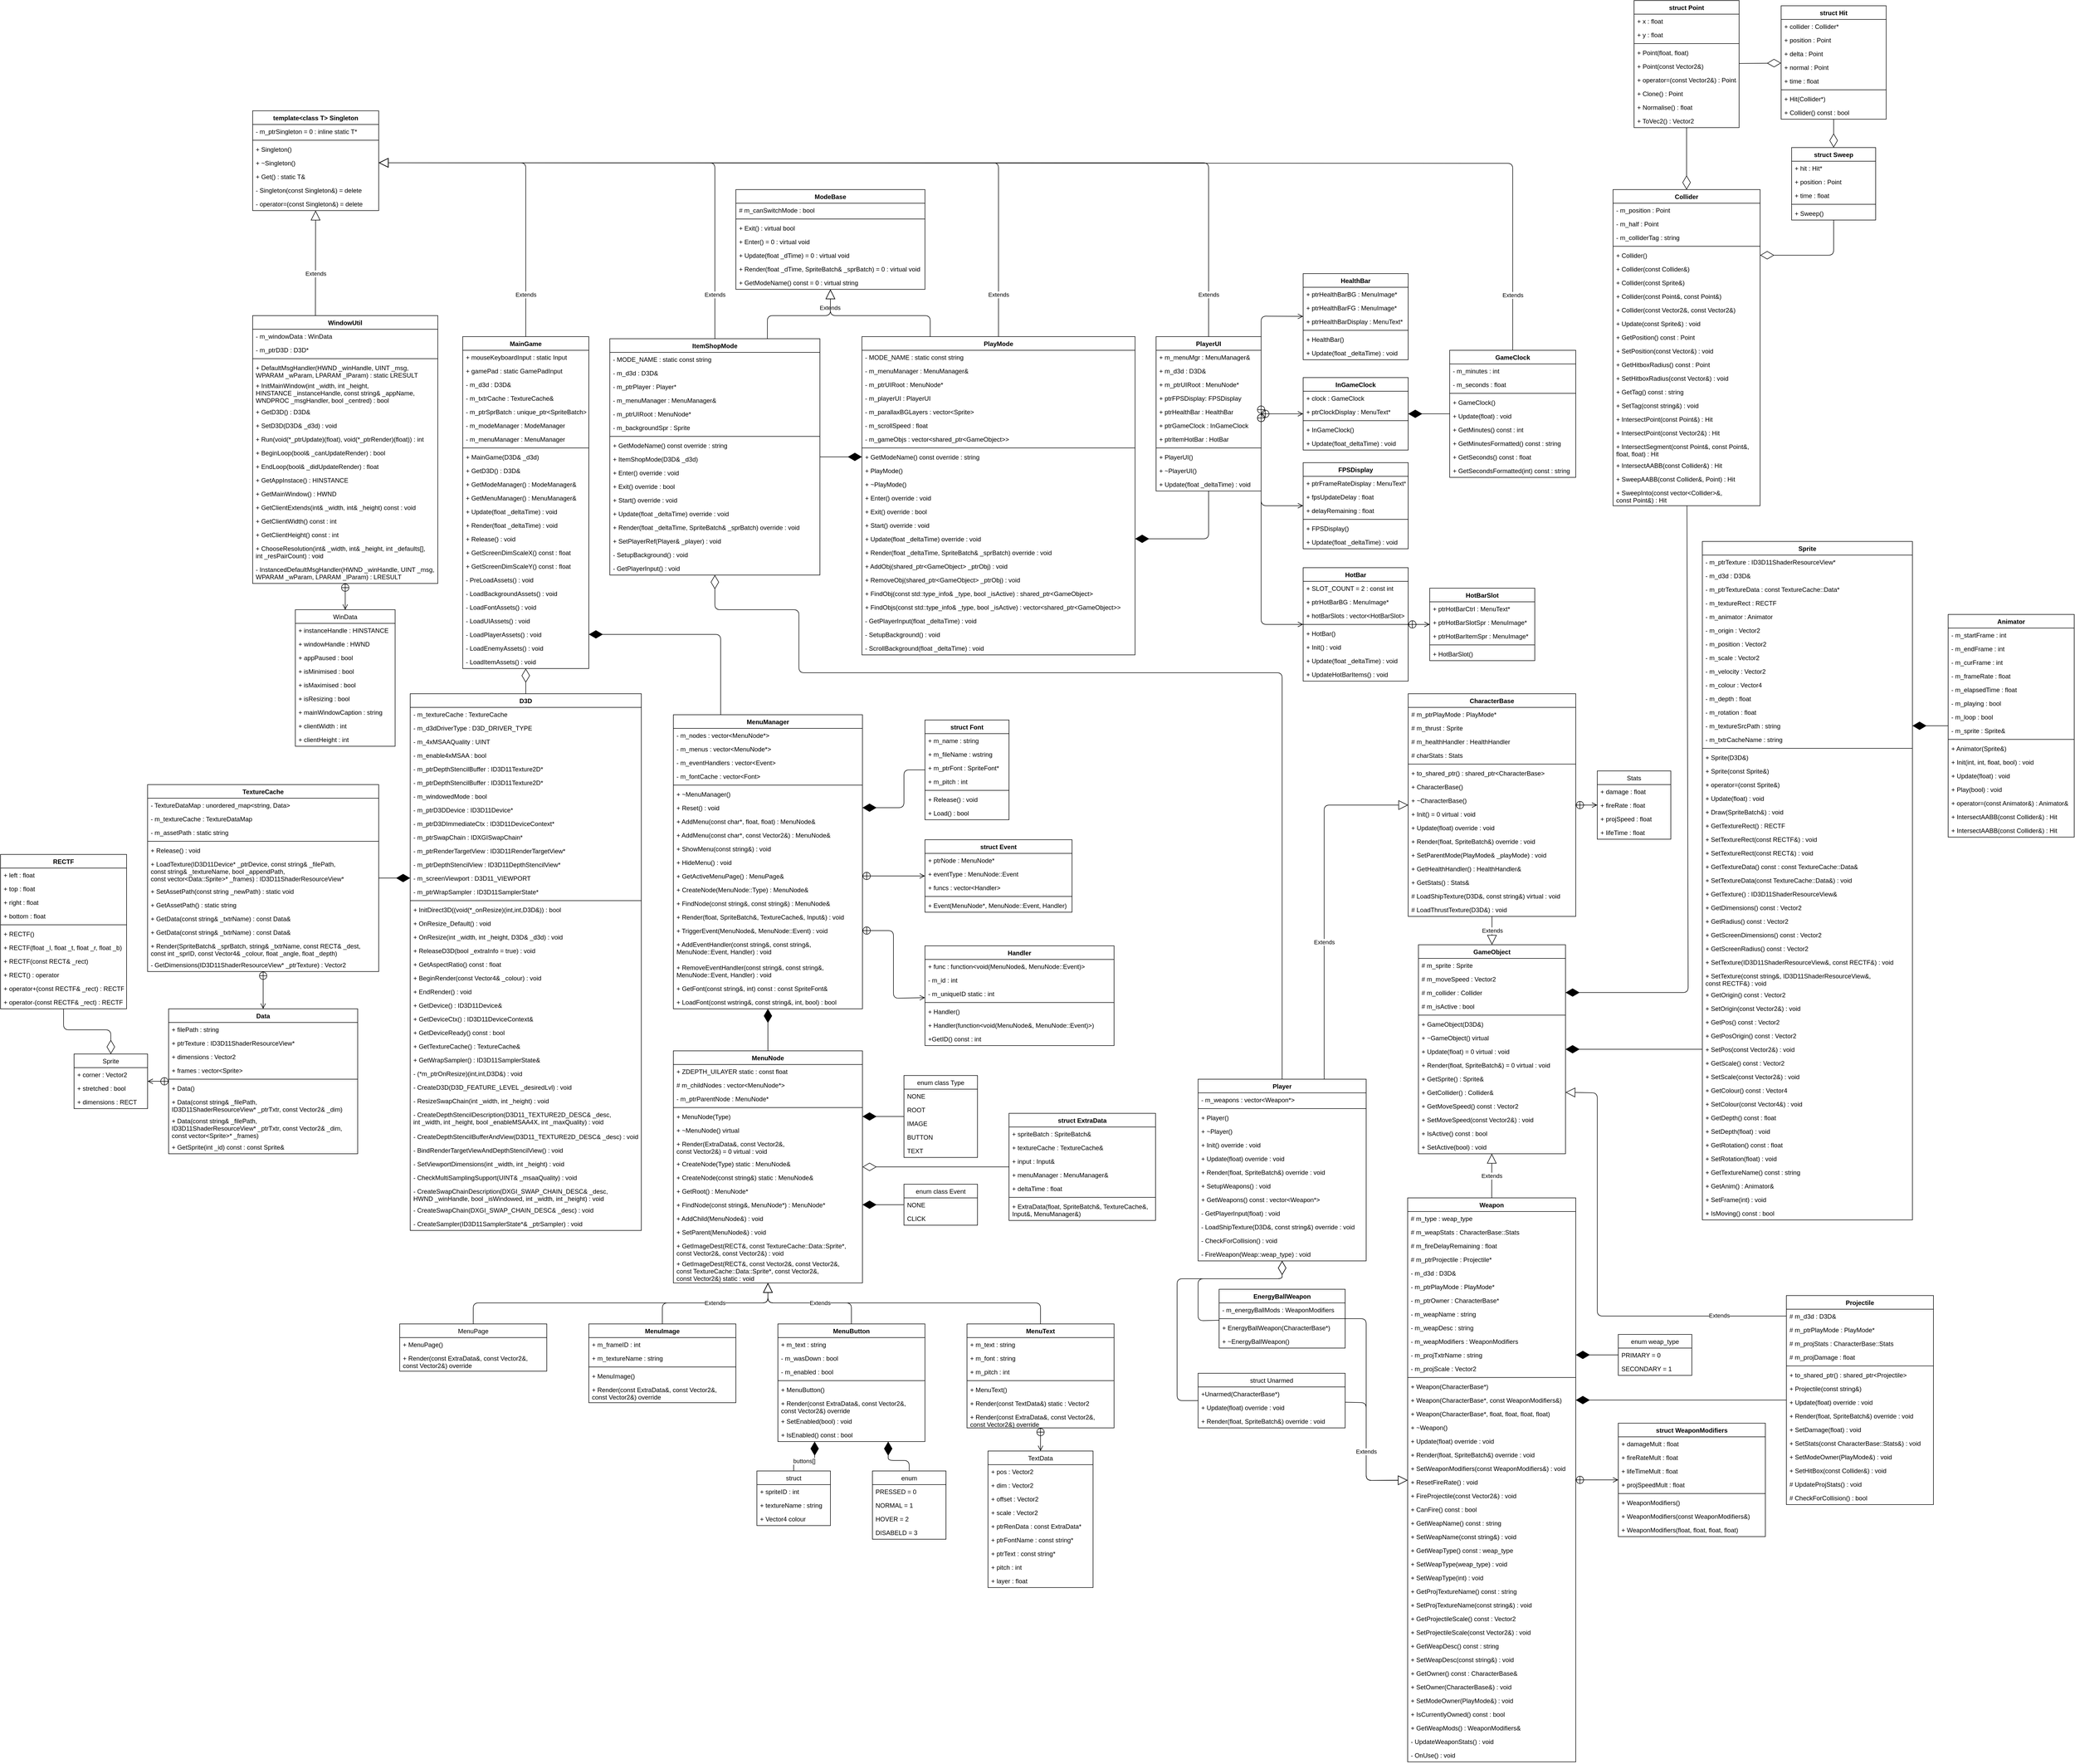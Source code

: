 <mxfile version="13.0.7" type="device"><diagram id="XtZKeMb7Fz2sS0bXD0X_" name="Page-1"><mxGraphModel dx="5567" dy="3966" grid="1" gridSize="10" guides="1" tooltips="1" connect="1" arrows="1" fold="1" page="1" pageScale="1" pageWidth="827" pageHeight="1169" math="0" shadow="0"><root><mxCell id="0"/><mxCell id="1" parent="0"/><mxCell id="I-ruSZ74ZidnM52qkcKp-70" value="" style="endArrow=open;startArrow=circlePlus;endFill=0;startFill=0;endSize=8;html=1;" parent="1" source="I-ruSZ74ZidnM52qkcKp-66" target="I-ruSZ74ZidnM52qkcKp-62" edge="1"><mxGeometry width="160" relative="1" as="geometry"><mxPoint x="-210" y="711" as="sourcePoint"/><mxPoint x="-50" y="711" as="targetPoint"/></mxGeometry></mxCell><mxCell id="I-ruSZ74ZidnM52qkcKp-81" value="" style="endArrow=open;startArrow=circlePlus;endFill=0;startFill=0;endSize=8;html=1;" parent="1" source="I-ruSZ74ZidnM52qkcKp-40" target="I-ruSZ74ZidnM52qkcKp-66" edge="1"><mxGeometry width="160" relative="1" as="geometry"><mxPoint x="-260" y="701" as="sourcePoint"/><mxPoint x="-100" y="701" as="targetPoint"/></mxGeometry></mxCell><mxCell id="I-ruSZ74ZidnM52qkcKp-96" value="Extends" style="endArrow=block;endSize=16;endFill=0;html=1;exitX=0.339;exitY=0;exitDx=0;exitDy=0;exitPerimeter=0;" parent="1" source="I-ruSZ74ZidnM52qkcKp-82" target="I-ruSZ74ZidnM52qkcKp-86" edge="1"><mxGeometry x="-0.2" width="160" relative="1" as="geometry"><mxPoint x="420" y="215" as="sourcePoint"/><mxPoint x="510" y="510" as="targetPoint"/><mxPoint as="offset"/></mxGeometry></mxCell><mxCell id="I-ruSZ74ZidnM52qkcKp-107" value="" style="endArrow=open;startArrow=circlePlus;endFill=0;startFill=0;endSize=8;html=1;" parent="1" source="I-ruSZ74ZidnM52qkcKp-82" target="I-ruSZ74ZidnM52qkcKp-97" edge="1"><mxGeometry width="160" relative="1" as="geometry"><mxPoint x="470" y="510" as="sourcePoint"/><mxPoint x="630" y="510" as="targetPoint"/></mxGeometry></mxCell><mxCell id="I-ruSZ74ZidnM52qkcKp-128" value="Extends" style="endArrow=block;endSize=16;endFill=0;html=1;entryX=1;entryY=0.5;entryDx=0;entryDy=0;" parent="1" source="I-ruSZ74ZidnM52qkcKp-123" target="I-ruSZ74ZidnM52qkcKp-92" edge="1"><mxGeometry x="-0.738" width="160" relative="1" as="geometry"><mxPoint x="820" y="250" as="sourcePoint"/><mxPoint x="980" y="250" as="targetPoint"/><Array as="points"><mxPoint x="600" y="69"/></Array><mxPoint as="offset"/></mxGeometry></mxCell><mxCell id="I-ruSZ74ZidnM52qkcKp-175" value="Extends" style="endArrow=block;endSize=16;endFill=0;html=1;exitX=0.5;exitY=0;exitDx=0;exitDy=0;entryX=1;entryY=0.5;entryDx=0;entryDy=0;" parent="1" source="I-ruSZ74ZidnM52qkcKp-171" target="I-ruSZ74ZidnM52qkcKp-92" edge="1"><mxGeometry x="-0.828" width="160" relative="1" as="geometry"><mxPoint x="750" y="330" as="sourcePoint"/><mxPoint x="910" y="330" as="targetPoint"/><Array as="points"><mxPoint x="960" y="69"/></Array><mxPoint as="offset"/></mxGeometry></mxCell><mxCell id="I-ruSZ74ZidnM52qkcKp-192" value="Extends" style="endArrow=block;endSize=16;endFill=0;html=1;exitX=0.5;exitY=0;exitDx=0;exitDy=0;entryX=1;entryY=0.5;entryDx=0;entryDy=0;" parent="1" source="I-ruSZ74ZidnM52qkcKp-165" target="I-ruSZ74ZidnM52qkcKp-92" edge="1"><mxGeometry x="-0.894" width="160" relative="1" as="geometry"><mxPoint x="1250" y="230" as="sourcePoint"/><mxPoint x="1410" y="230" as="targetPoint"/><Array as="points"><mxPoint x="1500" y="69"/></Array><mxPoint as="offset"/></mxGeometry></mxCell><mxCell id="I-ruSZ74ZidnM52qkcKp-215" value="" style="endArrow=diamondThin;endFill=1;endSize=24;html=1;entryX=0;entryY=0.5;entryDx=0;entryDy=0;" parent="1" source="I-ruSZ74ZidnM52qkcKp-40" target="I-ruSZ74ZidnM52qkcKp-27" edge="1"><mxGeometry width="160" relative="1" as="geometry"><mxPoint x="290" y="-90" as="sourcePoint"/><mxPoint x="450" y="-90" as="targetPoint"/></mxGeometry></mxCell><mxCell id="I-ruSZ74ZidnM52qkcKp-82" value="WindowUtil" style="swimlane;fontStyle=1;align=center;verticalAlign=top;childLayout=stackLayout;horizontal=1;startSize=26;horizontalStack=0;resizeParent=1;resizeParentMax=0;resizeLast=0;collapsible=1;marginBottom=0;" parent="1" vertex="1"><mxGeometry x="80" y="360" width="352.5" height="510" as="geometry"/></mxCell><mxCell id="I-ruSZ74ZidnM52qkcKp-83" value="- m_windowData : WinData" style="text;strokeColor=none;fillColor=none;align=left;verticalAlign=top;spacingLeft=4;spacingRight=4;overflow=hidden;rotatable=0;points=[[0,0.5],[1,0.5]];portConstraint=eastwest;" parent="I-ruSZ74ZidnM52qkcKp-82" vertex="1"><mxGeometry y="26" width="352.5" height="26" as="geometry"/></mxCell><mxCell id="I-ruSZ74ZidnM52qkcKp-108" value="- m_ptrD3D : D3D*" style="text;strokeColor=none;fillColor=none;align=left;verticalAlign=top;spacingLeft=4;spacingRight=4;overflow=hidden;rotatable=0;points=[[0,0.5],[1,0.5]];portConstraint=eastwest;" parent="I-ruSZ74ZidnM52qkcKp-82" vertex="1"><mxGeometry y="52" width="352.5" height="26" as="geometry"/></mxCell><mxCell id="I-ruSZ74ZidnM52qkcKp-84" value="" style="line;strokeWidth=1;fillColor=none;align=left;verticalAlign=middle;spacingTop=-1;spacingLeft=3;spacingRight=3;rotatable=0;labelPosition=right;points=[];portConstraint=eastwest;" parent="I-ruSZ74ZidnM52qkcKp-82" vertex="1"><mxGeometry y="78" width="352.5" height="8" as="geometry"/></mxCell><mxCell id="I-ruSZ74ZidnM52qkcKp-85" value="+ DefaultMsgHandler(HWND _winHandle, UINT _msg, &#10;WPARAM _wParam, LPARAM _lParam) : static LRESULT" style="text;strokeColor=none;fillColor=none;align=left;verticalAlign=top;spacingLeft=4;spacingRight=4;overflow=hidden;rotatable=0;points=[[0,0.5],[1,0.5]];portConstraint=eastwest;" parent="I-ruSZ74ZidnM52qkcKp-82" vertex="1"><mxGeometry y="86" width="352.5" height="34" as="geometry"/></mxCell><mxCell id="I-ruSZ74ZidnM52qkcKp-109" value="+ InitMainWindow(int _width, int _height, &#10;HINSTANCE _instanceHandle, const string&amp; _appName,&#10;WNDPROC _msgHandler, bool _centred) : bool" style="text;strokeColor=none;fillColor=none;align=left;verticalAlign=top;spacingLeft=4;spacingRight=4;overflow=hidden;rotatable=0;points=[[0,0.5],[1,0.5]];portConstraint=eastwest;" parent="I-ruSZ74ZidnM52qkcKp-82" vertex="1"><mxGeometry y="120" width="352.5" height="50" as="geometry"/></mxCell><mxCell id="I-ruSZ74ZidnM52qkcKp-111" value="+ GetD3D() : D3D&amp;" style="text;strokeColor=none;fillColor=none;align=left;verticalAlign=top;spacingLeft=4;spacingRight=4;overflow=hidden;rotatable=0;points=[[0,0.5],[1,0.5]];portConstraint=eastwest;" parent="I-ruSZ74ZidnM52qkcKp-82" vertex="1"><mxGeometry y="170" width="352.5" height="26" as="geometry"/></mxCell><mxCell id="I-ruSZ74ZidnM52qkcKp-112" value="+ SetD3D(D3D&amp; _d3d) : void" style="text;strokeColor=none;fillColor=none;align=left;verticalAlign=top;spacingLeft=4;spacingRight=4;overflow=hidden;rotatable=0;points=[[0,0.5],[1,0.5]];portConstraint=eastwest;" parent="I-ruSZ74ZidnM52qkcKp-82" vertex="1"><mxGeometry y="196" width="352.5" height="26" as="geometry"/></mxCell><mxCell id="I-ruSZ74ZidnM52qkcKp-113" value="+ Run(void(*_ptrUpdate)(float), void(*_ptrRender)(float)) : int" style="text;strokeColor=none;fillColor=none;align=left;verticalAlign=top;spacingLeft=4;spacingRight=4;overflow=hidden;rotatable=0;points=[[0,0.5],[1,0.5]];portConstraint=eastwest;" parent="I-ruSZ74ZidnM52qkcKp-82" vertex="1"><mxGeometry y="222" width="352.5" height="26" as="geometry"/></mxCell><mxCell id="I-ruSZ74ZidnM52qkcKp-114" value="+ BeginLoop(bool&amp; _canUpdateRender) : bool" style="text;strokeColor=none;fillColor=none;align=left;verticalAlign=top;spacingLeft=4;spacingRight=4;overflow=hidden;rotatable=0;points=[[0,0.5],[1,0.5]];portConstraint=eastwest;" parent="I-ruSZ74ZidnM52qkcKp-82" vertex="1"><mxGeometry y="248" width="352.5" height="26" as="geometry"/></mxCell><mxCell id="I-ruSZ74ZidnM52qkcKp-115" value="+ EndLoop(bool&amp; _didUpdateRender) : float" style="text;strokeColor=none;fillColor=none;align=left;verticalAlign=top;spacingLeft=4;spacingRight=4;overflow=hidden;rotatable=0;points=[[0,0.5],[1,0.5]];portConstraint=eastwest;" parent="I-ruSZ74ZidnM52qkcKp-82" vertex="1"><mxGeometry y="274" width="352.5" height="26" as="geometry"/></mxCell><mxCell id="I-ruSZ74ZidnM52qkcKp-116" value="+ GetAppInstace() : HINSTANCE" style="text;strokeColor=none;fillColor=none;align=left;verticalAlign=top;spacingLeft=4;spacingRight=4;overflow=hidden;rotatable=0;points=[[0,0.5],[1,0.5]];portConstraint=eastwest;" parent="I-ruSZ74ZidnM52qkcKp-82" vertex="1"><mxGeometry y="300" width="352.5" height="26" as="geometry"/></mxCell><mxCell id="I-ruSZ74ZidnM52qkcKp-117" value="+ GetMainWindow() : HWND" style="text;strokeColor=none;fillColor=none;align=left;verticalAlign=top;spacingLeft=4;spacingRight=4;overflow=hidden;rotatable=0;points=[[0,0.5],[1,0.5]];portConstraint=eastwest;" parent="I-ruSZ74ZidnM52qkcKp-82" vertex="1"><mxGeometry y="326" width="352.5" height="26" as="geometry"/></mxCell><mxCell id="I-ruSZ74ZidnM52qkcKp-118" value="+ GetClientExtends(int&amp; _width, int&amp; _height) const : void" style="text;strokeColor=none;fillColor=none;align=left;verticalAlign=top;spacingLeft=4;spacingRight=4;overflow=hidden;rotatable=0;points=[[0,0.5],[1,0.5]];portConstraint=eastwest;" parent="I-ruSZ74ZidnM52qkcKp-82" vertex="1"><mxGeometry y="352" width="352.5" height="26" as="geometry"/></mxCell><mxCell id="I-ruSZ74ZidnM52qkcKp-119" value="+ GetClientWidth() const : int" style="text;strokeColor=none;fillColor=none;align=left;verticalAlign=top;spacingLeft=4;spacingRight=4;overflow=hidden;rotatable=0;points=[[0,0.5],[1,0.5]];portConstraint=eastwest;" parent="I-ruSZ74ZidnM52qkcKp-82" vertex="1"><mxGeometry y="378" width="352.5" height="26" as="geometry"/></mxCell><mxCell id="I-ruSZ74ZidnM52qkcKp-120" value="+ GetClientHeight() const : int" style="text;strokeColor=none;fillColor=none;align=left;verticalAlign=top;spacingLeft=4;spacingRight=4;overflow=hidden;rotatable=0;points=[[0,0.5],[1,0.5]];portConstraint=eastwest;" parent="I-ruSZ74ZidnM52qkcKp-82" vertex="1"><mxGeometry y="404" width="352.5" height="26" as="geometry"/></mxCell><mxCell id="I-ruSZ74ZidnM52qkcKp-121" value="+ ChooseResolution(int&amp; _width, int&amp; _height, int _defaults[], &#10;int _resPairCount) : void" style="text;strokeColor=none;fillColor=none;align=left;verticalAlign=top;spacingLeft=4;spacingRight=4;overflow=hidden;rotatable=0;points=[[0,0.5],[1,0.5]];portConstraint=eastwest;" parent="I-ruSZ74ZidnM52qkcKp-82" vertex="1"><mxGeometry y="430" width="352.5" height="40" as="geometry"/></mxCell><mxCell id="I-ruSZ74ZidnM52qkcKp-122" value="- InstancedDefaultMsgHandler(HWND _winHandle, UINT _msg,&#10;WPARAM _wParam, LPARAM _lParam) : LRESULT" style="text;strokeColor=none;fillColor=none;align=left;verticalAlign=top;spacingLeft=4;spacingRight=4;overflow=hidden;rotatable=0;points=[[0,0.5],[1,0.5]];portConstraint=eastwest;" parent="I-ruSZ74ZidnM52qkcKp-82" vertex="1"><mxGeometry y="470" width="352.5" height="40" as="geometry"/></mxCell><mxCell id="I-ruSZ74ZidnM52qkcKp-97" value="WinData" style="swimlane;fontStyle=0;childLayout=stackLayout;horizontal=1;startSize=26;fillColor=none;horizontalStack=0;resizeParent=1;resizeParentMax=0;resizeLast=0;collapsible=1;marginBottom=0;" parent="1" vertex="1"><mxGeometry x="161.25" y="920" width="190" height="260" as="geometry"/></mxCell><mxCell id="I-ruSZ74ZidnM52qkcKp-98" value="+ instanceHandle : HINSTANCE" style="text;strokeColor=none;fillColor=none;align=left;verticalAlign=top;spacingLeft=4;spacingRight=4;overflow=hidden;rotatable=0;points=[[0,0.5],[1,0.5]];portConstraint=eastwest;" parent="I-ruSZ74ZidnM52qkcKp-97" vertex="1"><mxGeometry y="26" width="190" height="26" as="geometry"/></mxCell><mxCell id="I-ruSZ74ZidnM52qkcKp-99" value="+ windowHandle : HWND" style="text;strokeColor=none;fillColor=none;align=left;verticalAlign=top;spacingLeft=4;spacingRight=4;overflow=hidden;rotatable=0;points=[[0,0.5],[1,0.5]];portConstraint=eastwest;" parent="I-ruSZ74ZidnM52qkcKp-97" vertex="1"><mxGeometry y="52" width="190" height="26" as="geometry"/></mxCell><mxCell id="I-ruSZ74ZidnM52qkcKp-100" value="+ appPaused : bool" style="text;strokeColor=none;fillColor=none;align=left;verticalAlign=top;spacingLeft=4;spacingRight=4;overflow=hidden;rotatable=0;points=[[0,0.5],[1,0.5]];portConstraint=eastwest;" parent="I-ruSZ74ZidnM52qkcKp-97" vertex="1"><mxGeometry y="78" width="190" height="26" as="geometry"/></mxCell><mxCell id="I-ruSZ74ZidnM52qkcKp-101" value="+ isMinimised : bool" style="text;strokeColor=none;fillColor=none;align=left;verticalAlign=top;spacingLeft=4;spacingRight=4;overflow=hidden;rotatable=0;points=[[0,0.5],[1,0.5]];portConstraint=eastwest;" parent="I-ruSZ74ZidnM52qkcKp-97" vertex="1"><mxGeometry y="104" width="190" height="26" as="geometry"/></mxCell><mxCell id="I-ruSZ74ZidnM52qkcKp-102" value="+ isMaximised : bool" style="text;strokeColor=none;fillColor=none;align=left;verticalAlign=top;spacingLeft=4;spacingRight=4;overflow=hidden;rotatable=0;points=[[0,0.5],[1,0.5]];portConstraint=eastwest;" parent="I-ruSZ74ZidnM52qkcKp-97" vertex="1"><mxGeometry y="130" width="190" height="26" as="geometry"/></mxCell><mxCell id="I-ruSZ74ZidnM52qkcKp-103" value="+ isResizing : bool" style="text;strokeColor=none;fillColor=none;align=left;verticalAlign=top;spacingLeft=4;spacingRight=4;overflow=hidden;rotatable=0;points=[[0,0.5],[1,0.5]];portConstraint=eastwest;" parent="I-ruSZ74ZidnM52qkcKp-97" vertex="1"><mxGeometry y="156" width="190" height="26" as="geometry"/></mxCell><mxCell id="I-ruSZ74ZidnM52qkcKp-104" value="+ mainWindowCaption : string" style="text;strokeColor=none;fillColor=none;align=left;verticalAlign=top;spacingLeft=4;spacingRight=4;overflow=hidden;rotatable=0;points=[[0,0.5],[1,0.5]];portConstraint=eastwest;" parent="I-ruSZ74ZidnM52qkcKp-97" vertex="1"><mxGeometry y="182" width="190" height="26" as="geometry"/></mxCell><mxCell id="I-ruSZ74ZidnM52qkcKp-105" value="+ clientWidth : int" style="text;strokeColor=none;fillColor=none;align=left;verticalAlign=top;spacingLeft=4;spacingRight=4;overflow=hidden;rotatable=0;points=[[0,0.5],[1,0.5]];portConstraint=eastwest;" parent="I-ruSZ74ZidnM52qkcKp-97" vertex="1"><mxGeometry y="208" width="190" height="26" as="geometry"/></mxCell><mxCell id="I-ruSZ74ZidnM52qkcKp-106" value="+ clientHeight : int" style="text;strokeColor=none;fillColor=none;align=left;verticalAlign=top;spacingLeft=4;spacingRight=4;overflow=hidden;rotatable=0;points=[[0,0.5],[1,0.5]];portConstraint=eastwest;" parent="I-ruSZ74ZidnM52qkcKp-97" vertex="1"><mxGeometry y="234" width="190" height="26" as="geometry"/></mxCell><mxCell id="I-ruSZ74ZidnM52qkcKp-123" value="MainGame" style="swimlane;fontStyle=1;align=center;verticalAlign=top;childLayout=stackLayout;horizontal=1;startSize=26;horizontalStack=0;resizeParent=1;resizeParentMax=0;resizeLast=0;collapsible=1;marginBottom=0;" parent="1" vertex="1"><mxGeometry x="480" y="400" width="240" height="632" as="geometry"/></mxCell><mxCell id="I-ruSZ74ZidnM52qkcKp-124" value="+ mouseKeyboardInput : static Input" style="text;strokeColor=none;fillColor=none;align=left;verticalAlign=top;spacingLeft=4;spacingRight=4;overflow=hidden;rotatable=0;points=[[0,0.5],[1,0.5]];portConstraint=eastwest;" parent="I-ruSZ74ZidnM52qkcKp-123" vertex="1"><mxGeometry y="26" width="240" height="26" as="geometry"/></mxCell><mxCell id="I-ruSZ74ZidnM52qkcKp-144" value="+ gamePad : static GamePadInput" style="text;strokeColor=none;fillColor=none;align=left;verticalAlign=top;spacingLeft=4;spacingRight=4;overflow=hidden;rotatable=0;points=[[0,0.5],[1,0.5]];portConstraint=eastwest;" parent="I-ruSZ74ZidnM52qkcKp-123" vertex="1"><mxGeometry y="52" width="240" height="26" as="geometry"/></mxCell><mxCell id="I-ruSZ74ZidnM52qkcKp-145" value="- m_d3d : D3D&amp;" style="text;strokeColor=none;fillColor=none;align=left;verticalAlign=top;spacingLeft=4;spacingRight=4;overflow=hidden;rotatable=0;points=[[0,0.5],[1,0.5]];portConstraint=eastwest;" parent="I-ruSZ74ZidnM52qkcKp-123" vertex="1"><mxGeometry y="78" width="240" height="26" as="geometry"/></mxCell><mxCell id="I-ruSZ74ZidnM52qkcKp-146" value="- m_txtrCache : TextureCache&amp;" style="text;strokeColor=none;fillColor=none;align=left;verticalAlign=top;spacingLeft=4;spacingRight=4;overflow=hidden;rotatable=0;points=[[0,0.5],[1,0.5]];portConstraint=eastwest;" parent="I-ruSZ74ZidnM52qkcKp-123" vertex="1"><mxGeometry y="104" width="240" height="26" as="geometry"/></mxCell><mxCell id="I-ruSZ74ZidnM52qkcKp-147" value="- m_ptrSprBatch : unique_ptr&lt;SpriteBatch&gt;" style="text;strokeColor=none;fillColor=none;align=left;verticalAlign=top;spacingLeft=4;spacingRight=4;overflow=hidden;rotatable=0;points=[[0,0.5],[1,0.5]];portConstraint=eastwest;" parent="I-ruSZ74ZidnM52qkcKp-123" vertex="1"><mxGeometry y="130" width="240" height="26" as="geometry"/></mxCell><mxCell id="I-ruSZ74ZidnM52qkcKp-148" value="- m_modeManager : ModeManager" style="text;strokeColor=none;fillColor=none;align=left;verticalAlign=top;spacingLeft=4;spacingRight=4;overflow=hidden;rotatable=0;points=[[0,0.5],[1,0.5]];portConstraint=eastwest;" parent="I-ruSZ74ZidnM52qkcKp-123" vertex="1"><mxGeometry y="156" width="240" height="26" as="geometry"/></mxCell><mxCell id="I-ruSZ74ZidnM52qkcKp-149" value="- m_menuManager : MenuManager" style="text;strokeColor=none;fillColor=none;align=left;verticalAlign=top;spacingLeft=4;spacingRight=4;overflow=hidden;rotatable=0;points=[[0,0.5],[1,0.5]];portConstraint=eastwest;" parent="I-ruSZ74ZidnM52qkcKp-123" vertex="1"><mxGeometry y="182" width="240" height="26" as="geometry"/></mxCell><mxCell id="I-ruSZ74ZidnM52qkcKp-125" value="" style="line;strokeWidth=1;fillColor=none;align=left;verticalAlign=middle;spacingTop=-1;spacingLeft=3;spacingRight=3;rotatable=0;labelPosition=right;points=[];portConstraint=eastwest;" parent="I-ruSZ74ZidnM52qkcKp-123" vertex="1"><mxGeometry y="208" width="240" height="8" as="geometry"/></mxCell><mxCell id="I-ruSZ74ZidnM52qkcKp-126" value="+ MainGame(D3D&amp; _d3d)" style="text;strokeColor=none;fillColor=none;align=left;verticalAlign=top;spacingLeft=4;spacingRight=4;overflow=hidden;rotatable=0;points=[[0,0.5],[1,0.5]];portConstraint=eastwest;" parent="I-ruSZ74ZidnM52qkcKp-123" vertex="1"><mxGeometry y="216" width="240" height="26" as="geometry"/></mxCell><mxCell id="I-ruSZ74ZidnM52qkcKp-133" value="+ GetD3D() : D3D&amp;" style="text;strokeColor=none;fillColor=none;align=left;verticalAlign=top;spacingLeft=4;spacingRight=4;overflow=hidden;rotatable=0;points=[[0,0.5],[1,0.5]];portConstraint=eastwest;" parent="I-ruSZ74ZidnM52qkcKp-123" vertex="1"><mxGeometry y="242" width="240" height="26" as="geometry"/></mxCell><mxCell id="I-ruSZ74ZidnM52qkcKp-134" value="+ GetModeManager() : ModeManager&amp;" style="text;strokeColor=none;fillColor=none;align=left;verticalAlign=top;spacingLeft=4;spacingRight=4;overflow=hidden;rotatable=0;points=[[0,0.5],[1,0.5]];portConstraint=eastwest;" parent="I-ruSZ74ZidnM52qkcKp-123" vertex="1"><mxGeometry y="268" width="240" height="26" as="geometry"/></mxCell><mxCell id="I-ruSZ74ZidnM52qkcKp-136" value="+ GetMenuManager() : MenuManager&amp;" style="text;strokeColor=none;fillColor=none;align=left;verticalAlign=top;spacingLeft=4;spacingRight=4;overflow=hidden;rotatable=0;points=[[0,0.5],[1,0.5]];portConstraint=eastwest;" parent="I-ruSZ74ZidnM52qkcKp-123" vertex="1"><mxGeometry y="294" width="240" height="26" as="geometry"/></mxCell><mxCell id="I-ruSZ74ZidnM52qkcKp-137" value="+ Update(float _deltaTime) : void" style="text;strokeColor=none;fillColor=none;align=left;verticalAlign=top;spacingLeft=4;spacingRight=4;overflow=hidden;rotatable=0;points=[[0,0.5],[1,0.5]];portConstraint=eastwest;" parent="I-ruSZ74ZidnM52qkcKp-123" vertex="1"><mxGeometry y="320" width="240" height="26" as="geometry"/></mxCell><mxCell id="I-ruSZ74ZidnM52qkcKp-139" value="+ Render(float _deltaTime) : void" style="text;strokeColor=none;fillColor=none;align=left;verticalAlign=top;spacingLeft=4;spacingRight=4;overflow=hidden;rotatable=0;points=[[0,0.5],[1,0.5]];portConstraint=eastwest;" parent="I-ruSZ74ZidnM52qkcKp-123" vertex="1"><mxGeometry y="346" width="240" height="26" as="geometry"/></mxCell><mxCell id="I-ruSZ74ZidnM52qkcKp-140" value="+ Release() : void" style="text;strokeColor=none;fillColor=none;align=left;verticalAlign=top;spacingLeft=4;spacingRight=4;overflow=hidden;rotatable=0;points=[[0,0.5],[1,0.5]];portConstraint=eastwest;" parent="I-ruSZ74ZidnM52qkcKp-123" vertex="1"><mxGeometry y="372" width="240" height="26" as="geometry"/></mxCell><mxCell id="I-ruSZ74ZidnM52qkcKp-141" value="+ GetScreenDimScaleX() const : float" style="text;strokeColor=none;fillColor=none;align=left;verticalAlign=top;spacingLeft=4;spacingRight=4;overflow=hidden;rotatable=0;points=[[0,0.5],[1,0.5]];portConstraint=eastwest;" parent="I-ruSZ74ZidnM52qkcKp-123" vertex="1"><mxGeometry y="398" width="240" height="26" as="geometry"/></mxCell><mxCell id="I-ruSZ74ZidnM52qkcKp-143" value="+ GetScreenDimScaleY() const : float" style="text;strokeColor=none;fillColor=none;align=left;verticalAlign=top;spacingLeft=4;spacingRight=4;overflow=hidden;rotatable=0;points=[[0,0.5],[1,0.5]];portConstraint=eastwest;" parent="I-ruSZ74ZidnM52qkcKp-123" vertex="1"><mxGeometry y="424" width="240" height="26" as="geometry"/></mxCell><mxCell id="I-ruSZ74ZidnM52qkcKp-150" value="- PreLoadAssets() : void" style="text;strokeColor=none;fillColor=none;align=left;verticalAlign=top;spacingLeft=4;spacingRight=4;overflow=hidden;rotatable=0;points=[[0,0.5],[1,0.5]];portConstraint=eastwest;" parent="I-ruSZ74ZidnM52qkcKp-123" vertex="1"><mxGeometry y="450" width="240" height="26" as="geometry"/></mxCell><mxCell id="I-ruSZ74ZidnM52qkcKp-151" value="- LoadBackgroundAssets() : void" style="text;strokeColor=none;fillColor=none;align=left;verticalAlign=top;spacingLeft=4;spacingRight=4;overflow=hidden;rotatable=0;points=[[0,0.5],[1,0.5]];portConstraint=eastwest;" parent="I-ruSZ74ZidnM52qkcKp-123" vertex="1"><mxGeometry y="476" width="240" height="26" as="geometry"/></mxCell><mxCell id="I-ruSZ74ZidnM52qkcKp-152" value="- LoadFontAssets() : void" style="text;strokeColor=none;fillColor=none;align=left;verticalAlign=top;spacingLeft=4;spacingRight=4;overflow=hidden;rotatable=0;points=[[0,0.5],[1,0.5]];portConstraint=eastwest;" parent="I-ruSZ74ZidnM52qkcKp-123" vertex="1"><mxGeometry y="502" width="240" height="26" as="geometry"/></mxCell><mxCell id="I-ruSZ74ZidnM52qkcKp-153" value="- LoadUIAssets() : void" style="text;strokeColor=none;fillColor=none;align=left;verticalAlign=top;spacingLeft=4;spacingRight=4;overflow=hidden;rotatable=0;points=[[0,0.5],[1,0.5]];portConstraint=eastwest;" parent="I-ruSZ74ZidnM52qkcKp-123" vertex="1"><mxGeometry y="528" width="240" height="26" as="geometry"/></mxCell><mxCell id="I-ruSZ74ZidnM52qkcKp-154" value="- LoadPlayerAssets() : void" style="text;strokeColor=none;fillColor=none;align=left;verticalAlign=top;spacingLeft=4;spacingRight=4;overflow=hidden;rotatable=0;points=[[0,0.5],[1,0.5]];portConstraint=eastwest;" parent="I-ruSZ74ZidnM52qkcKp-123" vertex="1"><mxGeometry y="554" width="240" height="26" as="geometry"/></mxCell><mxCell id="I-ruSZ74ZidnM52qkcKp-155" value="- LoadEnemyAssets() : void" style="text;strokeColor=none;fillColor=none;align=left;verticalAlign=top;spacingLeft=4;spacingRight=4;overflow=hidden;rotatable=0;points=[[0,0.5],[1,0.5]];portConstraint=eastwest;" parent="I-ruSZ74ZidnM52qkcKp-123" vertex="1"><mxGeometry y="580" width="240" height="26" as="geometry"/></mxCell><mxCell id="I-ruSZ74ZidnM52qkcKp-156" value="- LoadItemAssets() : void" style="text;strokeColor=none;fillColor=none;align=left;verticalAlign=top;spacingLeft=4;spacingRight=4;overflow=hidden;rotatable=0;points=[[0,0.5],[1,0.5]];portConstraint=eastwest;" parent="I-ruSZ74ZidnM52qkcKp-123" vertex="1"><mxGeometry y="606" width="240" height="26" as="geometry"/></mxCell><mxCell id="I-ruSZ74ZidnM52qkcKp-86" value="template&lt;class T&gt; Singleton" style="swimlane;fontStyle=1;align=center;verticalAlign=top;childLayout=stackLayout;horizontal=1;startSize=26;horizontalStack=0;resizeParent=1;resizeParentMax=0;resizeLast=0;collapsible=1;marginBottom=0;" parent="1" vertex="1"><mxGeometry x="80" y="-30" width="240" height="190" as="geometry"/></mxCell><mxCell id="I-ruSZ74ZidnM52qkcKp-87" value="- m_ptrSingleton = 0 : inline static T*" style="text;strokeColor=none;fillColor=none;align=left;verticalAlign=top;spacingLeft=4;spacingRight=4;overflow=hidden;rotatable=0;points=[[0,0.5],[1,0.5]];portConstraint=eastwest;" parent="I-ruSZ74ZidnM52qkcKp-86" vertex="1"><mxGeometry y="26" width="240" height="26" as="geometry"/></mxCell><mxCell id="I-ruSZ74ZidnM52qkcKp-88" value="" style="line;strokeWidth=1;fillColor=none;align=left;verticalAlign=middle;spacingTop=-1;spacingLeft=3;spacingRight=3;rotatable=0;labelPosition=right;points=[];portConstraint=eastwest;" parent="I-ruSZ74ZidnM52qkcKp-86" vertex="1"><mxGeometry y="52" width="240" height="8" as="geometry"/></mxCell><mxCell id="I-ruSZ74ZidnM52qkcKp-89" value="+ Singleton()" style="text;strokeColor=none;fillColor=none;align=left;verticalAlign=top;spacingLeft=4;spacingRight=4;overflow=hidden;rotatable=0;points=[[0,0.5],[1,0.5]];portConstraint=eastwest;" parent="I-ruSZ74ZidnM52qkcKp-86" vertex="1"><mxGeometry y="60" width="240" height="26" as="geometry"/></mxCell><mxCell id="I-ruSZ74ZidnM52qkcKp-92" value="+ ~Singleton()" style="text;strokeColor=none;fillColor=none;align=left;verticalAlign=top;spacingLeft=4;spacingRight=4;overflow=hidden;rotatable=0;points=[[0,0.5],[1,0.5]];portConstraint=eastwest;" parent="I-ruSZ74ZidnM52qkcKp-86" vertex="1"><mxGeometry y="86" width="240" height="26" as="geometry"/></mxCell><mxCell id="I-ruSZ74ZidnM52qkcKp-93" value="+ Get() : static T&amp;" style="text;strokeColor=none;fillColor=none;align=left;verticalAlign=top;spacingLeft=4;spacingRight=4;overflow=hidden;rotatable=0;points=[[0,0.5],[1,0.5]];portConstraint=eastwest;" parent="I-ruSZ74ZidnM52qkcKp-86" vertex="1"><mxGeometry y="112" width="240" height="26" as="geometry"/></mxCell><mxCell id="I-ruSZ74ZidnM52qkcKp-94" value="- Singleton(const Singleton&amp;) = delete" style="text;strokeColor=none;fillColor=none;align=left;verticalAlign=top;spacingLeft=4;spacingRight=4;overflow=hidden;rotatable=0;points=[[0,0.5],[1,0.5]];portConstraint=eastwest;" parent="I-ruSZ74ZidnM52qkcKp-86" vertex="1"><mxGeometry y="138" width="240" height="26" as="geometry"/></mxCell><mxCell id="I-ruSZ74ZidnM52qkcKp-95" value="- operator=(const Singleton&amp;) = delete" style="text;strokeColor=none;fillColor=none;align=left;verticalAlign=top;spacingLeft=4;spacingRight=4;overflow=hidden;rotatable=0;points=[[0,0.5],[1,0.5]];portConstraint=eastwest;" parent="I-ruSZ74ZidnM52qkcKp-86" vertex="1"><mxGeometry y="164" width="240" height="26" as="geometry"/></mxCell><mxCell id="PDjaouBZZEjmvzbUBnH_-51" value="struct Event" style="swimlane;fontStyle=1;align=center;verticalAlign=top;childLayout=stackLayout;horizontal=1;startSize=26;horizontalStack=0;resizeParent=1;resizeParentMax=0;resizeLast=0;collapsible=1;marginBottom=0;" vertex="1" parent="1"><mxGeometry x="1360" y="1358" width="280" height="138" as="geometry"/></mxCell><mxCell id="PDjaouBZZEjmvzbUBnH_-26" value="+ ptrNode : MenuNode*" style="text;strokeColor=none;fillColor=none;align=left;verticalAlign=top;spacingLeft=4;spacingRight=4;overflow=hidden;rotatable=0;points=[[0,0.5],[1,0.5]];portConstraint=eastwest;" vertex="1" parent="PDjaouBZZEjmvzbUBnH_-51"><mxGeometry y="26" width="280" height="26" as="geometry"/></mxCell><mxCell id="PDjaouBZZEjmvzbUBnH_-27" value="+ eventType : MenuNode::Event" style="text;strokeColor=none;fillColor=none;align=left;verticalAlign=top;spacingLeft=4;spacingRight=4;overflow=hidden;rotatable=0;points=[[0,0.5],[1,0.5]];portConstraint=eastwest;" vertex="1" parent="PDjaouBZZEjmvzbUBnH_-51"><mxGeometry y="52" width="280" height="26" as="geometry"/></mxCell><mxCell id="PDjaouBZZEjmvzbUBnH_-28" value="+ funcs : vector&lt;Handler&gt;" style="text;strokeColor=none;fillColor=none;align=left;verticalAlign=top;spacingLeft=4;spacingRight=4;overflow=hidden;rotatable=0;points=[[0,0.5],[1,0.5]];portConstraint=eastwest;" vertex="1" parent="PDjaouBZZEjmvzbUBnH_-51"><mxGeometry y="78" width="280" height="26" as="geometry"/></mxCell><mxCell id="PDjaouBZZEjmvzbUBnH_-53" value="" style="line;strokeWidth=1;fillColor=none;align=left;verticalAlign=middle;spacingTop=-1;spacingLeft=3;spacingRight=3;rotatable=0;labelPosition=right;points=[];portConstraint=eastwest;" vertex="1" parent="PDjaouBZZEjmvzbUBnH_-51"><mxGeometry y="104" width="280" height="8" as="geometry"/></mxCell><mxCell id="PDjaouBZZEjmvzbUBnH_-25" value="+ Event(MenuNode*, MenuNode::Event, Handler)" style="text;strokeColor=none;fillColor=none;align=left;verticalAlign=top;spacingLeft=4;spacingRight=4;overflow=hidden;rotatable=0;points=[[0,0.5],[1,0.5]];portConstraint=eastwest;" vertex="1" parent="PDjaouBZZEjmvzbUBnH_-51"><mxGeometry y="112" width="280" height="26" as="geometry"/></mxCell><mxCell id="I-ruSZ74ZidnM52qkcKp-1" value="D3D" style="swimlane;fontStyle=1;align=center;verticalAlign=top;childLayout=stackLayout;horizontal=1;startSize=26;horizontalStack=0;resizeParent=1;resizeParentMax=0;resizeLast=0;collapsible=1;marginBottom=0;" parent="1" vertex="1"><mxGeometry x="380" y="1080" width="440" height="1022" as="geometry"/></mxCell><mxCell id="I-ruSZ74ZidnM52qkcKp-2" value="- m_textureCache : TextureCache" style="text;strokeColor=none;fillColor=none;align=left;verticalAlign=top;spacingLeft=4;spacingRight=4;overflow=hidden;rotatable=0;points=[[0,0.5],[1,0.5]];portConstraint=eastwest;" parent="I-ruSZ74ZidnM52qkcKp-1" vertex="1"><mxGeometry y="26" width="440" height="26" as="geometry"/></mxCell><mxCell id="I-ruSZ74ZidnM52qkcKp-16" value="- m_d3dDriverType : D3D_DRIVER_TYPE" style="text;strokeColor=none;fillColor=none;align=left;verticalAlign=top;spacingLeft=4;spacingRight=4;overflow=hidden;rotatable=0;points=[[0,0.5],[1,0.5]];portConstraint=eastwest;" parent="I-ruSZ74ZidnM52qkcKp-1" vertex="1"><mxGeometry y="52" width="440" height="26" as="geometry"/></mxCell><mxCell id="I-ruSZ74ZidnM52qkcKp-17" value="- m_4xMSAAQuality : UINT" style="text;strokeColor=none;fillColor=none;align=left;verticalAlign=top;spacingLeft=4;spacingRight=4;overflow=hidden;rotatable=0;points=[[0,0.5],[1,0.5]];portConstraint=eastwest;" parent="I-ruSZ74ZidnM52qkcKp-1" vertex="1"><mxGeometry y="78" width="440" height="26" as="geometry"/></mxCell><mxCell id="I-ruSZ74ZidnM52qkcKp-18" value="- m_enable4xMSAA : bool" style="text;strokeColor=none;fillColor=none;align=left;verticalAlign=top;spacingLeft=4;spacingRight=4;overflow=hidden;rotatable=0;points=[[0,0.5],[1,0.5]];portConstraint=eastwest;" parent="I-ruSZ74ZidnM52qkcKp-1" vertex="1"><mxGeometry y="104" width="440" height="26" as="geometry"/></mxCell><mxCell id="I-ruSZ74ZidnM52qkcKp-19" value="- m_ptrDepthStencilBuffer : ID3D11Texture2D*" style="text;strokeColor=none;fillColor=none;align=left;verticalAlign=top;spacingLeft=4;spacingRight=4;overflow=hidden;rotatable=0;points=[[0,0.5],[1,0.5]];portConstraint=eastwest;" parent="I-ruSZ74ZidnM52qkcKp-1" vertex="1"><mxGeometry y="130" width="440" height="26" as="geometry"/></mxCell><mxCell id="I-ruSZ74ZidnM52qkcKp-20" value="- m_ptrDepthStencilBuffer : ID3D11Texture2D*" style="text;strokeColor=none;fillColor=none;align=left;verticalAlign=top;spacingLeft=4;spacingRight=4;overflow=hidden;rotatable=0;points=[[0,0.5],[1,0.5]];portConstraint=eastwest;" parent="I-ruSZ74ZidnM52qkcKp-1" vertex="1"><mxGeometry y="156" width="440" height="26" as="geometry"/></mxCell><mxCell id="I-ruSZ74ZidnM52qkcKp-21" value="- m_windowedMode : bool" style="text;strokeColor=none;fillColor=none;align=left;verticalAlign=top;spacingLeft=4;spacingRight=4;overflow=hidden;rotatable=0;points=[[0,0.5],[1,0.5]];portConstraint=eastwest;" parent="I-ruSZ74ZidnM52qkcKp-1" vertex="1"><mxGeometry y="182" width="440" height="26" as="geometry"/></mxCell><mxCell id="I-ruSZ74ZidnM52qkcKp-22" value="- m_ptrD3DDevice : ID3D11Device*" style="text;strokeColor=none;fillColor=none;align=left;verticalAlign=top;spacingLeft=4;spacingRight=4;overflow=hidden;rotatable=0;points=[[0,0.5],[1,0.5]];portConstraint=eastwest;" parent="I-ruSZ74ZidnM52qkcKp-1" vertex="1"><mxGeometry y="208" width="440" height="26" as="geometry"/></mxCell><mxCell id="I-ruSZ74ZidnM52qkcKp-23" value="- m_ptrD3DImmediateCtx : ID3D11DeviceContext*" style="text;strokeColor=none;fillColor=none;align=left;verticalAlign=top;spacingLeft=4;spacingRight=4;overflow=hidden;rotatable=0;points=[[0,0.5],[1,0.5]];portConstraint=eastwest;" parent="I-ruSZ74ZidnM52qkcKp-1" vertex="1"><mxGeometry y="234" width="440" height="26" as="geometry"/></mxCell><mxCell id="I-ruSZ74ZidnM52qkcKp-24" value="- m_ptrSwapChain : IDXGISwapChain*" style="text;strokeColor=none;fillColor=none;align=left;verticalAlign=top;spacingLeft=4;spacingRight=4;overflow=hidden;rotatable=0;points=[[0,0.5],[1,0.5]];portConstraint=eastwest;" parent="I-ruSZ74ZidnM52qkcKp-1" vertex="1"><mxGeometry y="260" width="440" height="26" as="geometry"/></mxCell><mxCell id="I-ruSZ74ZidnM52qkcKp-25" value="- m_ptrRenderTargetView : ID3D11RenderTargetView*" style="text;strokeColor=none;fillColor=none;align=left;verticalAlign=top;spacingLeft=4;spacingRight=4;overflow=hidden;rotatable=0;points=[[0,0.5],[1,0.5]];portConstraint=eastwest;" parent="I-ruSZ74ZidnM52qkcKp-1" vertex="1"><mxGeometry y="286" width="440" height="26" as="geometry"/></mxCell><mxCell id="I-ruSZ74ZidnM52qkcKp-26" value="- m_ptrDepthStencilView : ID3D11DepthStencilView*" style="text;strokeColor=none;fillColor=none;align=left;verticalAlign=top;spacingLeft=4;spacingRight=4;overflow=hidden;rotatable=0;points=[[0,0.5],[1,0.5]];portConstraint=eastwest;" parent="I-ruSZ74ZidnM52qkcKp-1" vertex="1"><mxGeometry y="312" width="440" height="26" as="geometry"/></mxCell><mxCell id="I-ruSZ74ZidnM52qkcKp-27" value="- m_screenViewport : D3D11_VIEWPORT" style="text;strokeColor=none;fillColor=none;align=left;verticalAlign=top;spacingLeft=4;spacingRight=4;overflow=hidden;rotatable=0;points=[[0,0.5],[1,0.5]];portConstraint=eastwest;" parent="I-ruSZ74ZidnM52qkcKp-1" vertex="1"><mxGeometry y="338" width="440" height="26" as="geometry"/></mxCell><mxCell id="I-ruSZ74ZidnM52qkcKp-28" value="- m_ptrWrapSampler : ID3D11SamplerState*" style="text;strokeColor=none;fillColor=none;align=left;verticalAlign=top;spacingLeft=4;spacingRight=4;overflow=hidden;rotatable=0;points=[[0,0.5],[1,0.5]];portConstraint=eastwest;" parent="I-ruSZ74ZidnM52qkcKp-1" vertex="1"><mxGeometry y="364" width="440" height="26" as="geometry"/></mxCell><mxCell id="I-ruSZ74ZidnM52qkcKp-3" value="" style="line;strokeWidth=1;fillColor=none;align=left;verticalAlign=middle;spacingTop=-1;spacingLeft=3;spacingRight=3;rotatable=0;labelPosition=right;points=[];portConstraint=eastwest;" parent="I-ruSZ74ZidnM52qkcKp-1" vertex="1"><mxGeometry y="390" width="440" height="8" as="geometry"/></mxCell><mxCell id="I-ruSZ74ZidnM52qkcKp-4" value="+ InitDirect3D((void(*_onResize)(int,int,D3D&amp;)) : bool" style="text;strokeColor=none;fillColor=none;align=left;verticalAlign=top;spacingLeft=4;spacingRight=4;overflow=hidden;rotatable=0;points=[[0,0.5],[1,0.5]];portConstraint=eastwest;" parent="I-ruSZ74ZidnM52qkcKp-1" vertex="1"><mxGeometry y="398" width="440" height="26" as="geometry"/></mxCell><mxCell id="I-ruSZ74ZidnM52qkcKp-5" value="+ OnResize_Default() : void" style="text;strokeColor=none;fillColor=none;align=left;verticalAlign=top;spacingLeft=4;spacingRight=4;overflow=hidden;rotatable=0;points=[[0,0.5],[1,0.5]];portConstraint=eastwest;" parent="I-ruSZ74ZidnM52qkcKp-1" vertex="1"><mxGeometry y="424" width="440" height="26" as="geometry"/></mxCell><mxCell id="I-ruSZ74ZidnM52qkcKp-13" value="+ OnResize(int _width, int _height, D3D&amp; _d3d) : void" style="text;strokeColor=none;fillColor=none;align=left;verticalAlign=top;spacingLeft=4;spacingRight=4;overflow=hidden;rotatable=0;points=[[0,0.5],[1,0.5]];portConstraint=eastwest;" parent="I-ruSZ74ZidnM52qkcKp-1" vertex="1"><mxGeometry y="450" width="440" height="26" as="geometry"/></mxCell><mxCell id="I-ruSZ74ZidnM52qkcKp-6" value="+ ReleaseD3D(bool _extraInfo = true) : void" style="text;strokeColor=none;fillColor=none;align=left;verticalAlign=top;spacingLeft=4;spacingRight=4;overflow=hidden;rotatable=0;points=[[0,0.5],[1,0.5]];portConstraint=eastwest;" parent="I-ruSZ74ZidnM52qkcKp-1" vertex="1"><mxGeometry y="476" width="440" height="26" as="geometry"/></mxCell><mxCell id="I-ruSZ74ZidnM52qkcKp-7" value="+ GetAspectRatio() const : float" style="text;strokeColor=none;fillColor=none;align=left;verticalAlign=top;spacingLeft=4;spacingRight=4;overflow=hidden;rotatable=0;points=[[0,0.5],[1,0.5]];portConstraint=eastwest;" parent="I-ruSZ74ZidnM52qkcKp-1" vertex="1"><mxGeometry y="502" width="440" height="26" as="geometry"/></mxCell><mxCell id="I-ruSZ74ZidnM52qkcKp-8" value="+ BeginRender(const Vector4&amp; _colour) : void" style="text;strokeColor=none;fillColor=none;align=left;verticalAlign=top;spacingLeft=4;spacingRight=4;overflow=hidden;rotatable=0;points=[[0,0.5],[1,0.5]];portConstraint=eastwest;" parent="I-ruSZ74ZidnM52qkcKp-1" vertex="1"><mxGeometry y="528" width="440" height="26" as="geometry"/></mxCell><mxCell id="I-ruSZ74ZidnM52qkcKp-9" value="+ EndRender() : void" style="text;strokeColor=none;fillColor=none;align=left;verticalAlign=top;spacingLeft=4;spacingRight=4;overflow=hidden;rotatable=0;points=[[0,0.5],[1,0.5]];portConstraint=eastwest;" parent="I-ruSZ74ZidnM52qkcKp-1" vertex="1"><mxGeometry y="554" width="440" height="26" as="geometry"/></mxCell><mxCell id="I-ruSZ74ZidnM52qkcKp-10" value="+ GetDevice() : ID3D11Device&amp;" style="text;strokeColor=none;fillColor=none;align=left;verticalAlign=top;spacingLeft=4;spacingRight=4;overflow=hidden;rotatable=0;points=[[0,0.5],[1,0.5]];portConstraint=eastwest;" parent="I-ruSZ74ZidnM52qkcKp-1" vertex="1"><mxGeometry y="580" width="440" height="26" as="geometry"/></mxCell><mxCell id="I-ruSZ74ZidnM52qkcKp-11" value="+ GetDeviceCtx() : ID3D11DeviceContext&amp;" style="text;strokeColor=none;fillColor=none;align=left;verticalAlign=top;spacingLeft=4;spacingRight=4;overflow=hidden;rotatable=0;points=[[0,0.5],[1,0.5]];portConstraint=eastwest;" parent="I-ruSZ74ZidnM52qkcKp-1" vertex="1"><mxGeometry y="606" width="440" height="26" as="geometry"/></mxCell><mxCell id="I-ruSZ74ZidnM52qkcKp-12" value="+ GetDeviceReady() const : bool" style="text;strokeColor=none;fillColor=none;align=left;verticalAlign=top;spacingLeft=4;spacingRight=4;overflow=hidden;rotatable=0;points=[[0,0.5],[1,0.5]];portConstraint=eastwest;" parent="I-ruSZ74ZidnM52qkcKp-1" vertex="1"><mxGeometry y="632" width="440" height="26" as="geometry"/></mxCell><mxCell id="I-ruSZ74ZidnM52qkcKp-14" value="+ GetTextureCache() : TextureCache&amp;" style="text;strokeColor=none;fillColor=none;align=left;verticalAlign=top;spacingLeft=4;spacingRight=4;overflow=hidden;rotatable=0;points=[[0,0.5],[1,0.5]];portConstraint=eastwest;" parent="I-ruSZ74ZidnM52qkcKp-1" vertex="1"><mxGeometry y="658" width="440" height="26" as="geometry"/></mxCell><mxCell id="I-ruSZ74ZidnM52qkcKp-15" value="+ GetWrapSampler() : ID3D11SamplerState&amp;" style="text;strokeColor=none;fillColor=none;align=left;verticalAlign=top;spacingLeft=4;spacingRight=4;overflow=hidden;rotatable=0;points=[[0,0.5],[1,0.5]];portConstraint=eastwest;" parent="I-ruSZ74ZidnM52qkcKp-1" vertex="1"><mxGeometry y="684" width="440" height="26" as="geometry"/></mxCell><mxCell id="I-ruSZ74ZidnM52qkcKp-29" value="- (*m_ptrOnResize)(int,int,D3D&amp;) : void" style="text;strokeColor=none;fillColor=none;align=left;verticalAlign=top;spacingLeft=4;spacingRight=4;overflow=hidden;rotatable=0;points=[[0,0.5],[1,0.5]];portConstraint=eastwest;" parent="I-ruSZ74ZidnM52qkcKp-1" vertex="1"><mxGeometry y="710" width="440" height="26" as="geometry"/></mxCell><mxCell id="I-ruSZ74ZidnM52qkcKp-30" value="- CreateD3D(D3D_FEATURE_LEVEL _desiredLvl) : void" style="text;strokeColor=none;fillColor=none;align=left;verticalAlign=top;spacingLeft=4;spacingRight=4;overflow=hidden;rotatable=0;points=[[0,0.5],[1,0.5]];portConstraint=eastwest;" parent="I-ruSZ74ZidnM52qkcKp-1" vertex="1"><mxGeometry y="736" width="440" height="26" as="geometry"/></mxCell><mxCell id="I-ruSZ74ZidnM52qkcKp-31" value="- ResizeSwapChain(int _width, int _height) : void" style="text;strokeColor=none;fillColor=none;align=left;verticalAlign=top;spacingLeft=4;spacingRight=4;overflow=hidden;rotatable=0;points=[[0,0.5],[1,0.5]];portConstraint=eastwest;" parent="I-ruSZ74ZidnM52qkcKp-1" vertex="1"><mxGeometry y="762" width="440" height="26" as="geometry"/></mxCell><mxCell id="I-ruSZ74ZidnM52qkcKp-32" value="- CreateDepthStencilDescription(D3D11_TEXTURE2D_DESC&amp; _desc, &#10;int _width, int _height, bool _enableMSAA4X, int _maxQuality) : void" style="text;strokeColor=none;fillColor=none;align=left;verticalAlign=top;spacingLeft=4;spacingRight=4;overflow=hidden;rotatable=0;points=[[0,0.5],[1,0.5]];portConstraint=eastwest;" parent="I-ruSZ74ZidnM52qkcKp-1" vertex="1"><mxGeometry y="788" width="440" height="42" as="geometry"/></mxCell><mxCell id="I-ruSZ74ZidnM52qkcKp-33" value="- CreateDepthStencilBufferAndView(D3D11_TEXTURE2D_DESC&amp; _desc) : void" style="text;strokeColor=none;fillColor=none;align=left;verticalAlign=top;spacingLeft=4;spacingRight=4;overflow=hidden;rotatable=0;points=[[0,0.5],[1,0.5]];portConstraint=eastwest;" parent="I-ruSZ74ZidnM52qkcKp-1" vertex="1"><mxGeometry y="830" width="440" height="26" as="geometry"/></mxCell><mxCell id="I-ruSZ74ZidnM52qkcKp-34" value="- BindRenderTargetViewAndDepthStencilView() : void" style="text;strokeColor=none;fillColor=none;align=left;verticalAlign=top;spacingLeft=4;spacingRight=4;overflow=hidden;rotatable=0;points=[[0,0.5],[1,0.5]];portConstraint=eastwest;" parent="I-ruSZ74ZidnM52qkcKp-1" vertex="1"><mxGeometry y="856" width="440" height="26" as="geometry"/></mxCell><mxCell id="I-ruSZ74ZidnM52qkcKp-35" value="- SetViewportDimensions(int _width, int _height) : void" style="text;strokeColor=none;fillColor=none;align=left;verticalAlign=top;spacingLeft=4;spacingRight=4;overflow=hidden;rotatable=0;points=[[0,0.5],[1,0.5]];portConstraint=eastwest;" parent="I-ruSZ74ZidnM52qkcKp-1" vertex="1"><mxGeometry y="882" width="440" height="26" as="geometry"/></mxCell><mxCell id="I-ruSZ74ZidnM52qkcKp-36" value="- CheckMultiSamplingSupport(UINT&amp; _msaaQuality) : void" style="text;strokeColor=none;fillColor=none;align=left;verticalAlign=top;spacingLeft=4;spacingRight=4;overflow=hidden;rotatable=0;points=[[0,0.5],[1,0.5]];portConstraint=eastwest;" parent="I-ruSZ74ZidnM52qkcKp-1" vertex="1"><mxGeometry y="908" width="440" height="26" as="geometry"/></mxCell><mxCell id="I-ruSZ74ZidnM52qkcKp-37" value="- CreateSwapChainDescription(DXGI_SWAP_CHAIN_DESC&amp; _desc, &#10;HWND _winHandle, bool _isWindowed, int _width, int _height) : void" style="text;strokeColor=none;fillColor=none;align=left;verticalAlign=top;spacingLeft=4;spacingRight=4;overflow=hidden;rotatable=0;points=[[0,0.5],[1,0.5]];portConstraint=eastwest;" parent="I-ruSZ74ZidnM52qkcKp-1" vertex="1"><mxGeometry y="934" width="440" height="36" as="geometry"/></mxCell><mxCell id="I-ruSZ74ZidnM52qkcKp-38" value="- CreateSwapChain(DXGI_SWAP_CHAIN_DESC&amp; _desc) : void" style="text;strokeColor=none;fillColor=none;align=left;verticalAlign=top;spacingLeft=4;spacingRight=4;overflow=hidden;rotatable=0;points=[[0,0.5],[1,0.5]];portConstraint=eastwest;" parent="I-ruSZ74ZidnM52qkcKp-1" vertex="1"><mxGeometry y="970" width="440" height="26" as="geometry"/></mxCell><mxCell id="I-ruSZ74ZidnM52qkcKp-39" value="- CreateSampler(ID3D11SamplerState*&amp; _ptrSampler) : void" style="text;strokeColor=none;fillColor=none;align=left;verticalAlign=top;spacingLeft=4;spacingRight=4;overflow=hidden;rotatable=0;points=[[0,0.5],[1,0.5]];portConstraint=eastwest;" parent="I-ruSZ74ZidnM52qkcKp-1" vertex="1"><mxGeometry y="996" width="440" height="26" as="geometry"/></mxCell><mxCell id="I-ruSZ74ZidnM52qkcKp-216" value="" style="endArrow=diamondThin;endFill=0;endSize=24;html=1;exitX=0.5;exitY=0;exitDx=0;exitDy=0;" parent="1" source="I-ruSZ74ZidnM52qkcKp-1" target="I-ruSZ74ZidnM52qkcKp-123" edge="1"><mxGeometry width="160" relative="1" as="geometry"><mxPoint x="800" y="1030" as="sourcePoint"/><mxPoint x="960" y="1030" as="targetPoint"/></mxGeometry></mxCell><mxCell id="I-ruSZ74ZidnM52qkcKp-217" value="" style="endArrow=diamondThin;endFill=0;endSize=24;html=1;entryX=0.5;entryY=0;entryDx=0;entryDy=0;" parent="1" source="I-ruSZ74ZidnM52qkcKp-53" target="I-ruSZ74ZidnM52qkcKp-62" edge="1"><mxGeometry width="160" relative="1" as="geometry"><mxPoint x="290" y="1741" as="sourcePoint"/><mxPoint x="450" y="1741" as="targetPoint"/><Array as="points"><mxPoint x="-280" y="1720"/><mxPoint x="-190" y="1720"/></Array></mxGeometry></mxCell><mxCell id="I-ruSZ74ZidnM52qkcKp-222" value="Extends" style="endArrow=block;endSize=16;endFill=0;html=1;exitX=0.5;exitY=0;exitDx=0;exitDy=0;entryX=1;entryY=0.5;entryDx=0;entryDy=0;" parent="1" source="I-ruSZ74ZidnM52qkcKp-218" target="I-ruSZ74ZidnM52qkcKp-92" edge="1"><mxGeometry x="-0.916" width="160" relative="1" as="geometry"><mxPoint x="1970" y="400" as="sourcePoint"/><mxPoint x="2130" y="400" as="targetPoint"/><Array as="points"><mxPoint x="1900" y="69"/></Array><mxPoint as="offset"/></mxGeometry></mxCell><mxCell id="I-ruSZ74ZidnM52qkcKp-40" value="TextureCache" style="swimlane;fontStyle=1;align=center;verticalAlign=top;childLayout=stackLayout;horizontal=1;startSize=26;horizontalStack=0;resizeParent=1;resizeParentMax=0;resizeLast=0;collapsible=1;marginBottom=0;" parent="1" vertex="1"><mxGeometry x="-120" y="1253" width="440" height="356" as="geometry"/></mxCell><mxCell id="I-ruSZ74ZidnM52qkcKp-41" value="- TextureDataMap : unordered_map&lt;string, Data&gt;" style="text;strokeColor=none;fillColor=none;align=left;verticalAlign=top;spacingLeft=4;spacingRight=4;overflow=hidden;rotatable=0;points=[[0,0.5],[1,0.5]];portConstraint=eastwest;" parent="I-ruSZ74ZidnM52qkcKp-40" vertex="1"><mxGeometry y="26" width="440" height="26" as="geometry"/></mxCell><mxCell id="I-ruSZ74ZidnM52qkcKp-44" value="- m_textureCache : TextureDataMap" style="text;strokeColor=none;fillColor=none;align=left;verticalAlign=top;spacingLeft=4;spacingRight=4;overflow=hidden;rotatable=0;points=[[0,0.5],[1,0.5]];portConstraint=eastwest;" parent="I-ruSZ74ZidnM52qkcKp-40" vertex="1"><mxGeometry y="52" width="440" height="26" as="geometry"/></mxCell><mxCell id="I-ruSZ74ZidnM52qkcKp-45" value="- m_assetPath : static string" style="text;strokeColor=none;fillColor=none;align=left;verticalAlign=top;spacingLeft=4;spacingRight=4;overflow=hidden;rotatable=0;points=[[0,0.5],[1,0.5]];portConstraint=eastwest;" parent="I-ruSZ74ZidnM52qkcKp-40" vertex="1"><mxGeometry y="78" width="440" height="26" as="geometry"/></mxCell><mxCell id="I-ruSZ74ZidnM52qkcKp-42" value="" style="line;strokeWidth=1;fillColor=none;align=left;verticalAlign=middle;spacingTop=-1;spacingLeft=3;spacingRight=3;rotatable=0;labelPosition=right;points=[];portConstraint=eastwest;" parent="I-ruSZ74ZidnM52qkcKp-40" vertex="1"><mxGeometry y="104" width="440" height="8" as="geometry"/></mxCell><mxCell id="I-ruSZ74ZidnM52qkcKp-43" value="+ Release() : void" style="text;strokeColor=none;fillColor=none;align=left;verticalAlign=top;spacingLeft=4;spacingRight=4;overflow=hidden;rotatable=0;points=[[0,0.5],[1,0.5]];portConstraint=eastwest;" parent="I-ruSZ74ZidnM52qkcKp-40" vertex="1"><mxGeometry y="112" width="440" height="26" as="geometry"/></mxCell><mxCell id="I-ruSZ74ZidnM52qkcKp-46" value="+ LoadTexture(ID3D11Device* _ptrDevice, const string&amp; _filePath,&#10;&#9;&#9;const string&amp; _textureName, bool _appendPath, &#10;const vector&lt;Data::Sprite&gt;* _frames) : ID3D11ShaderResourceView*" style="text;strokeColor=none;fillColor=none;align=left;verticalAlign=top;spacingLeft=4;spacingRight=4;overflow=hidden;rotatable=0;points=[[0,0.5],[1,0.5]];portConstraint=eastwest;" parent="I-ruSZ74ZidnM52qkcKp-40" vertex="1"><mxGeometry y="138" width="440" height="52" as="geometry"/></mxCell><mxCell id="I-ruSZ74ZidnM52qkcKp-47" value="+ SetAssetPath(const string _newPath) : static void" style="text;strokeColor=none;fillColor=none;align=left;verticalAlign=top;spacingLeft=4;spacingRight=4;overflow=hidden;rotatable=0;points=[[0,0.5],[1,0.5]];portConstraint=eastwest;" parent="I-ruSZ74ZidnM52qkcKp-40" vertex="1"><mxGeometry y="190" width="440" height="26" as="geometry"/></mxCell><mxCell id="I-ruSZ74ZidnM52qkcKp-48" value="+ GetAssetPath() : static string" style="text;strokeColor=none;fillColor=none;align=left;verticalAlign=top;spacingLeft=4;spacingRight=4;overflow=hidden;rotatable=0;points=[[0,0.5],[1,0.5]];portConstraint=eastwest;" parent="I-ruSZ74ZidnM52qkcKp-40" vertex="1"><mxGeometry y="216" width="440" height="26" as="geometry"/></mxCell><mxCell id="I-ruSZ74ZidnM52qkcKp-49" value="+ GetData(const string&amp; _txtrName) : const Data&amp;" style="text;strokeColor=none;fillColor=none;align=left;verticalAlign=top;spacingLeft=4;spacingRight=4;overflow=hidden;rotatable=0;points=[[0,0.5],[1,0.5]];portConstraint=eastwest;" parent="I-ruSZ74ZidnM52qkcKp-40" vertex="1"><mxGeometry y="242" width="440" height="26" as="geometry"/></mxCell><mxCell id="I-ruSZ74ZidnM52qkcKp-50" value="+ GetData(const string&amp; _txtrName) : const Data&amp;" style="text;strokeColor=none;fillColor=none;align=left;verticalAlign=top;spacingLeft=4;spacingRight=4;overflow=hidden;rotatable=0;points=[[0,0.5],[1,0.5]];portConstraint=eastwest;" parent="I-ruSZ74ZidnM52qkcKp-40" vertex="1"><mxGeometry y="268" width="440" height="26" as="geometry"/></mxCell><mxCell id="I-ruSZ74ZidnM52qkcKp-51" value="+ Render(SpriteBatch&amp; _sprBatch, string&amp; _txtrName, const RECT&amp; _dest, &#10;const int _sprID, const Vector4&amp; _colour, float _angle, float _depth)" style="text;strokeColor=none;fillColor=none;align=left;verticalAlign=top;spacingLeft=4;spacingRight=4;overflow=hidden;rotatable=0;points=[[0,0.5],[1,0.5]];portConstraint=eastwest;" parent="I-ruSZ74ZidnM52qkcKp-40" vertex="1"><mxGeometry y="294" width="440" height="36" as="geometry"/></mxCell><mxCell id="I-ruSZ74ZidnM52qkcKp-52" value="- GetDimensions(ID3D11ShaderResourceView* _ptrTexture) : Vector2" style="text;strokeColor=none;fillColor=none;align=left;verticalAlign=top;spacingLeft=4;spacingRight=4;overflow=hidden;rotatable=0;points=[[0,0.5],[1,0.5]];portConstraint=eastwest;" parent="I-ruSZ74ZidnM52qkcKp-40" vertex="1"><mxGeometry y="330" width="440" height="26" as="geometry"/></mxCell><mxCell id="I-ruSZ74ZidnM52qkcKp-66" value="Data" style="swimlane;fontStyle=1;align=center;verticalAlign=top;childLayout=stackLayout;horizontal=1;startSize=26;horizontalStack=0;resizeParent=1;resizeParentMax=0;resizeLast=0;collapsible=1;marginBottom=0;" parent="1" vertex="1"><mxGeometry x="-80" y="1680" width="360" height="276" as="geometry"/></mxCell><mxCell id="I-ruSZ74ZidnM52qkcKp-67" value="+ filePath : string" style="text;strokeColor=none;fillColor=none;align=left;verticalAlign=top;spacingLeft=4;spacingRight=4;overflow=hidden;rotatable=0;points=[[0,0.5],[1,0.5]];portConstraint=eastwest;" parent="I-ruSZ74ZidnM52qkcKp-66" vertex="1"><mxGeometry y="26" width="360" height="26" as="geometry"/></mxCell><mxCell id="I-ruSZ74ZidnM52qkcKp-72" value="+ ptrTexture : ID3D11ShaderResourceView*" style="text;strokeColor=none;fillColor=none;align=left;verticalAlign=top;spacingLeft=4;spacingRight=4;overflow=hidden;rotatable=0;points=[[0,0.5],[1,0.5]];portConstraint=eastwest;" parent="I-ruSZ74ZidnM52qkcKp-66" vertex="1"><mxGeometry y="52" width="360" height="26" as="geometry"/></mxCell><mxCell id="I-ruSZ74ZidnM52qkcKp-73" value="+ dimensions : Vector2" style="text;strokeColor=none;fillColor=none;align=left;verticalAlign=top;spacingLeft=4;spacingRight=4;overflow=hidden;rotatable=0;points=[[0,0.5],[1,0.5]];portConstraint=eastwest;" parent="I-ruSZ74ZidnM52qkcKp-66" vertex="1"><mxGeometry y="78" width="360" height="26" as="geometry"/></mxCell><mxCell id="I-ruSZ74ZidnM52qkcKp-74" value="+ frames : vector&lt;Sprite&gt;" style="text;strokeColor=none;fillColor=none;align=left;verticalAlign=top;spacingLeft=4;spacingRight=4;overflow=hidden;rotatable=0;points=[[0,0.5],[1,0.5]];portConstraint=eastwest;" parent="I-ruSZ74ZidnM52qkcKp-66" vertex="1"><mxGeometry y="104" width="360" height="26" as="geometry"/></mxCell><mxCell id="I-ruSZ74ZidnM52qkcKp-68" value="" style="line;strokeWidth=1;fillColor=none;align=left;verticalAlign=middle;spacingTop=-1;spacingLeft=3;spacingRight=3;rotatable=0;labelPosition=right;points=[];portConstraint=eastwest;" parent="I-ruSZ74ZidnM52qkcKp-66" vertex="1"><mxGeometry y="130" width="360" height="8" as="geometry"/></mxCell><mxCell id="I-ruSZ74ZidnM52qkcKp-69" value="+ Data()" style="text;strokeColor=none;fillColor=none;align=left;verticalAlign=top;spacingLeft=4;spacingRight=4;overflow=hidden;rotatable=0;points=[[0,0.5],[1,0.5]];portConstraint=eastwest;" parent="I-ruSZ74ZidnM52qkcKp-66" vertex="1"><mxGeometry y="138" width="360" height="26" as="geometry"/></mxCell><mxCell id="I-ruSZ74ZidnM52qkcKp-78" value="+ Data(const string&amp; _filePath, &#10;ID3D11ShaderResourceView* _ptrTxtr, const Vector2&amp; _dim)" style="text;strokeColor=none;fillColor=none;align=left;verticalAlign=top;spacingLeft=4;spacingRight=4;overflow=hidden;rotatable=0;points=[[0,0.5],[1,0.5]];portConstraint=eastwest;" parent="I-ruSZ74ZidnM52qkcKp-66" vertex="1"><mxGeometry y="164" width="360" height="36" as="geometry"/></mxCell><mxCell id="I-ruSZ74ZidnM52qkcKp-79" value="+ Data(const string&amp; _filePath, &#10;ID3D11ShaderResourceView* _ptrTxtr, const Vector2&amp; _dim, &#10;const vector&lt;Sprite&gt;* _frames)" style="text;strokeColor=none;fillColor=none;align=left;verticalAlign=top;spacingLeft=4;spacingRight=4;overflow=hidden;rotatable=0;points=[[0,0.5],[1,0.5]];portConstraint=eastwest;" parent="I-ruSZ74ZidnM52qkcKp-66" vertex="1"><mxGeometry y="200" width="360" height="50" as="geometry"/></mxCell><mxCell id="I-ruSZ74ZidnM52qkcKp-80" value="+ GetSprite(int _id) const : const Sprite&amp;" style="text;strokeColor=none;fillColor=none;align=left;verticalAlign=top;spacingLeft=4;spacingRight=4;overflow=hidden;rotatable=0;points=[[0,0.5],[1,0.5]];portConstraint=eastwest;" parent="I-ruSZ74ZidnM52qkcKp-66" vertex="1"><mxGeometry y="250" width="360" height="26" as="geometry"/></mxCell><mxCell id="I-ruSZ74ZidnM52qkcKp-62" value="Sprite" style="swimlane;fontStyle=0;childLayout=stackLayout;horizontal=1;startSize=26;fillColor=none;horizontalStack=0;resizeParent=1;resizeParentMax=0;resizeLast=0;collapsible=1;marginBottom=0;" parent="1" vertex="1"><mxGeometry x="-260" y="1766" width="140" height="104" as="geometry"/></mxCell><mxCell id="I-ruSZ74ZidnM52qkcKp-63" value="+ corner : Vector2" style="text;strokeColor=none;fillColor=none;align=left;verticalAlign=top;spacingLeft=4;spacingRight=4;overflow=hidden;rotatable=0;points=[[0,0.5],[1,0.5]];portConstraint=eastwest;" parent="I-ruSZ74ZidnM52qkcKp-62" vertex="1"><mxGeometry y="26" width="140" height="26" as="geometry"/></mxCell><mxCell id="I-ruSZ74ZidnM52qkcKp-64" value="+ stretched : bool" style="text;strokeColor=none;fillColor=none;align=left;verticalAlign=top;spacingLeft=4;spacingRight=4;overflow=hidden;rotatable=0;points=[[0,0.5],[1,0.5]];portConstraint=eastwest;" parent="I-ruSZ74ZidnM52qkcKp-62" vertex="1"><mxGeometry y="52" width="140" height="26" as="geometry"/></mxCell><mxCell id="I-ruSZ74ZidnM52qkcKp-65" value="+ dimensions : RECT" style="text;strokeColor=none;fillColor=none;align=left;verticalAlign=top;spacingLeft=4;spacingRight=4;overflow=hidden;rotatable=0;points=[[0,0.5],[1,0.5]];portConstraint=eastwest;" parent="I-ruSZ74ZidnM52qkcKp-62" vertex="1"><mxGeometry y="78" width="140" height="26" as="geometry"/></mxCell><mxCell id="I-ruSZ74ZidnM52qkcKp-53" value="RECTF" style="swimlane;fontStyle=1;align=center;verticalAlign=top;childLayout=stackLayout;horizontal=1;startSize=26;horizontalStack=0;resizeParent=1;resizeParentMax=0;resizeLast=0;collapsible=1;marginBottom=0;" parent="1" vertex="1"><mxGeometry x="-400" y="1386" width="240" height="294" as="geometry"/></mxCell><mxCell id="I-ruSZ74ZidnM52qkcKp-54" value="+ left : float" style="text;strokeColor=none;fillColor=none;align=left;verticalAlign=top;spacingLeft=4;spacingRight=4;overflow=hidden;rotatable=0;points=[[0,0.5],[1,0.5]];portConstraint=eastwest;" parent="I-ruSZ74ZidnM52qkcKp-53" vertex="1"><mxGeometry y="26" width="240" height="26" as="geometry"/></mxCell><mxCell id="I-ruSZ74ZidnM52qkcKp-75" value="+ top : float" style="text;strokeColor=none;fillColor=none;align=left;verticalAlign=top;spacingLeft=4;spacingRight=4;overflow=hidden;rotatable=0;points=[[0,0.5],[1,0.5]];portConstraint=eastwest;" parent="I-ruSZ74ZidnM52qkcKp-53" vertex="1"><mxGeometry y="52" width="240" height="26" as="geometry"/></mxCell><mxCell id="I-ruSZ74ZidnM52qkcKp-76" value="+ right : float" style="text;strokeColor=none;fillColor=none;align=left;verticalAlign=top;spacingLeft=4;spacingRight=4;overflow=hidden;rotatable=0;points=[[0,0.5],[1,0.5]];portConstraint=eastwest;" parent="I-ruSZ74ZidnM52qkcKp-53" vertex="1"><mxGeometry y="78" width="240" height="26" as="geometry"/></mxCell><mxCell id="I-ruSZ74ZidnM52qkcKp-77" value="+ bottom : float" style="text;strokeColor=none;fillColor=none;align=left;verticalAlign=top;spacingLeft=4;spacingRight=4;overflow=hidden;rotatable=0;points=[[0,0.5],[1,0.5]];portConstraint=eastwest;" parent="I-ruSZ74ZidnM52qkcKp-53" vertex="1"><mxGeometry y="104" width="240" height="26" as="geometry"/></mxCell><mxCell id="I-ruSZ74ZidnM52qkcKp-55" value="" style="line;strokeWidth=1;fillColor=none;align=left;verticalAlign=middle;spacingTop=-1;spacingLeft=3;spacingRight=3;rotatable=0;labelPosition=right;points=[];portConstraint=eastwest;" parent="I-ruSZ74ZidnM52qkcKp-53" vertex="1"><mxGeometry y="130" width="240" height="8" as="geometry"/></mxCell><mxCell id="I-ruSZ74ZidnM52qkcKp-56" value="+ RECTF()" style="text;strokeColor=none;fillColor=none;align=left;verticalAlign=top;spacingLeft=4;spacingRight=4;overflow=hidden;rotatable=0;points=[[0,0.5],[1,0.5]];portConstraint=eastwest;" parent="I-ruSZ74ZidnM52qkcKp-53" vertex="1"><mxGeometry y="138" width="240" height="26" as="geometry"/></mxCell><mxCell id="I-ruSZ74ZidnM52qkcKp-57" value="+ RECTF(float _l, float _t, float _r, float _b)" style="text;strokeColor=none;fillColor=none;align=left;verticalAlign=top;spacingLeft=4;spacingRight=4;overflow=hidden;rotatable=0;points=[[0,0.5],[1,0.5]];portConstraint=eastwest;" parent="I-ruSZ74ZidnM52qkcKp-53" vertex="1"><mxGeometry y="164" width="240" height="26" as="geometry"/></mxCell><mxCell id="I-ruSZ74ZidnM52qkcKp-58" value="+ RECTF(const RECT&amp; _rect)" style="text;strokeColor=none;fillColor=none;align=left;verticalAlign=top;spacingLeft=4;spacingRight=4;overflow=hidden;rotatable=0;points=[[0,0.5],[1,0.5]];portConstraint=eastwest;" parent="I-ruSZ74ZidnM52qkcKp-53" vertex="1"><mxGeometry y="190" width="240" height="26" as="geometry"/></mxCell><mxCell id="I-ruSZ74ZidnM52qkcKp-59" value="+ RECT() : operator" style="text;strokeColor=none;fillColor=none;align=left;verticalAlign=top;spacingLeft=4;spacingRight=4;overflow=hidden;rotatable=0;points=[[0,0.5],[1,0.5]];portConstraint=eastwest;" parent="I-ruSZ74ZidnM52qkcKp-53" vertex="1"><mxGeometry y="216" width="240" height="26" as="geometry"/></mxCell><mxCell id="I-ruSZ74ZidnM52qkcKp-60" value="+ operator+(const RECTF&amp; _rect) : RECTF" style="text;strokeColor=none;fillColor=none;align=left;verticalAlign=top;spacingLeft=4;spacingRight=4;overflow=hidden;rotatable=0;points=[[0,0.5],[1,0.5]];portConstraint=eastwest;" parent="I-ruSZ74ZidnM52qkcKp-53" vertex="1"><mxGeometry y="242" width="240" height="26" as="geometry"/></mxCell><mxCell id="I-ruSZ74ZidnM52qkcKp-61" value="+ operator-(const RECTF&amp; _rect) : RECTF" style="text;strokeColor=none;fillColor=none;align=left;verticalAlign=top;spacingLeft=4;spacingRight=4;overflow=hidden;rotatable=0;points=[[0,0.5],[1,0.5]];portConstraint=eastwest;" parent="I-ruSZ74ZidnM52qkcKp-53" vertex="1"><mxGeometry y="268" width="240" height="26" as="geometry"/></mxCell><mxCell id="I-ruSZ74ZidnM52qkcKp-223" value="Extends" style="endArrow=block;endSize=16;endFill=0;html=1;exitX=0.25;exitY=0;exitDx=0;exitDy=0;" parent="1" source="I-ruSZ74ZidnM52qkcKp-165" target="I-ruSZ74ZidnM52qkcKp-157" edge="1"><mxGeometry x="0.75" y="1" width="160" relative="1" as="geometry"><mxPoint x="1530" y="1160" as="sourcePoint"/><mxPoint x="1190" y="310" as="targetPoint"/><Array as="points"><mxPoint x="1370" y="360"/><mxPoint x="1180" y="360"/></Array><mxPoint as="offset"/></mxGeometry></mxCell><mxCell id="I-ruSZ74ZidnM52qkcKp-224" value="" style="endArrow=block;endSize=16;endFill=0;html=1;exitX=0.75;exitY=0;exitDx=0;exitDy=0;" parent="1" source="I-ruSZ74ZidnM52qkcKp-171" target="I-ruSZ74ZidnM52qkcKp-157" edge="1"><mxGeometry x="0.423" width="160" relative="1" as="geometry"><mxPoint x="970" y="1080" as="sourcePoint"/><mxPoint x="1200" y="320" as="targetPoint"/><Array as="points"><mxPoint x="1060" y="360"/><mxPoint x="1180" y="360"/></Array><mxPoint as="offset"/></mxGeometry></mxCell><mxCell id="I-ruSZ74ZidnM52qkcKp-232" value="" style="endArrow=open;startArrow=circlePlus;endFill=0;startFill=0;endSize=8;html=1;" parent="1" source="I-ruSZ74ZidnM52qkcKp-218" target="I-ruSZ74ZidnM52qkcKp-225" edge="1"><mxGeometry width="160" relative="1" as="geometry"><mxPoint x="1930" y="660" as="sourcePoint"/><mxPoint x="2090" y="660" as="targetPoint"/><Array as="points"><mxPoint x="2000" y="547"/><mxPoint x="2000" y="361"/></Array></mxGeometry></mxCell><mxCell id="I-ruSZ74ZidnM52qkcKp-239" value="" style="endArrow=open;startArrow=circlePlus;endFill=0;startFill=0;endSize=8;html=1;" parent="1" source="I-ruSZ74ZidnM52qkcKp-218" target="I-ruSZ74ZidnM52qkcKp-233" edge="1"><mxGeometry width="160" relative="1" as="geometry"><mxPoint x="1890" y="580" as="sourcePoint"/><mxPoint x="2050" y="580" as="targetPoint"/></mxGeometry></mxCell><mxCell id="I-ruSZ74ZidnM52qkcKp-247" value="" style="endArrow=open;startArrow=circlePlus;endFill=0;startFill=0;endSize=8;html=1;" parent="1" source="I-ruSZ74ZidnM52qkcKp-218" target="I-ruSZ74ZidnM52qkcKp-240" edge="1"><mxGeometry width="160" relative="1" as="geometry"><mxPoint x="1800" y="710" as="sourcePoint"/><mxPoint x="1960" y="710" as="targetPoint"/><Array as="points"><mxPoint x="2000" y="547"/><mxPoint x="2000" y="722"/></Array></mxGeometry></mxCell><mxCell id="I-ruSZ74ZidnM52qkcKp-271" value="" style="endArrow=open;startArrow=circlePlus;endFill=0;startFill=0;endSize=8;html=1;" parent="1" source="I-ruSZ74ZidnM52qkcKp-218" target="I-ruSZ74ZidnM52qkcKp-248" edge="1"><mxGeometry width="160" relative="1" as="geometry"><mxPoint x="2220" y="700" as="sourcePoint"/><mxPoint x="2380" y="700" as="targetPoint"/><Array as="points"><mxPoint x="2000" y="547"/><mxPoint x="2000" y="948"/></Array></mxGeometry></mxCell><mxCell id="I-ruSZ74ZidnM52qkcKp-272" value="" style="endArrow=open;startArrow=circlePlus;endFill=0;startFill=0;endSize=8;html=1;" parent="1" source="I-ruSZ74ZidnM52qkcKp-248" target="I-ruSZ74ZidnM52qkcKp-261" edge="1"><mxGeometry width="160" relative="1" as="geometry"><mxPoint x="2791" y="710" as="sourcePoint"/><mxPoint x="2951" y="710" as="targetPoint"/></mxGeometry></mxCell><mxCell id="I-ruSZ74ZidnM52qkcKp-281" value="" style="endArrow=diamondThin;endFill=1;endSize=24;html=1;entryX=1;entryY=0.5;entryDx=0;entryDy=0;" parent="1" source="I-ruSZ74ZidnM52qkcKp-218" target="I-ruSZ74ZidnM52qkcKp-198" edge="1"><mxGeometry width="160" relative="1" as="geometry"><mxPoint x="1790" y="870" as="sourcePoint"/><mxPoint x="1880" y="890" as="targetPoint"/><Array as="points"><mxPoint x="1900" y="785"/></Array></mxGeometry></mxCell><mxCell id="PDjaouBZZEjmvzbUBnH_-29" value="" style="endArrow=open;startArrow=circlePlus;endFill=0;startFill=0;endSize=8;html=1;exitX=1;exitY=0.5;exitDx=0;exitDy=0;" edge="1" parent="1" source="PDjaouBZZEjmvzbUBnH_-11" target="PDjaouBZZEjmvzbUBnH_-51"><mxGeometry width="160" relative="1" as="geometry"><mxPoint x="1830" y="1900" as="sourcePoint"/><mxPoint x="1654.386" y="1654" as="targetPoint"/></mxGeometry></mxCell><mxCell id="PDjaouBZZEjmvzbUBnH_-38" value="" style="endArrow=open;startArrow=circlePlus;endFill=0;startFill=0;endSize=8;html=1;exitX=1;exitY=0.5;exitDx=0;exitDy=0;" edge="1" parent="1" source="PDjaouBZZEjmvzbUBnH_-15" target="PDjaouBZZEjmvzbUBnH_-30"><mxGeometry width="160" relative="1" as="geometry"><mxPoint x="1700" y="2080" as="sourcePoint"/><mxPoint x="1860" y="2080" as="targetPoint"/><Array as="points"><mxPoint x="1300" y="1531"/><mxPoint x="1300" y="1660"/></Array></mxGeometry></mxCell><mxCell id="PDjaouBZZEjmvzbUBnH_-67" value="" style="endArrow=diamondThin;endFill=1;endSize=24;html=1;entryX=1;entryY=0.5;entryDx=0;entryDy=0;" edge="1" parent="1" source="PDjaouBZZEjmvzbUBnH_-55" target="PDjaouBZZEjmvzbUBnH_-50"><mxGeometry width="160" relative="1" as="geometry"><mxPoint x="970" y="2600" as="sourcePoint"/><mxPoint x="1130" y="2600" as="targetPoint"/></mxGeometry></mxCell><mxCell id="PDjaouBZZEjmvzbUBnH_-68" value="" style="endArrow=diamondThin;endFill=1;endSize=24;html=1;entryX=1;entryY=0.5;entryDx=0;entryDy=0;" edge="1" parent="1" source="PDjaouBZZEjmvzbUBnH_-61" target="PDjaouBZZEjmvzbUBnH_-75"><mxGeometry width="160" relative="1" as="geometry"><mxPoint x="940" y="2630" as="sourcePoint"/><mxPoint x="1100" y="2630" as="targetPoint"/></mxGeometry></mxCell><mxCell id="PDjaouBZZEjmvzbUBnH_-82" value="" style="endArrow=diamondThin;endFill=0;endSize=24;html=1;" edge="1" parent="1" source="PDjaouBZZEjmvzbUBnH_-39" target="PDjaouBZZEjmvzbUBnH_-47"><mxGeometry width="160" relative="1" as="geometry"><mxPoint x="520" y="2430" as="sourcePoint"/><mxPoint x="680" y="2430" as="targetPoint"/></mxGeometry></mxCell><mxCell id="PDjaouBZZEjmvzbUBnH_-83" value="" style="endArrow=diamondThin;endFill=1;endSize=24;html=1;exitX=0.5;exitY=0;exitDx=0;exitDy=0;" edge="1" parent="1" source="PDjaouBZZEjmvzbUBnH_-47" target="PDjaouBZZEjmvzbUBnH_-1"><mxGeometry width="160" relative="1" as="geometry"><mxPoint x="600" y="2310" as="sourcePoint"/><mxPoint x="760" y="2310" as="targetPoint"/></mxGeometry></mxCell><mxCell id="PDjaouBZZEjmvzbUBnH_-55" value="enum class Type" style="swimlane;fontStyle=0;childLayout=stackLayout;horizontal=1;startSize=26;fillColor=none;horizontalStack=0;resizeParent=1;resizeParentMax=0;resizeLast=0;collapsible=1;marginBottom=0;" vertex="1" parent="1"><mxGeometry x="1320" y="1807" width="140" height="156" as="geometry"/></mxCell><mxCell id="PDjaouBZZEjmvzbUBnH_-56" value="NONE" style="text;strokeColor=none;fillColor=none;align=left;verticalAlign=top;spacingLeft=4;spacingRight=4;overflow=hidden;rotatable=0;points=[[0,0.5],[1,0.5]];portConstraint=eastwest;" vertex="1" parent="PDjaouBZZEjmvzbUBnH_-55"><mxGeometry y="26" width="140" height="26" as="geometry"/></mxCell><mxCell id="PDjaouBZZEjmvzbUBnH_-57" value="ROOT" style="text;strokeColor=none;fillColor=none;align=left;verticalAlign=top;spacingLeft=4;spacingRight=4;overflow=hidden;rotatable=0;points=[[0,0.5],[1,0.5]];portConstraint=eastwest;" vertex="1" parent="PDjaouBZZEjmvzbUBnH_-55"><mxGeometry y="52" width="140" height="26" as="geometry"/></mxCell><mxCell id="PDjaouBZZEjmvzbUBnH_-58" value="IMAGE" style="text;strokeColor=none;fillColor=none;align=left;verticalAlign=top;spacingLeft=4;spacingRight=4;overflow=hidden;rotatable=0;points=[[0,0.5],[1,0.5]];portConstraint=eastwest;" vertex="1" parent="PDjaouBZZEjmvzbUBnH_-55"><mxGeometry y="78" width="140" height="26" as="geometry"/></mxCell><mxCell id="PDjaouBZZEjmvzbUBnH_-59" value="BUTTON" style="text;strokeColor=none;fillColor=none;align=left;verticalAlign=top;spacingLeft=4;spacingRight=4;overflow=hidden;rotatable=0;points=[[0,0.5],[1,0.5]];portConstraint=eastwest;" vertex="1" parent="PDjaouBZZEjmvzbUBnH_-55"><mxGeometry y="104" width="140" height="26" as="geometry"/></mxCell><mxCell id="PDjaouBZZEjmvzbUBnH_-60" value="TEXT" style="text;strokeColor=none;fillColor=none;align=left;verticalAlign=top;spacingLeft=4;spacingRight=4;overflow=hidden;rotatable=0;points=[[0,0.5],[1,0.5]];portConstraint=eastwest;" vertex="1" parent="PDjaouBZZEjmvzbUBnH_-55"><mxGeometry y="130" width="140" height="26" as="geometry"/></mxCell><mxCell id="PDjaouBZZEjmvzbUBnH_-1" value="MenuManager" style="swimlane;fontStyle=1;align=center;verticalAlign=top;childLayout=stackLayout;horizontal=1;startSize=26;horizontalStack=0;resizeParent=1;resizeParentMax=0;resizeLast=0;collapsible=1;marginBottom=0;" vertex="1" parent="1"><mxGeometry x="881" y="1120" width="360" height="560" as="geometry"/></mxCell><mxCell id="PDjaouBZZEjmvzbUBnH_-2" value="- m_nodes : vector&lt;MenuNode*&gt;" style="text;strokeColor=none;fillColor=none;align=left;verticalAlign=top;spacingLeft=4;spacingRight=4;overflow=hidden;rotatable=0;points=[[0,0.5],[1,0.5]];portConstraint=eastwest;" vertex="1" parent="PDjaouBZZEjmvzbUBnH_-1"><mxGeometry y="26" width="360" height="26" as="geometry"/></mxCell><mxCell id="PDjaouBZZEjmvzbUBnH_-21" value="- m_menus : vector&lt;MenuNode*&gt;" style="text;strokeColor=none;fillColor=none;align=left;verticalAlign=top;spacingLeft=4;spacingRight=4;overflow=hidden;rotatable=0;points=[[0,0.5],[1,0.5]];portConstraint=eastwest;" vertex="1" parent="PDjaouBZZEjmvzbUBnH_-1"><mxGeometry y="52" width="360" height="26" as="geometry"/></mxCell><mxCell id="PDjaouBZZEjmvzbUBnH_-22" value="- m_eventHandlers : vector&lt;Event&gt;" style="text;strokeColor=none;fillColor=none;align=left;verticalAlign=top;spacingLeft=4;spacingRight=4;overflow=hidden;rotatable=0;points=[[0,0.5],[1,0.5]];portConstraint=eastwest;" vertex="1" parent="PDjaouBZZEjmvzbUBnH_-1"><mxGeometry y="78" width="360" height="26" as="geometry"/></mxCell><mxCell id="PDjaouBZZEjmvzbUBnH_-23" value="- m_fontCache : vector&lt;Font&gt;" style="text;strokeColor=none;fillColor=none;align=left;verticalAlign=top;spacingLeft=4;spacingRight=4;overflow=hidden;rotatable=0;points=[[0,0.5],[1,0.5]];portConstraint=eastwest;" vertex="1" parent="PDjaouBZZEjmvzbUBnH_-1"><mxGeometry y="104" width="360" height="26" as="geometry"/></mxCell><mxCell id="PDjaouBZZEjmvzbUBnH_-3" value="" style="line;strokeWidth=1;fillColor=none;align=left;verticalAlign=middle;spacingTop=-1;spacingLeft=3;spacingRight=3;rotatable=0;labelPosition=right;points=[];portConstraint=eastwest;" vertex="1" parent="PDjaouBZZEjmvzbUBnH_-1"><mxGeometry y="130" width="360" height="8" as="geometry"/></mxCell><mxCell id="PDjaouBZZEjmvzbUBnH_-4" value="+ ~MenuManager()" style="text;strokeColor=none;fillColor=none;align=left;verticalAlign=top;spacingLeft=4;spacingRight=4;overflow=hidden;rotatable=0;points=[[0,0.5],[1,0.5]];portConstraint=eastwest;" vertex="1" parent="PDjaouBZZEjmvzbUBnH_-1"><mxGeometry y="138" width="360" height="26" as="geometry"/></mxCell><mxCell id="PDjaouBZZEjmvzbUBnH_-5" value="+ Reset() : void" style="text;strokeColor=none;fillColor=none;align=left;verticalAlign=top;spacingLeft=4;spacingRight=4;overflow=hidden;rotatable=0;points=[[0,0.5],[1,0.5]];portConstraint=eastwest;" vertex="1" parent="PDjaouBZZEjmvzbUBnH_-1"><mxGeometry y="164" width="360" height="26" as="geometry"/></mxCell><mxCell id="PDjaouBZZEjmvzbUBnH_-6" value="+ AddMenu(const char*, float, float) : MenuNode&amp;" style="text;strokeColor=none;fillColor=none;align=left;verticalAlign=top;spacingLeft=4;spacingRight=4;overflow=hidden;rotatable=0;points=[[0,0.5],[1,0.5]];portConstraint=eastwest;" vertex="1" parent="PDjaouBZZEjmvzbUBnH_-1"><mxGeometry y="190" width="360" height="26" as="geometry"/></mxCell><mxCell id="PDjaouBZZEjmvzbUBnH_-7" value="+ AddMenu(const char*, const Vector2&amp;) : MenuNode&amp;" style="text;strokeColor=none;fillColor=none;align=left;verticalAlign=top;spacingLeft=4;spacingRight=4;overflow=hidden;rotatable=0;points=[[0,0.5],[1,0.5]];portConstraint=eastwest;" vertex="1" parent="PDjaouBZZEjmvzbUBnH_-1"><mxGeometry y="216" width="360" height="26" as="geometry"/></mxCell><mxCell id="PDjaouBZZEjmvzbUBnH_-9" value="+ ShowMenu(const string&amp;) : void" style="text;strokeColor=none;fillColor=none;align=left;verticalAlign=top;spacingLeft=4;spacingRight=4;overflow=hidden;rotatable=0;points=[[0,0.5],[1,0.5]];portConstraint=eastwest;" vertex="1" parent="PDjaouBZZEjmvzbUBnH_-1"><mxGeometry y="242" width="360" height="26" as="geometry"/></mxCell><mxCell id="PDjaouBZZEjmvzbUBnH_-10" value="+ HideMenu() : void" style="text;strokeColor=none;fillColor=none;align=left;verticalAlign=top;spacingLeft=4;spacingRight=4;overflow=hidden;rotatable=0;points=[[0,0.5],[1,0.5]];portConstraint=eastwest;" vertex="1" parent="PDjaouBZZEjmvzbUBnH_-1"><mxGeometry y="268" width="360" height="26" as="geometry"/></mxCell><mxCell id="PDjaouBZZEjmvzbUBnH_-11" value="+ GetActiveMenuPage() : MenuPage&amp;" style="text;strokeColor=none;fillColor=none;align=left;verticalAlign=top;spacingLeft=4;spacingRight=4;overflow=hidden;rotatable=0;points=[[0,0.5],[1,0.5]];portConstraint=eastwest;" vertex="1" parent="PDjaouBZZEjmvzbUBnH_-1"><mxGeometry y="294" width="360" height="26" as="geometry"/></mxCell><mxCell id="PDjaouBZZEjmvzbUBnH_-12" value="+ CreateNode(MenuNode::Type) : MenuNode&amp;" style="text;strokeColor=none;fillColor=none;align=left;verticalAlign=top;spacingLeft=4;spacingRight=4;overflow=hidden;rotatable=0;points=[[0,0.5],[1,0.5]];portConstraint=eastwest;" vertex="1" parent="PDjaouBZZEjmvzbUBnH_-1"><mxGeometry y="320" width="360" height="26" as="geometry"/></mxCell><mxCell id="PDjaouBZZEjmvzbUBnH_-13" value="+ FindNode(const string&amp;, const string&amp;) : MenuNode&amp;" style="text;strokeColor=none;fillColor=none;align=left;verticalAlign=top;spacingLeft=4;spacingRight=4;overflow=hidden;rotatable=0;points=[[0,0.5],[1,0.5]];portConstraint=eastwest;" vertex="1" parent="PDjaouBZZEjmvzbUBnH_-1"><mxGeometry y="346" width="360" height="26" as="geometry"/></mxCell><mxCell id="PDjaouBZZEjmvzbUBnH_-14" value="+ Render(float, SpriteBatch&amp;, TextureCache&amp;, Input&amp;) : void" style="text;strokeColor=none;fillColor=none;align=left;verticalAlign=top;spacingLeft=4;spacingRight=4;overflow=hidden;rotatable=0;points=[[0,0.5],[1,0.5]];portConstraint=eastwest;" vertex="1" parent="PDjaouBZZEjmvzbUBnH_-1"><mxGeometry y="372" width="360" height="26" as="geometry"/></mxCell><mxCell id="PDjaouBZZEjmvzbUBnH_-15" value="+ TriggerEvent(MenuNode&amp;, MenuNode::Event) : void" style="text;strokeColor=none;fillColor=none;align=left;verticalAlign=top;spacingLeft=4;spacingRight=4;overflow=hidden;rotatable=0;points=[[0,0.5],[1,0.5]];portConstraint=eastwest;" vertex="1" parent="PDjaouBZZEjmvzbUBnH_-1"><mxGeometry y="398" width="360" height="26" as="geometry"/></mxCell><mxCell id="PDjaouBZZEjmvzbUBnH_-17" value="+ AddEventHandler(const string&amp;, const string&amp;, &#10;MenuNode::Event, Handler) : void" style="text;strokeColor=none;fillColor=none;align=left;verticalAlign=top;spacingLeft=4;spacingRight=4;overflow=hidden;rotatable=0;points=[[0,0.5],[1,0.5]];portConstraint=eastwest;" vertex="1" parent="PDjaouBZZEjmvzbUBnH_-1"><mxGeometry y="424" width="360" height="44" as="geometry"/></mxCell><mxCell id="PDjaouBZZEjmvzbUBnH_-18" value="+ RemoveEventHandler(const string&amp;, const string&amp;, &#10;MenuNode::Event, Handler) : void" style="text;strokeColor=none;fillColor=none;align=left;verticalAlign=top;spacingLeft=4;spacingRight=4;overflow=hidden;rotatable=0;points=[[0,0.5],[1,0.5]];portConstraint=eastwest;" vertex="1" parent="PDjaouBZZEjmvzbUBnH_-1"><mxGeometry y="468" width="360" height="40" as="geometry"/></mxCell><mxCell id="PDjaouBZZEjmvzbUBnH_-19" value="+ GetFont(const string&amp;, int) const : const SpriteFont&amp;" style="text;strokeColor=none;fillColor=none;align=left;verticalAlign=top;spacingLeft=4;spacingRight=4;overflow=hidden;rotatable=0;points=[[0,0.5],[1,0.5]];portConstraint=eastwest;" vertex="1" parent="PDjaouBZZEjmvzbUBnH_-1"><mxGeometry y="508" width="360" height="26" as="geometry"/></mxCell><mxCell id="PDjaouBZZEjmvzbUBnH_-20" value="+ LoadFont(const wstring&amp;, const string&amp;, int, bool) : bool" style="text;strokeColor=none;fillColor=none;align=left;verticalAlign=top;spacingLeft=4;spacingRight=4;overflow=hidden;rotatable=0;points=[[0,0.5],[1,0.5]];portConstraint=eastwest;" vertex="1" parent="PDjaouBZZEjmvzbUBnH_-1"><mxGeometry y="534" width="360" height="26" as="geometry"/></mxCell><mxCell id="PDjaouBZZEjmvzbUBnH_-61" value="enum class Event" style="swimlane;fontStyle=0;childLayout=stackLayout;horizontal=1;startSize=26;fillColor=none;horizontalStack=0;resizeParent=1;resizeParentMax=0;resizeLast=0;collapsible=1;marginBottom=0;" vertex="1" parent="1"><mxGeometry x="1320" y="2014" width="140" height="78" as="geometry"/></mxCell><mxCell id="PDjaouBZZEjmvzbUBnH_-62" value="NONE" style="text;strokeColor=none;fillColor=none;align=left;verticalAlign=top;spacingLeft=4;spacingRight=4;overflow=hidden;rotatable=0;points=[[0,0.5],[1,0.5]];portConstraint=eastwest;" vertex="1" parent="PDjaouBZZEjmvzbUBnH_-61"><mxGeometry y="26" width="140" height="26" as="geometry"/></mxCell><mxCell id="PDjaouBZZEjmvzbUBnH_-63" value="CLICK" style="text;strokeColor=none;fillColor=none;align=left;verticalAlign=top;spacingLeft=4;spacingRight=4;overflow=hidden;rotatable=0;points=[[0,0.5],[1,0.5]];portConstraint=eastwest;" vertex="1" parent="PDjaouBZZEjmvzbUBnH_-61"><mxGeometry y="52" width="140" height="26" as="geometry"/></mxCell><mxCell id="PDjaouBZZEjmvzbUBnH_-94" value="" style="endArrow=block;endSize=16;endFill=0;html=1;" edge="1" parent="1" source="PDjaouBZZEjmvzbUBnH_-89" target="PDjaouBZZEjmvzbUBnH_-47"><mxGeometry x="-0.311" width="160" relative="1" as="geometry"><mxPoint x="740" y="2550" as="sourcePoint"/><mxPoint x="900" y="2550" as="targetPoint"/><Array as="points"><mxPoint x="500" y="2240"/><mxPoint x="1061" y="2240"/></Array><mxPoint as="offset"/></mxGeometry></mxCell><mxCell id="PDjaouBZZEjmvzbUBnH_-104" value="Extends" style="endArrow=block;endSize=16;endFill=0;html=1;" edge="1" parent="1" source="PDjaouBZZEjmvzbUBnH_-98" target="PDjaouBZZEjmvzbUBnH_-47"><mxGeometry x="0.004" width="160" relative="1" as="geometry"><mxPoint x="930" y="2560" as="sourcePoint"/><mxPoint x="1090" y="2560" as="targetPoint"/><Array as="points"><mxPoint x="860" y="2240"/><mxPoint x="1061" y="2240"/></Array><mxPoint as="offset"/></mxGeometry></mxCell><mxCell id="PDjaouBZZEjmvzbUBnH_-113" value="" style="endArrow=diamondThin;endFill=1;endSize=24;html=1;entryX=0.25;entryY=1;entryDx=0;entryDy=0;" edge="1" parent="1" source="PDjaouBZZEjmvzbUBnH_-109" target="PDjaouBZZEjmvzbUBnH_-105"><mxGeometry width="160" relative="1" as="geometry"><mxPoint x="440" y="2810" as="sourcePoint"/><mxPoint x="600" y="2810" as="targetPoint"/><Array as="points"><mxPoint x="1110" y="2540"/><mxPoint x="1150" y="2540"/></Array></mxGeometry></mxCell><mxCell id="PDjaouBZZEjmvzbUBnH_-114" value="buttons[]" style="edgeLabel;html=1;align=center;verticalAlign=middle;resizable=0;points=[];" vertex="1" connectable="0" parent="PDjaouBZZEjmvzbUBnH_-113"><mxGeometry x="-0.178" y="-1" relative="1" as="geometry"><mxPoint as="offset"/></mxGeometry></mxCell><mxCell id="PDjaouBZZEjmvzbUBnH_-30" value="Handler" style="swimlane;fontStyle=1;align=center;verticalAlign=top;childLayout=stackLayout;horizontal=1;startSize=26;horizontalStack=0;resizeParent=1;resizeParentMax=0;resizeLast=0;collapsible=1;marginBottom=0;" vertex="1" parent="1"><mxGeometry x="1360" y="1560" width="360" height="190" as="geometry"/></mxCell><mxCell id="PDjaouBZZEjmvzbUBnH_-35" value="+ func : function&lt;void(MenuNode&amp;, MenuNode::Event)&gt;" style="text;strokeColor=none;fillColor=none;align=left;verticalAlign=top;spacingLeft=4;spacingRight=4;overflow=hidden;rotatable=0;points=[[0,0.5],[1,0.5]];portConstraint=eastwest;" vertex="1" parent="PDjaouBZZEjmvzbUBnH_-30"><mxGeometry y="26" width="360" height="26" as="geometry"/></mxCell><mxCell id="PDjaouBZZEjmvzbUBnH_-31" value="- m_id : int" style="text;strokeColor=none;fillColor=none;align=left;verticalAlign=top;spacingLeft=4;spacingRight=4;overflow=hidden;rotatable=0;points=[[0,0.5],[1,0.5]];portConstraint=eastwest;" vertex="1" parent="PDjaouBZZEjmvzbUBnH_-30"><mxGeometry y="52" width="360" height="26" as="geometry"/></mxCell><mxCell id="PDjaouBZZEjmvzbUBnH_-37" value="- m_uniqueID static : int" style="text;strokeColor=none;fillColor=none;align=left;verticalAlign=top;spacingLeft=4;spacingRight=4;overflow=hidden;rotatable=0;points=[[0,0.5],[1,0.5]];portConstraint=eastwest;" vertex="1" parent="PDjaouBZZEjmvzbUBnH_-30"><mxGeometry y="78" width="360" height="26" as="geometry"/></mxCell><mxCell id="PDjaouBZZEjmvzbUBnH_-32" value="" style="line;strokeWidth=1;fillColor=none;align=left;verticalAlign=middle;spacingTop=-1;spacingLeft=3;spacingRight=3;rotatable=0;labelPosition=right;points=[];portConstraint=eastwest;" vertex="1" parent="PDjaouBZZEjmvzbUBnH_-30"><mxGeometry y="104" width="360" height="8" as="geometry"/></mxCell><mxCell id="PDjaouBZZEjmvzbUBnH_-33" value="+ Handler()" style="text;strokeColor=none;fillColor=none;align=left;verticalAlign=top;spacingLeft=4;spacingRight=4;overflow=hidden;rotatable=0;points=[[0,0.5],[1,0.5]];portConstraint=eastwest;" vertex="1" parent="PDjaouBZZEjmvzbUBnH_-30"><mxGeometry y="112" width="360" height="26" as="geometry"/></mxCell><mxCell id="PDjaouBZZEjmvzbUBnH_-34" value="+ Handler(function&lt;void(MenuNode&amp;, MenuNode::Event)&gt;)" style="text;strokeColor=none;fillColor=none;align=left;verticalAlign=top;spacingLeft=4;spacingRight=4;overflow=hidden;rotatable=0;points=[[0,0.5],[1,0.5]];portConstraint=eastwest;" vertex="1" parent="PDjaouBZZEjmvzbUBnH_-30"><mxGeometry y="138" width="360" height="26" as="geometry"/></mxCell><mxCell id="PDjaouBZZEjmvzbUBnH_-36" value="+GetID() const : int" style="text;strokeColor=none;fillColor=none;align=left;verticalAlign=top;spacingLeft=4;spacingRight=4;overflow=hidden;rotatable=0;points=[[0,0.5],[1,0.5]];portConstraint=eastwest;" vertex="1" parent="PDjaouBZZEjmvzbUBnH_-30"><mxGeometry y="164" width="360" height="26" as="geometry"/></mxCell><mxCell id="PDjaouBZZEjmvzbUBnH_-39" value="struct ExtraData" style="swimlane;fontStyle=1;align=center;verticalAlign=top;childLayout=stackLayout;horizontal=1;startSize=26;horizontalStack=0;resizeParent=1;resizeParentMax=0;resizeLast=0;collapsible=1;marginBottom=0;" vertex="1" parent="1"><mxGeometry x="1520" y="1879" width="279" height="204" as="geometry"/></mxCell><mxCell id="PDjaouBZZEjmvzbUBnH_-40" value="+ spriteBatch : SpriteBatch&amp;" style="text;strokeColor=none;fillColor=none;align=left;verticalAlign=top;spacingLeft=4;spacingRight=4;overflow=hidden;rotatable=0;points=[[0,0.5],[1,0.5]];portConstraint=eastwest;" vertex="1" parent="PDjaouBZZEjmvzbUBnH_-39"><mxGeometry y="26" width="279" height="26" as="geometry"/></mxCell><mxCell id="PDjaouBZZEjmvzbUBnH_-43" value="+ textureCache : TextureCache&amp;" style="text;strokeColor=none;fillColor=none;align=left;verticalAlign=top;spacingLeft=4;spacingRight=4;overflow=hidden;rotatable=0;points=[[0,0.5],[1,0.5]];portConstraint=eastwest;" vertex="1" parent="PDjaouBZZEjmvzbUBnH_-39"><mxGeometry y="52" width="279" height="26" as="geometry"/></mxCell><mxCell id="PDjaouBZZEjmvzbUBnH_-44" value="+ input : Input&amp;" style="text;strokeColor=none;fillColor=none;align=left;verticalAlign=top;spacingLeft=4;spacingRight=4;overflow=hidden;rotatable=0;points=[[0,0.5],[1,0.5]];portConstraint=eastwest;" vertex="1" parent="PDjaouBZZEjmvzbUBnH_-39"><mxGeometry y="78" width="279" height="26" as="geometry"/></mxCell><mxCell id="PDjaouBZZEjmvzbUBnH_-45" value="+ menuManager : MenuManager&amp;" style="text;strokeColor=none;fillColor=none;align=left;verticalAlign=top;spacingLeft=4;spacingRight=4;overflow=hidden;rotatable=0;points=[[0,0.5],[1,0.5]];portConstraint=eastwest;" vertex="1" parent="PDjaouBZZEjmvzbUBnH_-39"><mxGeometry y="104" width="279" height="26" as="geometry"/></mxCell><mxCell id="PDjaouBZZEjmvzbUBnH_-46" value="+ deltaTime : float" style="text;strokeColor=none;fillColor=none;align=left;verticalAlign=top;spacingLeft=4;spacingRight=4;overflow=hidden;rotatable=0;points=[[0,0.5],[1,0.5]];portConstraint=eastwest;" vertex="1" parent="PDjaouBZZEjmvzbUBnH_-39"><mxGeometry y="130" width="279" height="26" as="geometry"/></mxCell><mxCell id="PDjaouBZZEjmvzbUBnH_-41" value="" style="line;strokeWidth=1;fillColor=none;align=left;verticalAlign=middle;spacingTop=-1;spacingLeft=3;spacingRight=3;rotatable=0;labelPosition=right;points=[];portConstraint=eastwest;" vertex="1" parent="PDjaouBZZEjmvzbUBnH_-39"><mxGeometry y="156" width="279" height="8" as="geometry"/></mxCell><mxCell id="PDjaouBZZEjmvzbUBnH_-42" value="+ ExtraData(float, SpriteBatch&amp;, TextureCache&amp;,&#10;Input&amp;, MenuManager&amp;)" style="text;strokeColor=none;fillColor=none;align=left;verticalAlign=top;spacingLeft=4;spacingRight=4;overflow=hidden;rotatable=0;points=[[0,0.5],[1,0.5]];portConstraint=eastwest;" vertex="1" parent="PDjaouBZZEjmvzbUBnH_-39"><mxGeometry y="164" width="279" height="40" as="geometry"/></mxCell><mxCell id="PDjaouBZZEjmvzbUBnH_-128" value="" style="endArrow=diamondThin;endFill=1;endSize=24;html=1;entryX=0.75;entryY=1;entryDx=0;entryDy=0;" edge="1" parent="1" source="PDjaouBZZEjmvzbUBnH_-123" target="PDjaouBZZEjmvzbUBnH_-105"><mxGeometry width="160" relative="1" as="geometry"><mxPoint x="690" y="2810" as="sourcePoint"/><mxPoint x="850" y="2810" as="targetPoint"/><Array as="points"><mxPoint x="1330" y="2540"/><mxPoint x="1290" y="2540"/></Array></mxGeometry></mxCell><mxCell id="PDjaouBZZEjmvzbUBnH_-137" value="" style="endArrow=block;endSize=16;endFill=0;html=1;" edge="1" parent="1" source="PDjaouBZZEjmvzbUBnH_-105" target="PDjaouBZZEjmvzbUBnH_-47"><mxGeometry x="-0.831" width="160" relative="1" as="geometry"><mxPoint x="1210" y="2850" as="sourcePoint"/><mxPoint x="1370" y="2850" as="targetPoint"/><Array as="points"><mxPoint x="1220" y="2240"/><mxPoint x="1061" y="2240"/></Array><mxPoint as="offset"/></mxGeometry></mxCell><mxCell id="PDjaouBZZEjmvzbUBnH_-142" value="Extends" style="endArrow=block;endSize=16;endFill=0;html=1;" edge="1" parent="1" source="PDjaouBZZEjmvzbUBnH_-138" target="PDjaouBZZEjmvzbUBnH_-47"><mxGeometry x="0.541" width="160" relative="1" as="geometry"><mxPoint x="910" y="2850" as="sourcePoint"/><mxPoint x="1070" y="2850" as="targetPoint"/><Array as="points"><mxPoint x="1580" y="2240"/><mxPoint x="1061" y="2240"/></Array><mxPoint as="offset"/></mxGeometry></mxCell><mxCell id="PDjaouBZZEjmvzbUBnH_-155" value="" style="endArrow=open;startArrow=circlePlus;endFill=0;startFill=0;endSize=8;html=1;" edge="1" parent="1" source="PDjaouBZZEjmvzbUBnH_-138" target="PDjaouBZZEjmvzbUBnH_-143"><mxGeometry width="160" relative="1" as="geometry"><mxPoint x="630" y="2950" as="sourcePoint"/><mxPoint x="790" y="2950" as="targetPoint"/></mxGeometry></mxCell><mxCell id="I-ruSZ74ZidnM52qkcKp-157" value="ModeBase" style="swimlane;fontStyle=1;align=center;verticalAlign=top;childLayout=stackLayout;horizontal=1;startSize=26;horizontalStack=0;resizeParent=1;resizeParentMax=0;resizeLast=0;collapsible=1;marginBottom=0;" parent="1" vertex="1"><mxGeometry x="1000" y="120" width="360" height="190" as="geometry"/></mxCell><mxCell id="I-ruSZ74ZidnM52qkcKp-158" value="# m_canSwitchMode : bool" style="text;strokeColor=none;fillColor=none;align=left;verticalAlign=top;spacingLeft=4;spacingRight=4;overflow=hidden;rotatable=0;points=[[0,0.5],[1,0.5]];portConstraint=eastwest;" parent="I-ruSZ74ZidnM52qkcKp-157" vertex="1"><mxGeometry y="26" width="360" height="26" as="geometry"/></mxCell><mxCell id="I-ruSZ74ZidnM52qkcKp-159" value="" style="line;strokeWidth=1;fillColor=none;align=left;verticalAlign=middle;spacingTop=-1;spacingLeft=3;spacingRight=3;rotatable=0;labelPosition=right;points=[];portConstraint=eastwest;" parent="I-ruSZ74ZidnM52qkcKp-157" vertex="1"><mxGeometry y="52" width="360" height="8" as="geometry"/></mxCell><mxCell id="I-ruSZ74ZidnM52qkcKp-160" value="+ Exit() : virtual bool" style="text;strokeColor=none;fillColor=none;align=left;verticalAlign=top;spacingLeft=4;spacingRight=4;overflow=hidden;rotatable=0;points=[[0,0.5],[1,0.5]];portConstraint=eastwest;" parent="I-ruSZ74ZidnM52qkcKp-157" vertex="1"><mxGeometry y="60" width="360" height="26" as="geometry"/></mxCell><mxCell id="I-ruSZ74ZidnM52qkcKp-161" value="+ Enter() = 0 : virtual void" style="text;strokeColor=none;fillColor=none;align=left;verticalAlign=top;spacingLeft=4;spacingRight=4;overflow=hidden;rotatable=0;points=[[0,0.5],[1,0.5]];portConstraint=eastwest;" parent="I-ruSZ74ZidnM52qkcKp-157" vertex="1"><mxGeometry y="86" width="360" height="26" as="geometry"/></mxCell><mxCell id="I-ruSZ74ZidnM52qkcKp-162" value="+ Update(float _dTime) = 0 : virtual void" style="text;strokeColor=none;fillColor=none;align=left;verticalAlign=top;spacingLeft=4;spacingRight=4;overflow=hidden;rotatable=0;points=[[0,0.5],[1,0.5]];portConstraint=eastwest;" parent="I-ruSZ74ZidnM52qkcKp-157" vertex="1"><mxGeometry y="112" width="360" height="26" as="geometry"/></mxCell><mxCell id="I-ruSZ74ZidnM52qkcKp-163" value="+ Render(float _dTime, SpriteBatch&amp; _sprBatch) = 0 : virtual void" style="text;strokeColor=none;fillColor=none;align=left;verticalAlign=top;spacingLeft=4;spacingRight=4;overflow=hidden;rotatable=0;points=[[0,0.5],[1,0.5]];portConstraint=eastwest;" parent="I-ruSZ74ZidnM52qkcKp-157" vertex="1"><mxGeometry y="138" width="360" height="26" as="geometry"/></mxCell><mxCell id="I-ruSZ74ZidnM52qkcKp-164" value="+ GetModeName() const = 0 : virtual string" style="text;strokeColor=none;fillColor=none;align=left;verticalAlign=top;spacingLeft=4;spacingRight=4;overflow=hidden;rotatable=0;points=[[0,0.5],[1,0.5]];portConstraint=eastwest;" parent="I-ruSZ74ZidnM52qkcKp-157" vertex="1"><mxGeometry y="164" width="360" height="26" as="geometry"/></mxCell><mxCell id="PDjaouBZZEjmvzbUBnH_-366" value="GameClock" style="swimlane;fontStyle=1;align=center;verticalAlign=top;childLayout=stackLayout;horizontal=1;startSize=26;horizontalStack=0;resizeParent=1;resizeParentMax=0;resizeLast=0;collapsible=1;marginBottom=0;" vertex="1" parent="1"><mxGeometry x="2359" y="426" width="240" height="242" as="geometry"/></mxCell><mxCell id="PDjaouBZZEjmvzbUBnH_-367" value="- m_minutes : int" style="text;strokeColor=none;fillColor=none;align=left;verticalAlign=top;spacingLeft=4;spacingRight=4;overflow=hidden;rotatable=0;points=[[0,0.5],[1,0.5]];portConstraint=eastwest;" vertex="1" parent="PDjaouBZZEjmvzbUBnH_-366"><mxGeometry y="26" width="240" height="26" as="geometry"/></mxCell><mxCell id="PDjaouBZZEjmvzbUBnH_-370" value="- m_seconds : float" style="text;strokeColor=none;fillColor=none;align=left;verticalAlign=top;spacingLeft=4;spacingRight=4;overflow=hidden;rotatable=0;points=[[0,0.5],[1,0.5]];portConstraint=eastwest;" vertex="1" parent="PDjaouBZZEjmvzbUBnH_-366"><mxGeometry y="52" width="240" height="26" as="geometry"/></mxCell><mxCell id="PDjaouBZZEjmvzbUBnH_-368" value="" style="line;strokeWidth=1;fillColor=none;align=left;verticalAlign=middle;spacingTop=-1;spacingLeft=3;spacingRight=3;rotatable=0;labelPosition=right;points=[];portConstraint=eastwest;" vertex="1" parent="PDjaouBZZEjmvzbUBnH_-366"><mxGeometry y="78" width="240" height="8" as="geometry"/></mxCell><mxCell id="PDjaouBZZEjmvzbUBnH_-371" value="+ GameClock()" style="text;strokeColor=none;fillColor=none;align=left;verticalAlign=top;spacingLeft=4;spacingRight=4;overflow=hidden;rotatable=0;points=[[0,0.5],[1,0.5]];portConstraint=eastwest;" vertex="1" parent="PDjaouBZZEjmvzbUBnH_-366"><mxGeometry y="86" width="240" height="26" as="geometry"/></mxCell><mxCell id="PDjaouBZZEjmvzbUBnH_-369" value="+ Update(float) : void" style="text;strokeColor=none;fillColor=none;align=left;verticalAlign=top;spacingLeft=4;spacingRight=4;overflow=hidden;rotatable=0;points=[[0,0.5],[1,0.5]];portConstraint=eastwest;" vertex="1" parent="PDjaouBZZEjmvzbUBnH_-366"><mxGeometry y="112" width="240" height="26" as="geometry"/></mxCell><mxCell id="PDjaouBZZEjmvzbUBnH_-372" value="+ GetMinutes() const : int" style="text;strokeColor=none;fillColor=none;align=left;verticalAlign=top;spacingLeft=4;spacingRight=4;overflow=hidden;rotatable=0;points=[[0,0.5],[1,0.5]];portConstraint=eastwest;" vertex="1" parent="PDjaouBZZEjmvzbUBnH_-366"><mxGeometry y="138" width="240" height="26" as="geometry"/></mxCell><mxCell id="PDjaouBZZEjmvzbUBnH_-373" value="+ GetMinutesFormatted() const : string" style="text;strokeColor=none;fillColor=none;align=left;verticalAlign=top;spacingLeft=4;spacingRight=4;overflow=hidden;rotatable=0;points=[[0,0.5],[1,0.5]];portConstraint=eastwest;" vertex="1" parent="PDjaouBZZEjmvzbUBnH_-366"><mxGeometry y="164" width="240" height="26" as="geometry"/></mxCell><mxCell id="PDjaouBZZEjmvzbUBnH_-374" value="+ GetSeconds() const : float" style="text;strokeColor=none;fillColor=none;align=left;verticalAlign=top;spacingLeft=4;spacingRight=4;overflow=hidden;rotatable=0;points=[[0,0.5],[1,0.5]];portConstraint=eastwest;" vertex="1" parent="PDjaouBZZEjmvzbUBnH_-366"><mxGeometry y="190" width="240" height="26" as="geometry"/></mxCell><mxCell id="PDjaouBZZEjmvzbUBnH_-375" value="+ GetSecondsFormatted(int) const : string" style="text;strokeColor=none;fillColor=none;align=left;verticalAlign=top;spacingLeft=4;spacingRight=4;overflow=hidden;rotatable=0;points=[[0,0.5],[1,0.5]];portConstraint=eastwest;" vertex="1" parent="PDjaouBZZEjmvzbUBnH_-366"><mxGeometry y="216" width="240" height="26" as="geometry"/></mxCell><mxCell id="PDjaouBZZEjmvzbUBnH_-98" value="MenuImage" style="swimlane;fontStyle=1;align=center;verticalAlign=top;childLayout=stackLayout;horizontal=1;startSize=26;horizontalStack=0;resizeParent=1;resizeParentMax=0;resizeLast=0;collapsible=1;marginBottom=0;" vertex="1" parent="1"><mxGeometry x="720" y="2280" width="280" height="150" as="geometry"/></mxCell><mxCell id="PDjaouBZZEjmvzbUBnH_-99" value="+ m_frameID : int" style="text;strokeColor=none;fillColor=none;align=left;verticalAlign=top;spacingLeft=4;spacingRight=4;overflow=hidden;rotatable=0;points=[[0,0.5],[1,0.5]];portConstraint=eastwest;" vertex="1" parent="PDjaouBZZEjmvzbUBnH_-98"><mxGeometry y="26" width="280" height="26" as="geometry"/></mxCell><mxCell id="PDjaouBZZEjmvzbUBnH_-103" value="+ m_textureName : string" style="text;strokeColor=none;fillColor=none;align=left;verticalAlign=top;spacingLeft=4;spacingRight=4;overflow=hidden;rotatable=0;points=[[0,0.5],[1,0.5]];portConstraint=eastwest;" vertex="1" parent="PDjaouBZZEjmvzbUBnH_-98"><mxGeometry y="52" width="280" height="26" as="geometry"/></mxCell><mxCell id="PDjaouBZZEjmvzbUBnH_-100" value="" style="line;strokeWidth=1;fillColor=none;align=left;verticalAlign=middle;spacingTop=-1;spacingLeft=3;spacingRight=3;rotatable=0;labelPosition=right;points=[];portConstraint=eastwest;" vertex="1" parent="PDjaouBZZEjmvzbUBnH_-98"><mxGeometry y="78" width="280" height="8" as="geometry"/></mxCell><mxCell id="PDjaouBZZEjmvzbUBnH_-101" value="+ MenuImage()" style="text;strokeColor=none;fillColor=none;align=left;verticalAlign=top;spacingLeft=4;spacingRight=4;overflow=hidden;rotatable=0;points=[[0,0.5],[1,0.5]];portConstraint=eastwest;" vertex="1" parent="PDjaouBZZEjmvzbUBnH_-98"><mxGeometry y="86" width="280" height="26" as="geometry"/></mxCell><mxCell id="PDjaouBZZEjmvzbUBnH_-102" value="+ Render(const ExtraData&amp;, const Vector2&amp;, &#10;const Vector2&amp;) override" style="text;strokeColor=none;fillColor=none;align=left;verticalAlign=top;spacingLeft=4;spacingRight=4;overflow=hidden;rotatable=0;points=[[0,0.5],[1,0.5]];portConstraint=eastwest;" vertex="1" parent="PDjaouBZZEjmvzbUBnH_-98"><mxGeometry y="112" width="280" height="38" as="geometry"/></mxCell><mxCell id="PDjaouBZZEjmvzbUBnH_-105" value="MenuButton" style="swimlane;fontStyle=1;align=center;verticalAlign=top;childLayout=stackLayout;horizontal=1;startSize=26;horizontalStack=0;resizeParent=1;resizeParentMax=0;resizeLast=0;collapsible=1;marginBottom=0;" vertex="1" parent="1"><mxGeometry x="1080" y="2280" width="280" height="224" as="geometry"/></mxCell><mxCell id="PDjaouBZZEjmvzbUBnH_-106" value="+ m_text : string" style="text;strokeColor=none;fillColor=none;align=left;verticalAlign=top;spacingLeft=4;spacingRight=4;overflow=hidden;rotatable=0;points=[[0,0.5],[1,0.5]];portConstraint=eastwest;" vertex="1" parent="PDjaouBZZEjmvzbUBnH_-105"><mxGeometry y="26" width="280" height="26" as="geometry"/></mxCell><mxCell id="PDjaouBZZEjmvzbUBnH_-135" value="- m_wasDown : bool" style="text;strokeColor=none;fillColor=none;align=left;verticalAlign=top;spacingLeft=4;spacingRight=4;overflow=hidden;rotatable=0;points=[[0,0.5],[1,0.5]];portConstraint=eastwest;" vertex="1" parent="PDjaouBZZEjmvzbUBnH_-105"><mxGeometry y="52" width="280" height="26" as="geometry"/></mxCell><mxCell id="PDjaouBZZEjmvzbUBnH_-136" value="- m_enabled : bool" style="text;strokeColor=none;fillColor=none;align=left;verticalAlign=top;spacingLeft=4;spacingRight=4;overflow=hidden;rotatable=0;points=[[0,0.5],[1,0.5]];portConstraint=eastwest;" vertex="1" parent="PDjaouBZZEjmvzbUBnH_-105"><mxGeometry y="78" width="280" height="26" as="geometry"/></mxCell><mxCell id="PDjaouBZZEjmvzbUBnH_-107" value="" style="line;strokeWidth=1;fillColor=none;align=left;verticalAlign=middle;spacingTop=-1;spacingLeft=3;spacingRight=3;rotatable=0;labelPosition=right;points=[];portConstraint=eastwest;" vertex="1" parent="PDjaouBZZEjmvzbUBnH_-105"><mxGeometry y="104" width="280" height="8" as="geometry"/></mxCell><mxCell id="PDjaouBZZEjmvzbUBnH_-108" value="+ MenuButton()" style="text;strokeColor=none;fillColor=none;align=left;verticalAlign=top;spacingLeft=4;spacingRight=4;overflow=hidden;rotatable=0;points=[[0,0.5],[1,0.5]];portConstraint=eastwest;" vertex="1" parent="PDjaouBZZEjmvzbUBnH_-105"><mxGeometry y="112" width="280" height="26" as="geometry"/></mxCell><mxCell id="PDjaouBZZEjmvzbUBnH_-132" value="+ Render(const ExtraData&amp;, const Vector2&amp;, &#10;const Vector2&amp;) override" style="text;strokeColor=none;fillColor=none;align=left;verticalAlign=top;spacingLeft=4;spacingRight=4;overflow=hidden;rotatable=0;points=[[0,0.5],[1,0.5]];portConstraint=eastwest;" vertex="1" parent="PDjaouBZZEjmvzbUBnH_-105"><mxGeometry y="138" width="280" height="34" as="geometry"/></mxCell><mxCell id="PDjaouBZZEjmvzbUBnH_-133" value="+ SetEnabled(bool) : void" style="text;strokeColor=none;fillColor=none;align=left;verticalAlign=top;spacingLeft=4;spacingRight=4;overflow=hidden;rotatable=0;points=[[0,0.5],[1,0.5]];portConstraint=eastwest;" vertex="1" parent="PDjaouBZZEjmvzbUBnH_-105"><mxGeometry y="172" width="280" height="26" as="geometry"/></mxCell><mxCell id="PDjaouBZZEjmvzbUBnH_-134" value="+ IsEnabled() const : bool" style="text;strokeColor=none;fillColor=none;align=left;verticalAlign=top;spacingLeft=4;spacingRight=4;overflow=hidden;rotatable=0;points=[[0,0.5],[1,0.5]];portConstraint=eastwest;" vertex="1" parent="PDjaouBZZEjmvzbUBnH_-105"><mxGeometry y="198" width="280" height="26" as="geometry"/></mxCell><mxCell id="PDjaouBZZEjmvzbUBnH_-89" value="MenuPage" style="swimlane;fontStyle=0;childLayout=stackLayout;horizontal=1;startSize=26;fillColor=none;horizontalStack=0;resizeParent=1;resizeParentMax=0;resizeLast=0;collapsible=1;marginBottom=0;" vertex="1" parent="1"><mxGeometry x="360" y="2280" width="280" height="90" as="geometry"/></mxCell><mxCell id="PDjaouBZZEjmvzbUBnH_-87" value="+ MenuPage()" style="text;strokeColor=none;fillColor=none;align=left;verticalAlign=top;spacingLeft=4;spacingRight=4;overflow=hidden;rotatable=0;points=[[0,0.5],[1,0.5]];portConstraint=eastwest;" vertex="1" parent="PDjaouBZZEjmvzbUBnH_-89"><mxGeometry y="26" width="280" height="26" as="geometry"/></mxCell><mxCell id="PDjaouBZZEjmvzbUBnH_-88" value="+ Render(const ExtraData&amp;, const Vector2&amp;, &#10;const Vector2&amp;) override" style="text;strokeColor=none;fillColor=none;align=left;verticalAlign=top;spacingLeft=4;spacingRight=4;overflow=hidden;rotatable=0;points=[[0,0.5],[1,0.5]];portConstraint=eastwest;" vertex="1" parent="PDjaouBZZEjmvzbUBnH_-89"><mxGeometry y="52" width="280" height="38" as="geometry"/></mxCell><mxCell id="PDjaouBZZEjmvzbUBnH_-138" value="MenuText" style="swimlane;fontStyle=1;align=center;verticalAlign=top;childLayout=stackLayout;horizontal=1;startSize=26;horizontalStack=0;resizeParent=1;resizeParentMax=0;resizeLast=0;collapsible=1;marginBottom=0;" vertex="1" parent="1"><mxGeometry x="1440" y="2280" width="280" height="198" as="geometry"/></mxCell><mxCell id="PDjaouBZZEjmvzbUBnH_-139" value="+ m_text : string" style="text;strokeColor=none;fillColor=none;align=left;verticalAlign=top;spacingLeft=4;spacingRight=4;overflow=hidden;rotatable=0;points=[[0,0.5],[1,0.5]];portConstraint=eastwest;" vertex="1" parent="PDjaouBZZEjmvzbUBnH_-138"><mxGeometry y="26" width="280" height="26" as="geometry"/></mxCell><mxCell id="PDjaouBZZEjmvzbUBnH_-158" value="+ m_font : string" style="text;strokeColor=none;fillColor=none;align=left;verticalAlign=top;spacingLeft=4;spacingRight=4;overflow=hidden;rotatable=0;points=[[0,0.5],[1,0.5]];portConstraint=eastwest;" vertex="1" parent="PDjaouBZZEjmvzbUBnH_-138"><mxGeometry y="52" width="280" height="26" as="geometry"/></mxCell><mxCell id="PDjaouBZZEjmvzbUBnH_-159" value="+ m_pitch : int" style="text;strokeColor=none;fillColor=none;align=left;verticalAlign=top;spacingLeft=4;spacingRight=4;overflow=hidden;rotatable=0;points=[[0,0.5],[1,0.5]];portConstraint=eastwest;" vertex="1" parent="PDjaouBZZEjmvzbUBnH_-138"><mxGeometry y="78" width="280" height="26" as="geometry"/></mxCell><mxCell id="PDjaouBZZEjmvzbUBnH_-140" value="" style="line;strokeWidth=1;fillColor=none;align=left;verticalAlign=middle;spacingTop=-1;spacingLeft=3;spacingRight=3;rotatable=0;labelPosition=right;points=[];portConstraint=eastwest;" vertex="1" parent="PDjaouBZZEjmvzbUBnH_-138"><mxGeometry y="104" width="280" height="8" as="geometry"/></mxCell><mxCell id="PDjaouBZZEjmvzbUBnH_-141" value="+ MenuText()" style="text;strokeColor=none;fillColor=none;align=left;verticalAlign=top;spacingLeft=4;spacingRight=4;overflow=hidden;rotatable=0;points=[[0,0.5],[1,0.5]];portConstraint=eastwest;" vertex="1" parent="PDjaouBZZEjmvzbUBnH_-138"><mxGeometry y="112" width="280" height="26" as="geometry"/></mxCell><mxCell id="PDjaouBZZEjmvzbUBnH_-156" value="+ Render(const TextData&amp;) static : Vector2" style="text;strokeColor=none;fillColor=none;align=left;verticalAlign=top;spacingLeft=4;spacingRight=4;overflow=hidden;rotatable=0;points=[[0,0.5],[1,0.5]];portConstraint=eastwest;" vertex="1" parent="PDjaouBZZEjmvzbUBnH_-138"><mxGeometry y="138" width="280" height="26" as="geometry"/></mxCell><mxCell id="PDjaouBZZEjmvzbUBnH_-157" value="+ Render(const ExtraData&amp;, const Vector2&amp;, &#10;const Vector2&amp;) override" style="text;strokeColor=none;fillColor=none;align=left;verticalAlign=top;spacingLeft=4;spacingRight=4;overflow=hidden;rotatable=0;points=[[0,0.5],[1,0.5]];portConstraint=eastwest;" vertex="1" parent="PDjaouBZZEjmvzbUBnH_-138"><mxGeometry y="164" width="280" height="34" as="geometry"/></mxCell><mxCell id="PDjaouBZZEjmvzbUBnH_-160" value="" style="endArrow=diamondThin;endFill=1;endSize=24;html=1;exitX=0.25;exitY=0;exitDx=0;exitDy=0;entryX=1;entryY=0.5;entryDx=0;entryDy=0;" edge="1" parent="1" source="PDjaouBZZEjmvzbUBnH_-1" target="I-ruSZ74ZidnM52qkcKp-154"><mxGeometry width="160" relative="1" as="geometry"><mxPoint x="1100" y="1410" as="sourcePoint"/><mxPoint x="1260" y="1410" as="targetPoint"/><Array as="points"><mxPoint x="971" y="967"/></Array></mxGeometry></mxCell><mxCell id="PDjaouBZZEjmvzbUBnH_-47" value="MenuNode" style="swimlane;fontStyle=1;align=center;verticalAlign=top;childLayout=stackLayout;horizontal=1;startSize=26;horizontalStack=0;resizeParent=1;resizeParentMax=0;resizeLast=0;collapsible=1;marginBottom=0;" vertex="1" parent="1"><mxGeometry x="881" y="1760" width="360" height="442" as="geometry"/></mxCell><mxCell id="PDjaouBZZEjmvzbUBnH_-48" value="+ ZDEPTH_UILAYER static : const float" style="text;strokeColor=none;fillColor=none;align=left;verticalAlign=top;spacingLeft=4;spacingRight=4;overflow=hidden;rotatable=0;points=[[0,0.5],[1,0.5]];portConstraint=eastwest;" vertex="1" parent="PDjaouBZZEjmvzbUBnH_-47"><mxGeometry y="26" width="360" height="26" as="geometry"/></mxCell><mxCell id="PDjaouBZZEjmvzbUBnH_-80" value="# m_childNodes : vector&lt;MenuNode*&gt;" style="text;strokeColor=none;fillColor=none;align=left;verticalAlign=top;spacingLeft=4;spacingRight=4;overflow=hidden;rotatable=0;points=[[0,0.5],[1,0.5]];portConstraint=eastwest;" vertex="1" parent="PDjaouBZZEjmvzbUBnH_-47"><mxGeometry y="52" width="360" height="26" as="geometry"/></mxCell><mxCell id="PDjaouBZZEjmvzbUBnH_-81" value="- m_ptrParentNode : MenuNode*" style="text;strokeColor=none;fillColor=none;align=left;verticalAlign=top;spacingLeft=4;spacingRight=4;overflow=hidden;rotatable=0;points=[[0,0.5],[1,0.5]];portConstraint=eastwest;" vertex="1" parent="PDjaouBZZEjmvzbUBnH_-47"><mxGeometry y="78" width="360" height="26" as="geometry"/></mxCell><mxCell id="PDjaouBZZEjmvzbUBnH_-49" value="" style="line;strokeWidth=1;fillColor=none;align=left;verticalAlign=middle;spacingTop=-1;spacingLeft=3;spacingRight=3;rotatable=0;labelPosition=right;points=[];portConstraint=eastwest;" vertex="1" parent="PDjaouBZZEjmvzbUBnH_-47"><mxGeometry y="104" width="360" height="8" as="geometry"/></mxCell><mxCell id="PDjaouBZZEjmvzbUBnH_-50" value="+ MenuNode(Type)" style="text;strokeColor=none;fillColor=none;align=left;verticalAlign=top;spacingLeft=4;spacingRight=4;overflow=hidden;rotatable=0;points=[[0,0.5],[1,0.5]];portConstraint=eastwest;" vertex="1" parent="PDjaouBZZEjmvzbUBnH_-47"><mxGeometry y="112" width="360" height="26" as="geometry"/></mxCell><mxCell id="PDjaouBZZEjmvzbUBnH_-69" value="+ ~MenuNode() virtual" style="text;strokeColor=none;fillColor=none;align=left;verticalAlign=top;spacingLeft=4;spacingRight=4;overflow=hidden;rotatable=0;points=[[0,0.5],[1,0.5]];portConstraint=eastwest;" vertex="1" parent="PDjaouBZZEjmvzbUBnH_-47"><mxGeometry y="138" width="360" height="26" as="geometry"/></mxCell><mxCell id="PDjaouBZZEjmvzbUBnH_-70" value="+ Render(ExtraData&amp;, const Vector2&amp;, &#10;const Vector2&amp;) = 0 virtual : void" style="text;strokeColor=none;fillColor=none;align=left;verticalAlign=top;spacingLeft=4;spacingRight=4;overflow=hidden;rotatable=0;points=[[0,0.5],[1,0.5]];portConstraint=eastwest;" vertex="1" parent="PDjaouBZZEjmvzbUBnH_-47"><mxGeometry y="164" width="360" height="38" as="geometry"/></mxCell><mxCell id="PDjaouBZZEjmvzbUBnH_-72" value="+ CreateNode(Type) static : MenuNode&amp;" style="text;strokeColor=none;fillColor=none;align=left;verticalAlign=top;spacingLeft=4;spacingRight=4;overflow=hidden;rotatable=0;points=[[0,0.5],[1,0.5]];portConstraint=eastwest;" vertex="1" parent="PDjaouBZZEjmvzbUBnH_-47"><mxGeometry y="202" width="360" height="26" as="geometry"/></mxCell><mxCell id="PDjaouBZZEjmvzbUBnH_-73" value="+ CreateNode(const string&amp;) static : MenuNode&amp;" style="text;strokeColor=none;fillColor=none;align=left;verticalAlign=top;spacingLeft=4;spacingRight=4;overflow=hidden;rotatable=0;points=[[0,0.5],[1,0.5]];portConstraint=eastwest;" vertex="1" parent="PDjaouBZZEjmvzbUBnH_-47"><mxGeometry y="228" width="360" height="26" as="geometry"/></mxCell><mxCell id="PDjaouBZZEjmvzbUBnH_-74" value="+ GetRoot() : MenuNode*" style="text;strokeColor=none;fillColor=none;align=left;verticalAlign=top;spacingLeft=4;spacingRight=4;overflow=hidden;rotatable=0;points=[[0,0.5],[1,0.5]];portConstraint=eastwest;" vertex="1" parent="PDjaouBZZEjmvzbUBnH_-47"><mxGeometry y="254" width="360" height="26" as="geometry"/></mxCell><mxCell id="PDjaouBZZEjmvzbUBnH_-75" value="+ FindNode(const string&amp;, MenuNode*) : MenuNode*" style="text;strokeColor=none;fillColor=none;align=left;verticalAlign=top;spacingLeft=4;spacingRight=4;overflow=hidden;rotatable=0;points=[[0,0.5],[1,0.5]];portConstraint=eastwest;" vertex="1" parent="PDjaouBZZEjmvzbUBnH_-47"><mxGeometry y="280" width="360" height="26" as="geometry"/></mxCell><mxCell id="PDjaouBZZEjmvzbUBnH_-76" value="+ AddChild(MenuNode&amp;) : void" style="text;strokeColor=none;fillColor=none;align=left;verticalAlign=top;spacingLeft=4;spacingRight=4;overflow=hidden;rotatable=0;points=[[0,0.5],[1,0.5]];portConstraint=eastwest;" vertex="1" parent="PDjaouBZZEjmvzbUBnH_-47"><mxGeometry y="306" width="360" height="26" as="geometry"/></mxCell><mxCell id="PDjaouBZZEjmvzbUBnH_-77" value="+ SetParent(MenuNode&amp;) : void" style="text;strokeColor=none;fillColor=none;align=left;verticalAlign=top;spacingLeft=4;spacingRight=4;overflow=hidden;rotatable=0;points=[[0,0.5],[1,0.5]];portConstraint=eastwest;" vertex="1" parent="PDjaouBZZEjmvzbUBnH_-47"><mxGeometry y="332" width="360" height="26" as="geometry"/></mxCell><mxCell id="PDjaouBZZEjmvzbUBnH_-78" value="+ GetImageDest(RECT&amp;, const TextureCache::Data::Sprite*,&#10;const Vector2&amp;, const Vector2&amp;) : void" style="text;strokeColor=none;fillColor=none;align=left;verticalAlign=top;spacingLeft=4;spacingRight=4;overflow=hidden;rotatable=0;points=[[0,0.5],[1,0.5]];portConstraint=eastwest;" vertex="1" parent="PDjaouBZZEjmvzbUBnH_-47"><mxGeometry y="358" width="360" height="34" as="geometry"/></mxCell><mxCell id="PDjaouBZZEjmvzbUBnH_-79" value="+ GetImageDest(RECT&amp;, const Vector2&amp;, const Vector2&amp;, &#10;const TextureCache::Data::Sprite*, const Vector2&amp;, &#10;const Vector2&amp;) static : void" style="text;strokeColor=none;fillColor=none;align=left;verticalAlign=top;spacingLeft=4;spacingRight=4;overflow=hidden;rotatable=0;points=[[0,0.5],[1,0.5]];portConstraint=eastwest;" vertex="1" parent="PDjaouBZZEjmvzbUBnH_-47"><mxGeometry y="392" width="360" height="50" as="geometry"/></mxCell><mxCell id="PDjaouBZZEjmvzbUBnH_-143" value="TextData" style="swimlane;fontStyle=0;childLayout=stackLayout;horizontal=1;startSize=26;fillColor=none;horizontalStack=0;resizeParent=1;resizeParentMax=0;resizeLast=0;collapsible=1;marginBottom=0;" vertex="1" parent="1"><mxGeometry x="1480" y="2522" width="200" height="260" as="geometry"/></mxCell><mxCell id="PDjaouBZZEjmvzbUBnH_-144" value="+ pos : Vector2" style="text;strokeColor=none;fillColor=none;align=left;verticalAlign=top;spacingLeft=4;spacingRight=4;overflow=hidden;rotatable=0;points=[[0,0.5],[1,0.5]];portConstraint=eastwest;" vertex="1" parent="PDjaouBZZEjmvzbUBnH_-143"><mxGeometry y="26" width="200" height="26" as="geometry"/></mxCell><mxCell id="PDjaouBZZEjmvzbUBnH_-147" value="+ dim : Vector2" style="text;strokeColor=none;fillColor=none;align=left;verticalAlign=top;spacingLeft=4;spacingRight=4;overflow=hidden;rotatable=0;points=[[0,0.5],[1,0.5]];portConstraint=eastwest;" vertex="1" parent="PDjaouBZZEjmvzbUBnH_-143"><mxGeometry y="52" width="200" height="26" as="geometry"/></mxCell><mxCell id="PDjaouBZZEjmvzbUBnH_-148" value="+ offset : Vector2" style="text;strokeColor=none;fillColor=none;align=left;verticalAlign=top;spacingLeft=4;spacingRight=4;overflow=hidden;rotatable=0;points=[[0,0.5],[1,0.5]];portConstraint=eastwest;" vertex="1" parent="PDjaouBZZEjmvzbUBnH_-143"><mxGeometry y="78" width="200" height="26" as="geometry"/></mxCell><mxCell id="PDjaouBZZEjmvzbUBnH_-149" value="+ scale : Vector2" style="text;strokeColor=none;fillColor=none;align=left;verticalAlign=top;spacingLeft=4;spacingRight=4;overflow=hidden;rotatable=0;points=[[0,0.5],[1,0.5]];portConstraint=eastwest;" vertex="1" parent="PDjaouBZZEjmvzbUBnH_-143"><mxGeometry y="104" width="200" height="26" as="geometry"/></mxCell><mxCell id="PDjaouBZZEjmvzbUBnH_-150" value="+ ptrRenData : const ExtraData*" style="text;strokeColor=none;fillColor=none;align=left;verticalAlign=top;spacingLeft=4;spacingRight=4;overflow=hidden;rotatable=0;points=[[0,0.5],[1,0.5]];portConstraint=eastwest;" vertex="1" parent="PDjaouBZZEjmvzbUBnH_-143"><mxGeometry y="130" width="200" height="26" as="geometry"/></mxCell><mxCell id="PDjaouBZZEjmvzbUBnH_-151" value="+ ptrFontName : const string*" style="text;strokeColor=none;fillColor=none;align=left;verticalAlign=top;spacingLeft=4;spacingRight=4;overflow=hidden;rotatable=0;points=[[0,0.5],[1,0.5]];portConstraint=eastwest;" vertex="1" parent="PDjaouBZZEjmvzbUBnH_-143"><mxGeometry y="156" width="200" height="26" as="geometry"/></mxCell><mxCell id="PDjaouBZZEjmvzbUBnH_-152" value="+ ptrText : const string*" style="text;strokeColor=none;fillColor=none;align=left;verticalAlign=top;spacingLeft=4;spacingRight=4;overflow=hidden;rotatable=0;points=[[0,0.5],[1,0.5]];portConstraint=eastwest;" vertex="1" parent="PDjaouBZZEjmvzbUBnH_-143"><mxGeometry y="182" width="200" height="26" as="geometry"/></mxCell><mxCell id="PDjaouBZZEjmvzbUBnH_-153" value="+ pitch : int" style="text;strokeColor=none;fillColor=none;align=left;verticalAlign=top;spacingLeft=4;spacingRight=4;overflow=hidden;rotatable=0;points=[[0,0.5],[1,0.5]];portConstraint=eastwest;" vertex="1" parent="PDjaouBZZEjmvzbUBnH_-143"><mxGeometry y="208" width="200" height="26" as="geometry"/></mxCell><mxCell id="PDjaouBZZEjmvzbUBnH_-154" value="+ layer : float" style="text;strokeColor=none;fillColor=none;align=left;verticalAlign=top;spacingLeft=4;spacingRight=4;overflow=hidden;rotatable=0;points=[[0,0.5],[1,0.5]];portConstraint=eastwest;" vertex="1" parent="PDjaouBZZEjmvzbUBnH_-143"><mxGeometry y="234" width="200" height="26" as="geometry"/></mxCell><mxCell id="PDjaouBZZEjmvzbUBnH_-123" value="enum" style="swimlane;fontStyle=0;childLayout=stackLayout;horizontal=1;startSize=26;fillColor=none;horizontalStack=0;resizeParent=1;resizeParentMax=0;resizeLast=0;collapsible=1;marginBottom=0;" vertex="1" parent="1"><mxGeometry x="1260" y="2560" width="140" height="130" as="geometry"/></mxCell><mxCell id="PDjaouBZZEjmvzbUBnH_-124" value="PRESSED = 0" style="text;strokeColor=none;fillColor=none;align=left;verticalAlign=top;spacingLeft=4;spacingRight=4;overflow=hidden;rotatable=0;points=[[0,0.5],[1,0.5]];portConstraint=eastwest;" vertex="1" parent="PDjaouBZZEjmvzbUBnH_-123"><mxGeometry y="26" width="140" height="26" as="geometry"/></mxCell><mxCell id="PDjaouBZZEjmvzbUBnH_-125" value="NORMAL = 1" style="text;strokeColor=none;fillColor=none;align=left;verticalAlign=top;spacingLeft=4;spacingRight=4;overflow=hidden;rotatable=0;points=[[0,0.5],[1,0.5]];portConstraint=eastwest;" vertex="1" parent="PDjaouBZZEjmvzbUBnH_-123"><mxGeometry y="52" width="140" height="26" as="geometry"/></mxCell><mxCell id="PDjaouBZZEjmvzbUBnH_-126" value="HOVER = 2" style="text;strokeColor=none;fillColor=none;align=left;verticalAlign=top;spacingLeft=4;spacingRight=4;overflow=hidden;rotatable=0;points=[[0,0.5],[1,0.5]];portConstraint=eastwest;" vertex="1" parent="PDjaouBZZEjmvzbUBnH_-123"><mxGeometry y="78" width="140" height="26" as="geometry"/></mxCell><mxCell id="PDjaouBZZEjmvzbUBnH_-127" value="DISABELD = 3" style="text;strokeColor=none;fillColor=none;align=left;verticalAlign=top;spacingLeft=4;spacingRight=4;overflow=hidden;rotatable=0;points=[[0,0.5],[1,0.5]];portConstraint=eastwest;" vertex="1" parent="PDjaouBZZEjmvzbUBnH_-123"><mxGeometry y="104" width="140" height="26" as="geometry"/></mxCell><mxCell id="PDjaouBZZEjmvzbUBnH_-109" value="struct" style="swimlane;fontStyle=0;childLayout=stackLayout;horizontal=1;startSize=26;fillColor=none;horizontalStack=0;resizeParent=1;resizeParentMax=0;resizeLast=0;collapsible=1;marginBottom=0;" vertex="1" parent="1"><mxGeometry x="1040" y="2560" width="140" height="104" as="geometry"/></mxCell><mxCell id="PDjaouBZZEjmvzbUBnH_-110" value="+ spriteID : int" style="text;strokeColor=none;fillColor=none;align=left;verticalAlign=top;spacingLeft=4;spacingRight=4;overflow=hidden;rotatable=0;points=[[0,0.5],[1,0.5]];portConstraint=eastwest;" vertex="1" parent="PDjaouBZZEjmvzbUBnH_-109"><mxGeometry y="26" width="140" height="26" as="geometry"/></mxCell><mxCell id="PDjaouBZZEjmvzbUBnH_-111" value="+ textureName : string" style="text;strokeColor=none;fillColor=none;align=left;verticalAlign=top;spacingLeft=4;spacingRight=4;overflow=hidden;rotatable=0;points=[[0,0.5],[1,0.5]];portConstraint=eastwest;" vertex="1" parent="PDjaouBZZEjmvzbUBnH_-109"><mxGeometry y="52" width="140" height="26" as="geometry"/></mxCell><mxCell id="PDjaouBZZEjmvzbUBnH_-112" value="+ Vector4 colour" style="text;strokeColor=none;fillColor=none;align=left;verticalAlign=top;spacingLeft=4;spacingRight=4;overflow=hidden;rotatable=0;points=[[0,0.5],[1,0.5]];portConstraint=eastwest;" vertex="1" parent="PDjaouBZZEjmvzbUBnH_-109"><mxGeometry y="78" width="140" height="26" as="geometry"/></mxCell><mxCell id="PDjaouBZZEjmvzbUBnH_-235" value="" style="endArrow=diamondThin;endFill=1;endSize=24;html=1;exitX=0;exitY=0.5;exitDx=0;exitDy=0;" edge="1" parent="1" source="PDjaouBZZEjmvzbUBnH_-200" target="PDjaouBZZEjmvzbUBnH_-162"><mxGeometry width="160" relative="1" as="geometry"><mxPoint x="900" y="-1180" as="sourcePoint"/><mxPoint x="1060" y="-1180" as="targetPoint"/></mxGeometry></mxCell><mxCell id="PDjaouBZZEjmvzbUBnH_-240" value="Extends" style="endArrow=block;endSize=16;endFill=0;html=1;" edge="1" parent="1" source="PDjaouBZZEjmvzbUBnH_-236" target="PDjaouBZZEjmvzbUBnH_-162"><mxGeometry width="160" relative="1" as="geometry"><mxPoint x="750" y="-1640" as="sourcePoint"/><mxPoint x="910" y="-1640" as="targetPoint"/></mxGeometry></mxCell><mxCell id="PDjaouBZZEjmvzbUBnH_-246" value="" style="endArrow=open;startArrow=circlePlus;endFill=0;startFill=0;endSize=8;html=1;" edge="1" parent="1" source="PDjaouBZZEjmvzbUBnH_-236" target="PDjaouBZZEjmvzbUBnH_-241"><mxGeometry width="160" relative="1" as="geometry"><mxPoint x="850" y="-1650" as="sourcePoint"/><mxPoint x="1010" y="-1650" as="targetPoint"/></mxGeometry></mxCell><mxCell id="PDjaouBZZEjmvzbUBnH_-274" value="Extends" style="endArrow=block;endSize=16;endFill=0;html=1;exitX=0.75;exitY=0;exitDx=0;exitDy=0;" edge="1" parent="1" source="PDjaouBZZEjmvzbUBnH_-260" target="PDjaouBZZEjmvzbUBnH_-236"><mxGeometry x="-0.235" width="160" relative="1" as="geometry"><mxPoint x="190" y="-610" as="sourcePoint"/><mxPoint x="350" y="-610" as="targetPoint"/><Array as="points"><mxPoint x="2120" y="1292"/></Array><mxPoint as="offset"/></mxGeometry></mxCell><mxCell id="PDjaouBZZEjmvzbUBnH_-293" value="" style="endArrow=open;startArrow=circlePlus;endFill=0;startFill=0;endSize=8;html=1;" edge="1" parent="1" source="PDjaouBZZEjmvzbUBnH_-276" target="PDjaouBZZEjmvzbUBnH_-284"><mxGeometry width="160" relative="1" as="geometry"><mxPoint x="2640" y="1790" as="sourcePoint"/><mxPoint x="2800" y="1790" as="targetPoint"/></mxGeometry></mxCell><mxCell id="PDjaouBZZEjmvzbUBnH_-294" value="" style="endArrow=diamondThin;endFill=1;endSize=24;html=1;entryX=1;entryY=0.5;entryDx=0;entryDy=0;" edge="1" parent="1" source="PDjaouBZZEjmvzbUBnH_-280" target="PDjaouBZZEjmvzbUBnH_-331"><mxGeometry width="160" relative="1" as="geometry"><mxPoint x="2950" y="1380" as="sourcePoint"/><mxPoint x="3110" y="1380" as="targetPoint"/></mxGeometry></mxCell><mxCell id="PDjaouBZZEjmvzbUBnH_-333" value="Extends" style="endArrow=block;endSize=16;endFill=0;html=1;exitX=0.5;exitY=0;exitDx=0;exitDy=0;" edge="1" parent="1" source="PDjaouBZZEjmvzbUBnH_-276" target="PDjaouBZZEjmvzbUBnH_-162"><mxGeometry width="160" relative="1" as="geometry"><mxPoint x="3100" y="1690" as="sourcePoint"/><mxPoint x="3260" y="1690" as="targetPoint"/></mxGeometry></mxCell><mxCell id="PDjaouBZZEjmvzbUBnH_-236" value="CharacterBase" style="swimlane;fontStyle=1;align=center;verticalAlign=top;childLayout=stackLayout;horizontal=1;startSize=26;horizontalStack=0;resizeParent=1;resizeParentMax=0;resizeLast=0;collapsible=1;marginBottom=0;" vertex="1" parent="1"><mxGeometry x="2280" y="1080" width="319" height="424" as="geometry"/></mxCell><mxCell id="PDjaouBZZEjmvzbUBnH_-237" value="# m_ptrPlayMode : PlayMode*" style="text;strokeColor=none;fillColor=none;align=left;verticalAlign=top;spacingLeft=4;spacingRight=4;overflow=hidden;rotatable=0;points=[[0,0.5],[1,0.5]];portConstraint=eastwest;" vertex="1" parent="PDjaouBZZEjmvzbUBnH_-236"><mxGeometry y="26" width="319" height="26" as="geometry"/></mxCell><mxCell id="PDjaouBZZEjmvzbUBnH_-247" value="# m_thrust : Sprite" style="text;strokeColor=none;fillColor=none;align=left;verticalAlign=top;spacingLeft=4;spacingRight=4;overflow=hidden;rotatable=0;points=[[0,0.5],[1,0.5]];portConstraint=eastwest;" vertex="1" parent="PDjaouBZZEjmvzbUBnH_-236"><mxGeometry y="52" width="319" height="26" as="geometry"/></mxCell><mxCell id="PDjaouBZZEjmvzbUBnH_-248" value="# m_healthHandler : HealthHandler" style="text;strokeColor=none;fillColor=none;align=left;verticalAlign=top;spacingLeft=4;spacingRight=4;overflow=hidden;rotatable=0;points=[[0,0.5],[1,0.5]];portConstraint=eastwest;" vertex="1" parent="PDjaouBZZEjmvzbUBnH_-236"><mxGeometry y="78" width="319" height="26" as="geometry"/></mxCell><mxCell id="PDjaouBZZEjmvzbUBnH_-249" value="# charStats : Stats" style="text;strokeColor=none;fillColor=none;align=left;verticalAlign=top;spacingLeft=4;spacingRight=4;overflow=hidden;rotatable=0;points=[[0,0.5],[1,0.5]];portConstraint=eastwest;" vertex="1" parent="PDjaouBZZEjmvzbUBnH_-236"><mxGeometry y="104" width="319" height="26" as="geometry"/></mxCell><mxCell id="PDjaouBZZEjmvzbUBnH_-238" value="" style="line;strokeWidth=1;fillColor=none;align=left;verticalAlign=middle;spacingTop=-1;spacingLeft=3;spacingRight=3;rotatable=0;labelPosition=right;points=[];portConstraint=eastwest;" vertex="1" parent="PDjaouBZZEjmvzbUBnH_-236"><mxGeometry y="130" width="319" height="8" as="geometry"/></mxCell><mxCell id="PDjaouBZZEjmvzbUBnH_-239" value="+ to_shared_ptr() : shared_ptr&lt;CharacterBase&gt;" style="text;strokeColor=none;fillColor=none;align=left;verticalAlign=top;spacingLeft=4;spacingRight=4;overflow=hidden;rotatable=0;points=[[0,0.5],[1,0.5]];portConstraint=eastwest;" vertex="1" parent="PDjaouBZZEjmvzbUBnH_-236"><mxGeometry y="138" width="319" height="26" as="geometry"/></mxCell><mxCell id="PDjaouBZZEjmvzbUBnH_-250" value="+ CharacterBase()" style="text;strokeColor=none;fillColor=none;align=left;verticalAlign=top;spacingLeft=4;spacingRight=4;overflow=hidden;rotatable=0;points=[[0,0.5],[1,0.5]];portConstraint=eastwest;" vertex="1" parent="PDjaouBZZEjmvzbUBnH_-236"><mxGeometry y="164" width="319" height="26" as="geometry"/></mxCell><mxCell id="PDjaouBZZEjmvzbUBnH_-251" value="+ ~CharacterBase()" style="text;strokeColor=none;fillColor=none;align=left;verticalAlign=top;spacingLeft=4;spacingRight=4;overflow=hidden;rotatable=0;points=[[0,0.5],[1,0.5]];portConstraint=eastwest;" vertex="1" parent="PDjaouBZZEjmvzbUBnH_-236"><mxGeometry y="190" width="319" height="26" as="geometry"/></mxCell><mxCell id="PDjaouBZZEjmvzbUBnH_-252" value="+ Init() = 0 virtual : void" style="text;strokeColor=none;fillColor=none;align=left;verticalAlign=top;spacingLeft=4;spacingRight=4;overflow=hidden;rotatable=0;points=[[0,0.5],[1,0.5]];portConstraint=eastwest;" vertex="1" parent="PDjaouBZZEjmvzbUBnH_-236"><mxGeometry y="216" width="319" height="26" as="geometry"/></mxCell><mxCell id="PDjaouBZZEjmvzbUBnH_-253" value="+ Update(float) override : void" style="text;strokeColor=none;fillColor=none;align=left;verticalAlign=top;spacingLeft=4;spacingRight=4;overflow=hidden;rotatable=0;points=[[0,0.5],[1,0.5]];portConstraint=eastwest;" vertex="1" parent="PDjaouBZZEjmvzbUBnH_-236"><mxGeometry y="242" width="319" height="26" as="geometry"/></mxCell><mxCell id="PDjaouBZZEjmvzbUBnH_-254" value="+ Render(float, SpriteBatch&amp;) override : void" style="text;strokeColor=none;fillColor=none;align=left;verticalAlign=top;spacingLeft=4;spacingRight=4;overflow=hidden;rotatable=0;points=[[0,0.5],[1,0.5]];portConstraint=eastwest;" vertex="1" parent="PDjaouBZZEjmvzbUBnH_-236"><mxGeometry y="268" width="319" height="26" as="geometry"/></mxCell><mxCell id="PDjaouBZZEjmvzbUBnH_-255" value="+ SetParentMode(PlayMode&amp; _playMode) : void" style="text;strokeColor=none;fillColor=none;align=left;verticalAlign=top;spacingLeft=4;spacingRight=4;overflow=hidden;rotatable=0;points=[[0,0.5],[1,0.5]];portConstraint=eastwest;" vertex="1" parent="PDjaouBZZEjmvzbUBnH_-236"><mxGeometry y="294" width="319" height="26" as="geometry"/></mxCell><mxCell id="PDjaouBZZEjmvzbUBnH_-256" value="+ GetHealthHandler() : HealthHandler&amp;" style="text;strokeColor=none;fillColor=none;align=left;verticalAlign=top;spacingLeft=4;spacingRight=4;overflow=hidden;rotatable=0;points=[[0,0.5],[1,0.5]];portConstraint=eastwest;" vertex="1" parent="PDjaouBZZEjmvzbUBnH_-236"><mxGeometry y="320" width="319" height="26" as="geometry"/></mxCell><mxCell id="PDjaouBZZEjmvzbUBnH_-257" value="+ GetStats() : Stats&amp;" style="text;strokeColor=none;fillColor=none;align=left;verticalAlign=top;spacingLeft=4;spacingRight=4;overflow=hidden;rotatable=0;points=[[0,0.5],[1,0.5]];portConstraint=eastwest;" vertex="1" parent="PDjaouBZZEjmvzbUBnH_-236"><mxGeometry y="346" width="319" height="26" as="geometry"/></mxCell><mxCell id="PDjaouBZZEjmvzbUBnH_-258" value="# LoadShipTexture(D3D&amp;, const string&amp;) virtual : void" style="text;strokeColor=none;fillColor=none;align=left;verticalAlign=top;spacingLeft=4;spacingRight=4;overflow=hidden;rotatable=0;points=[[0,0.5],[1,0.5]];portConstraint=eastwest;" vertex="1" parent="PDjaouBZZEjmvzbUBnH_-236"><mxGeometry y="372" width="319" height="26" as="geometry"/></mxCell><mxCell id="PDjaouBZZEjmvzbUBnH_-259" value="# LoadThrustTexture(D3D&amp;) : void" style="text;strokeColor=none;fillColor=none;align=left;verticalAlign=top;spacingLeft=4;spacingRight=4;overflow=hidden;rotatable=0;points=[[0,0.5],[1,0.5]];portConstraint=eastwest;" vertex="1" parent="PDjaouBZZEjmvzbUBnH_-236"><mxGeometry y="398" width="319" height="26" as="geometry"/></mxCell><mxCell id="PDjaouBZZEjmvzbUBnH_-241" value="Stats" style="swimlane;fontStyle=0;childLayout=stackLayout;horizontal=1;startSize=26;fillColor=none;horizontalStack=0;resizeParent=1;resizeParentMax=0;resizeLast=0;collapsible=1;marginBottom=0;" vertex="1" parent="1"><mxGeometry x="2640" y="1227" width="140" height="130" as="geometry"/></mxCell><mxCell id="PDjaouBZZEjmvzbUBnH_-242" value="+ damage : float" style="text;strokeColor=none;fillColor=none;align=left;verticalAlign=top;spacingLeft=4;spacingRight=4;overflow=hidden;rotatable=0;points=[[0,0.5],[1,0.5]];portConstraint=eastwest;" vertex="1" parent="PDjaouBZZEjmvzbUBnH_-241"><mxGeometry y="26" width="140" height="26" as="geometry"/></mxCell><mxCell id="PDjaouBZZEjmvzbUBnH_-243" value="+ fireRate : float" style="text;strokeColor=none;fillColor=none;align=left;verticalAlign=top;spacingLeft=4;spacingRight=4;overflow=hidden;rotatable=0;points=[[0,0.5],[1,0.5]];portConstraint=eastwest;" vertex="1" parent="PDjaouBZZEjmvzbUBnH_-241"><mxGeometry y="52" width="140" height="26" as="geometry"/></mxCell><mxCell id="PDjaouBZZEjmvzbUBnH_-244" value="+ projSpeed : float" style="text;strokeColor=none;fillColor=none;align=left;verticalAlign=top;spacingLeft=4;spacingRight=4;overflow=hidden;rotatable=0;points=[[0,0.5],[1,0.5]];portConstraint=eastwest;" vertex="1" parent="PDjaouBZZEjmvzbUBnH_-241"><mxGeometry y="78" width="140" height="26" as="geometry"/></mxCell><mxCell id="PDjaouBZZEjmvzbUBnH_-245" value="+ lifeTime : float" style="text;strokeColor=none;fillColor=none;align=left;verticalAlign=top;spacingLeft=4;spacingRight=4;overflow=hidden;rotatable=0;points=[[0,0.5],[1,0.5]];portConstraint=eastwest;" vertex="1" parent="PDjaouBZZEjmvzbUBnH_-241"><mxGeometry y="104" width="140" height="26" as="geometry"/></mxCell><mxCell id="PDjaouBZZEjmvzbUBnH_-276" value="Weapon" style="swimlane;fontStyle=1;align=center;verticalAlign=top;childLayout=stackLayout;horizontal=1;startSize=26;horizontalStack=0;resizeParent=1;resizeParentMax=0;resizeLast=0;collapsible=1;marginBottom=0;" vertex="1" parent="1"><mxGeometry x="2279" y="2040" width="320" height="1074" as="geometry"/></mxCell><mxCell id="PDjaouBZZEjmvzbUBnH_-277" value="# m_type : weap_type" style="text;strokeColor=none;fillColor=none;align=left;verticalAlign=top;spacingLeft=4;spacingRight=4;overflow=hidden;rotatable=0;points=[[0,0.5],[1,0.5]];portConstraint=eastwest;" vertex="1" parent="PDjaouBZZEjmvzbUBnH_-276"><mxGeometry y="26" width="320" height="26" as="geometry"/></mxCell><mxCell id="PDjaouBZZEjmvzbUBnH_-322" value="# m_weapStats : CharacterBase::Stats" style="text;strokeColor=none;fillColor=none;align=left;verticalAlign=top;spacingLeft=4;spacingRight=4;overflow=hidden;rotatable=0;points=[[0,0.5],[1,0.5]];portConstraint=eastwest;" vertex="1" parent="PDjaouBZZEjmvzbUBnH_-276"><mxGeometry y="52" width="320" height="26" as="geometry"/></mxCell><mxCell id="PDjaouBZZEjmvzbUBnH_-323" value="# m_fireDelayRemaining : float" style="text;strokeColor=none;fillColor=none;align=left;verticalAlign=top;spacingLeft=4;spacingRight=4;overflow=hidden;rotatable=0;points=[[0,0.5],[1,0.5]];portConstraint=eastwest;" vertex="1" parent="PDjaouBZZEjmvzbUBnH_-276"><mxGeometry y="78" width="320" height="26" as="geometry"/></mxCell><mxCell id="PDjaouBZZEjmvzbUBnH_-324" value="# m_ptrProjectile : Projectile*" style="text;strokeColor=none;fillColor=none;align=left;verticalAlign=top;spacingLeft=4;spacingRight=4;overflow=hidden;rotatable=0;points=[[0,0.5],[1,0.5]];portConstraint=eastwest;" vertex="1" parent="PDjaouBZZEjmvzbUBnH_-276"><mxGeometry y="104" width="320" height="26" as="geometry"/></mxCell><mxCell id="PDjaouBZZEjmvzbUBnH_-325" value="- m_d3d : D3D&amp;" style="text;strokeColor=none;fillColor=none;align=left;verticalAlign=top;spacingLeft=4;spacingRight=4;overflow=hidden;rotatable=0;points=[[0,0.5],[1,0.5]];portConstraint=eastwest;" vertex="1" parent="PDjaouBZZEjmvzbUBnH_-276"><mxGeometry y="130" width="320" height="26" as="geometry"/></mxCell><mxCell id="PDjaouBZZEjmvzbUBnH_-326" value="- m_ptrPlayMode : PlayMode*" style="text;strokeColor=none;fillColor=none;align=left;verticalAlign=top;spacingLeft=4;spacingRight=4;overflow=hidden;rotatable=0;points=[[0,0.5],[1,0.5]];portConstraint=eastwest;" vertex="1" parent="PDjaouBZZEjmvzbUBnH_-276"><mxGeometry y="156" width="320" height="26" as="geometry"/></mxCell><mxCell id="PDjaouBZZEjmvzbUBnH_-327" value="- m_ptrOwner : CharacterBase*" style="text;strokeColor=none;fillColor=none;align=left;verticalAlign=top;spacingLeft=4;spacingRight=4;overflow=hidden;rotatable=0;points=[[0,0.5],[1,0.5]];portConstraint=eastwest;" vertex="1" parent="PDjaouBZZEjmvzbUBnH_-276"><mxGeometry y="182" width="320" height="26" as="geometry"/></mxCell><mxCell id="PDjaouBZZEjmvzbUBnH_-328" value="- m_weapName : string" style="text;strokeColor=none;fillColor=none;align=left;verticalAlign=top;spacingLeft=4;spacingRight=4;overflow=hidden;rotatable=0;points=[[0,0.5],[1,0.5]];portConstraint=eastwest;" vertex="1" parent="PDjaouBZZEjmvzbUBnH_-276"><mxGeometry y="208" width="320" height="26" as="geometry"/></mxCell><mxCell id="PDjaouBZZEjmvzbUBnH_-329" value="- m_weapDesc : string" style="text;strokeColor=none;fillColor=none;align=left;verticalAlign=top;spacingLeft=4;spacingRight=4;overflow=hidden;rotatable=0;points=[[0,0.5],[1,0.5]];portConstraint=eastwest;" vertex="1" parent="PDjaouBZZEjmvzbUBnH_-276"><mxGeometry y="234" width="320" height="26" as="geometry"/></mxCell><mxCell id="PDjaouBZZEjmvzbUBnH_-330" value="- m_weapModifiers : WeaponModifiers" style="text;strokeColor=none;fillColor=none;align=left;verticalAlign=top;spacingLeft=4;spacingRight=4;overflow=hidden;rotatable=0;points=[[0,0.5],[1,0.5]];portConstraint=eastwest;" vertex="1" parent="PDjaouBZZEjmvzbUBnH_-276"><mxGeometry y="260" width="320" height="26" as="geometry"/></mxCell><mxCell id="PDjaouBZZEjmvzbUBnH_-331" value="- m_projTxtrName : string" style="text;strokeColor=none;fillColor=none;align=left;verticalAlign=top;spacingLeft=4;spacingRight=4;overflow=hidden;rotatable=0;points=[[0,0.5],[1,0.5]];portConstraint=eastwest;" vertex="1" parent="PDjaouBZZEjmvzbUBnH_-276"><mxGeometry y="286" width="320" height="26" as="geometry"/></mxCell><mxCell id="PDjaouBZZEjmvzbUBnH_-332" value="- m_projScale : Vector2" style="text;strokeColor=none;fillColor=none;align=left;verticalAlign=top;spacingLeft=4;spacingRight=4;overflow=hidden;rotatable=0;points=[[0,0.5],[1,0.5]];portConstraint=eastwest;" vertex="1" parent="PDjaouBZZEjmvzbUBnH_-276"><mxGeometry y="312" width="320" height="26" as="geometry"/></mxCell><mxCell id="PDjaouBZZEjmvzbUBnH_-278" value="" style="line;strokeWidth=1;fillColor=none;align=left;verticalAlign=middle;spacingTop=-1;spacingLeft=3;spacingRight=3;rotatable=0;labelPosition=right;points=[];portConstraint=eastwest;" vertex="1" parent="PDjaouBZZEjmvzbUBnH_-276"><mxGeometry y="338" width="320" height="8" as="geometry"/></mxCell><mxCell id="PDjaouBZZEjmvzbUBnH_-279" value="+ Weapon(CharacterBase*)" style="text;strokeColor=none;fillColor=none;align=left;verticalAlign=top;spacingLeft=4;spacingRight=4;overflow=hidden;rotatable=0;points=[[0,0.5],[1,0.5]];portConstraint=eastwest;" vertex="1" parent="PDjaouBZZEjmvzbUBnH_-276"><mxGeometry y="346" width="320" height="26" as="geometry"/></mxCell><mxCell id="PDjaouBZZEjmvzbUBnH_-295" value="+ Weapon(CharacterBase*, const WeaponModifiers&amp;)" style="text;strokeColor=none;fillColor=none;align=left;verticalAlign=top;spacingLeft=4;spacingRight=4;overflow=hidden;rotatable=0;points=[[0,0.5],[1,0.5]];portConstraint=eastwest;" vertex="1" parent="PDjaouBZZEjmvzbUBnH_-276"><mxGeometry y="372" width="320" height="26" as="geometry"/></mxCell><mxCell id="PDjaouBZZEjmvzbUBnH_-296" value="+ Weapon(CharacterBase*, float, float, float, float)" style="text;strokeColor=none;fillColor=none;align=left;verticalAlign=top;spacingLeft=4;spacingRight=4;overflow=hidden;rotatable=0;points=[[0,0.5],[1,0.5]];portConstraint=eastwest;" vertex="1" parent="PDjaouBZZEjmvzbUBnH_-276"><mxGeometry y="398" width="320" height="26" as="geometry"/></mxCell><mxCell id="PDjaouBZZEjmvzbUBnH_-297" value="+ ~Weapon()" style="text;strokeColor=none;fillColor=none;align=left;verticalAlign=top;spacingLeft=4;spacingRight=4;overflow=hidden;rotatable=0;points=[[0,0.5],[1,0.5]];portConstraint=eastwest;" vertex="1" parent="PDjaouBZZEjmvzbUBnH_-276"><mxGeometry y="424" width="320" height="26" as="geometry"/></mxCell><mxCell id="PDjaouBZZEjmvzbUBnH_-298" value="+ Update(float) override : void" style="text;strokeColor=none;fillColor=none;align=left;verticalAlign=top;spacingLeft=4;spacingRight=4;overflow=hidden;rotatable=0;points=[[0,0.5],[1,0.5]];portConstraint=eastwest;" vertex="1" parent="PDjaouBZZEjmvzbUBnH_-276"><mxGeometry y="450" width="320" height="26" as="geometry"/></mxCell><mxCell id="PDjaouBZZEjmvzbUBnH_-300" value="+ Render(float, SpriteBatch&amp;) override : void" style="text;strokeColor=none;fillColor=none;align=left;verticalAlign=top;spacingLeft=4;spacingRight=4;overflow=hidden;rotatable=0;points=[[0,0.5],[1,0.5]];portConstraint=eastwest;" vertex="1" parent="PDjaouBZZEjmvzbUBnH_-276"><mxGeometry y="476" width="320" height="26" as="geometry"/></mxCell><mxCell id="PDjaouBZZEjmvzbUBnH_-299" value="+ SetWeaponModifiers(const WeaponModifiers&amp;) : void" style="text;strokeColor=none;fillColor=none;align=left;verticalAlign=top;spacingLeft=4;spacingRight=4;overflow=hidden;rotatable=0;points=[[0,0.5],[1,0.5]];portConstraint=eastwest;" vertex="1" parent="PDjaouBZZEjmvzbUBnH_-276"><mxGeometry y="502" width="320" height="26" as="geometry"/></mxCell><mxCell id="PDjaouBZZEjmvzbUBnH_-301" value="+ ResetFireRate() : void" style="text;strokeColor=none;fillColor=none;align=left;verticalAlign=top;spacingLeft=4;spacingRight=4;overflow=hidden;rotatable=0;points=[[0,0.5],[1,0.5]];portConstraint=eastwest;" vertex="1" parent="PDjaouBZZEjmvzbUBnH_-276"><mxGeometry y="528" width="320" height="26" as="geometry"/></mxCell><mxCell id="PDjaouBZZEjmvzbUBnH_-302" value="+ FireProjectile(const Vector2&amp;) : void" style="text;strokeColor=none;fillColor=none;align=left;verticalAlign=top;spacingLeft=4;spacingRight=4;overflow=hidden;rotatable=0;points=[[0,0.5],[1,0.5]];portConstraint=eastwest;" vertex="1" parent="PDjaouBZZEjmvzbUBnH_-276"><mxGeometry y="554" width="320" height="26" as="geometry"/></mxCell><mxCell id="PDjaouBZZEjmvzbUBnH_-303" value="+ CanFire() const : bool" style="text;strokeColor=none;fillColor=none;align=left;verticalAlign=top;spacingLeft=4;spacingRight=4;overflow=hidden;rotatable=0;points=[[0,0.5],[1,0.5]];portConstraint=eastwest;" vertex="1" parent="PDjaouBZZEjmvzbUBnH_-276"><mxGeometry y="580" width="320" height="26" as="geometry"/></mxCell><mxCell id="PDjaouBZZEjmvzbUBnH_-304" value="+ GetWeapName() const : string" style="text;strokeColor=none;fillColor=none;align=left;verticalAlign=top;spacingLeft=4;spacingRight=4;overflow=hidden;rotatable=0;points=[[0,0.5],[1,0.5]];portConstraint=eastwest;" vertex="1" parent="PDjaouBZZEjmvzbUBnH_-276"><mxGeometry y="606" width="320" height="26" as="geometry"/></mxCell><mxCell id="PDjaouBZZEjmvzbUBnH_-305" value="+ SetWeapName(const string&amp;) : void" style="text;strokeColor=none;fillColor=none;align=left;verticalAlign=top;spacingLeft=4;spacingRight=4;overflow=hidden;rotatable=0;points=[[0,0.5],[1,0.5]];portConstraint=eastwest;" vertex="1" parent="PDjaouBZZEjmvzbUBnH_-276"><mxGeometry y="632" width="320" height="26" as="geometry"/></mxCell><mxCell id="PDjaouBZZEjmvzbUBnH_-306" value="+ GetWeapType() const : weap_type" style="text;strokeColor=none;fillColor=none;align=left;verticalAlign=top;spacingLeft=4;spacingRight=4;overflow=hidden;rotatable=0;points=[[0,0.5],[1,0.5]];portConstraint=eastwest;" vertex="1" parent="PDjaouBZZEjmvzbUBnH_-276"><mxGeometry y="658" width="320" height="26" as="geometry"/></mxCell><mxCell id="PDjaouBZZEjmvzbUBnH_-307" value="+ SetWeapType(weap_type) : void" style="text;strokeColor=none;fillColor=none;align=left;verticalAlign=top;spacingLeft=4;spacingRight=4;overflow=hidden;rotatable=0;points=[[0,0.5],[1,0.5]];portConstraint=eastwest;" vertex="1" parent="PDjaouBZZEjmvzbUBnH_-276"><mxGeometry y="684" width="320" height="26" as="geometry"/></mxCell><mxCell id="PDjaouBZZEjmvzbUBnH_-308" value="+ SetWeapType(int) : void" style="text;strokeColor=none;fillColor=none;align=left;verticalAlign=top;spacingLeft=4;spacingRight=4;overflow=hidden;rotatable=0;points=[[0,0.5],[1,0.5]];portConstraint=eastwest;" vertex="1" parent="PDjaouBZZEjmvzbUBnH_-276"><mxGeometry y="710" width="320" height="26" as="geometry"/></mxCell><mxCell id="PDjaouBZZEjmvzbUBnH_-309" value="+ GetProjTextureName() const : string" style="text;strokeColor=none;fillColor=none;align=left;verticalAlign=top;spacingLeft=4;spacingRight=4;overflow=hidden;rotatable=0;points=[[0,0.5],[1,0.5]];portConstraint=eastwest;" vertex="1" parent="PDjaouBZZEjmvzbUBnH_-276"><mxGeometry y="736" width="320" height="26" as="geometry"/></mxCell><mxCell id="PDjaouBZZEjmvzbUBnH_-310" value="+ SetProjTextureName(const string&amp;) : void" style="text;strokeColor=none;fillColor=none;align=left;verticalAlign=top;spacingLeft=4;spacingRight=4;overflow=hidden;rotatable=0;points=[[0,0.5],[1,0.5]];portConstraint=eastwest;" vertex="1" parent="PDjaouBZZEjmvzbUBnH_-276"><mxGeometry y="762" width="320" height="26" as="geometry"/></mxCell><mxCell id="PDjaouBZZEjmvzbUBnH_-311" value="+ GetProjectileScale() const : Vector2" style="text;strokeColor=none;fillColor=none;align=left;verticalAlign=top;spacingLeft=4;spacingRight=4;overflow=hidden;rotatable=0;points=[[0,0.5],[1,0.5]];portConstraint=eastwest;" vertex="1" parent="PDjaouBZZEjmvzbUBnH_-276"><mxGeometry y="788" width="320" height="26" as="geometry"/></mxCell><mxCell id="PDjaouBZZEjmvzbUBnH_-313" value="+ SetProjectileScale(const Vector2&amp;) : void" style="text;strokeColor=none;fillColor=none;align=left;verticalAlign=top;spacingLeft=4;spacingRight=4;overflow=hidden;rotatable=0;points=[[0,0.5],[1,0.5]];portConstraint=eastwest;" vertex="1" parent="PDjaouBZZEjmvzbUBnH_-276"><mxGeometry y="814" width="320" height="26" as="geometry"/></mxCell><mxCell id="PDjaouBZZEjmvzbUBnH_-314" value="+ GetWeapDesc() const : string" style="text;strokeColor=none;fillColor=none;align=left;verticalAlign=top;spacingLeft=4;spacingRight=4;overflow=hidden;rotatable=0;points=[[0,0.5],[1,0.5]];portConstraint=eastwest;" vertex="1" parent="PDjaouBZZEjmvzbUBnH_-276"><mxGeometry y="840" width="320" height="26" as="geometry"/></mxCell><mxCell id="PDjaouBZZEjmvzbUBnH_-315" value="+ SetWeapDesc(const string&amp;) : void" style="text;strokeColor=none;fillColor=none;align=left;verticalAlign=top;spacingLeft=4;spacingRight=4;overflow=hidden;rotatable=0;points=[[0,0.5],[1,0.5]];portConstraint=eastwest;" vertex="1" parent="PDjaouBZZEjmvzbUBnH_-276"><mxGeometry y="866" width="320" height="26" as="geometry"/></mxCell><mxCell id="PDjaouBZZEjmvzbUBnH_-316" value="+ GetOwner() const : CharacterBase&amp;" style="text;strokeColor=none;fillColor=none;align=left;verticalAlign=top;spacingLeft=4;spacingRight=4;overflow=hidden;rotatable=0;points=[[0,0.5],[1,0.5]];portConstraint=eastwest;" vertex="1" parent="PDjaouBZZEjmvzbUBnH_-276"><mxGeometry y="892" width="320" height="26" as="geometry"/></mxCell><mxCell id="PDjaouBZZEjmvzbUBnH_-317" value="+ SetOwner(CharacterBase&amp;) : void" style="text;strokeColor=none;fillColor=none;align=left;verticalAlign=top;spacingLeft=4;spacingRight=4;overflow=hidden;rotatable=0;points=[[0,0.5],[1,0.5]];portConstraint=eastwest;" vertex="1" parent="PDjaouBZZEjmvzbUBnH_-276"><mxGeometry y="918" width="320" height="26" as="geometry"/></mxCell><mxCell id="PDjaouBZZEjmvzbUBnH_-318" value="+ SetModeOwner(PlayMode&amp;) : void" style="text;strokeColor=none;fillColor=none;align=left;verticalAlign=top;spacingLeft=4;spacingRight=4;overflow=hidden;rotatable=0;points=[[0,0.5],[1,0.5]];portConstraint=eastwest;" vertex="1" parent="PDjaouBZZEjmvzbUBnH_-276"><mxGeometry y="944" width="320" height="26" as="geometry"/></mxCell><mxCell id="PDjaouBZZEjmvzbUBnH_-319" value="+ IsCurrentlyOwned() const : bool" style="text;strokeColor=none;fillColor=none;align=left;verticalAlign=top;spacingLeft=4;spacingRight=4;overflow=hidden;rotatable=0;points=[[0,0.5],[1,0.5]];portConstraint=eastwest;" vertex="1" parent="PDjaouBZZEjmvzbUBnH_-276"><mxGeometry y="970" width="320" height="26" as="geometry"/></mxCell><mxCell id="PDjaouBZZEjmvzbUBnH_-312" value="+ GetWeapMods() : WeaponModifiers&amp;" style="text;strokeColor=none;fillColor=none;align=left;verticalAlign=top;spacingLeft=4;spacingRight=4;overflow=hidden;rotatable=0;points=[[0,0.5],[1,0.5]];portConstraint=eastwest;" vertex="1" parent="PDjaouBZZEjmvzbUBnH_-276"><mxGeometry y="996" width="320" height="26" as="geometry"/></mxCell><mxCell id="PDjaouBZZEjmvzbUBnH_-320" value="- UpdateWeaponStats() : void" style="text;strokeColor=none;fillColor=none;align=left;verticalAlign=top;spacingLeft=4;spacingRight=4;overflow=hidden;rotatable=0;points=[[0,0.5],[1,0.5]];portConstraint=eastwest;" vertex="1" parent="PDjaouBZZEjmvzbUBnH_-276"><mxGeometry y="1022" width="320" height="26" as="geometry"/></mxCell><mxCell id="PDjaouBZZEjmvzbUBnH_-321" value="- OnUse() : void" style="text;strokeColor=none;fillColor=none;align=left;verticalAlign=top;spacingLeft=4;spacingRight=4;overflow=hidden;rotatable=0;points=[[0,0.5],[1,0.5]];portConstraint=eastwest;" vertex="1" parent="PDjaouBZZEjmvzbUBnH_-276"><mxGeometry y="1048" width="320" height="26" as="geometry"/></mxCell><mxCell id="PDjaouBZZEjmvzbUBnH_-178" value="Sprite" style="swimlane;fontStyle=1;align=center;verticalAlign=top;childLayout=stackLayout;horizontal=1;startSize=26;horizontalStack=0;resizeParent=1;resizeParentMax=0;resizeLast=0;collapsible=1;marginBottom=0;" vertex="1" parent="1"><mxGeometry x="2840" y="790" width="400" height="1292" as="geometry"/></mxCell><mxCell id="PDjaouBZZEjmvzbUBnH_-179" value="- m_ptrTexture : ID3D11ShaderResourceView*" style="text;strokeColor=none;fillColor=none;align=left;verticalAlign=top;spacingLeft=4;spacingRight=4;overflow=hidden;rotatable=0;points=[[0,0.5],[1,0.5]];portConstraint=eastwest;" vertex="1" parent="PDjaouBZZEjmvzbUBnH_-178"><mxGeometry y="26" width="400" height="26" as="geometry"/></mxCell><mxCell id="PDjaouBZZEjmvzbUBnH_-217" value="- m_d3d : D3D&amp;" style="text;strokeColor=none;fillColor=none;align=left;verticalAlign=top;spacingLeft=4;spacingRight=4;overflow=hidden;rotatable=0;points=[[0,0.5],[1,0.5]];portConstraint=eastwest;" vertex="1" parent="PDjaouBZZEjmvzbUBnH_-178"><mxGeometry y="52" width="400" height="26" as="geometry"/></mxCell><mxCell id="PDjaouBZZEjmvzbUBnH_-218" value="- m_ptrTextureData : const TextureCache::Data*" style="text;strokeColor=none;fillColor=none;align=left;verticalAlign=top;spacingLeft=4;spacingRight=4;overflow=hidden;rotatable=0;points=[[0,0.5],[1,0.5]];portConstraint=eastwest;" vertex="1" parent="PDjaouBZZEjmvzbUBnH_-178"><mxGeometry y="78" width="400" height="26" as="geometry"/></mxCell><mxCell id="PDjaouBZZEjmvzbUBnH_-219" value="- m_textureRect : RECTF" style="text;strokeColor=none;fillColor=none;align=left;verticalAlign=top;spacingLeft=4;spacingRight=4;overflow=hidden;rotatable=0;points=[[0,0.5],[1,0.5]];portConstraint=eastwest;" vertex="1" parent="PDjaouBZZEjmvzbUBnH_-178"><mxGeometry y="104" width="400" height="26" as="geometry"/></mxCell><mxCell id="PDjaouBZZEjmvzbUBnH_-220" value="- m_animator : Animator" style="text;strokeColor=none;fillColor=none;align=left;verticalAlign=top;spacingLeft=4;spacingRight=4;overflow=hidden;rotatable=0;points=[[0,0.5],[1,0.5]];portConstraint=eastwest;" vertex="1" parent="PDjaouBZZEjmvzbUBnH_-178"><mxGeometry y="130" width="400" height="26" as="geometry"/></mxCell><mxCell id="PDjaouBZZEjmvzbUBnH_-221" value="- m_origin : Vector2" style="text;strokeColor=none;fillColor=none;align=left;verticalAlign=top;spacingLeft=4;spacingRight=4;overflow=hidden;rotatable=0;points=[[0,0.5],[1,0.5]];portConstraint=eastwest;" vertex="1" parent="PDjaouBZZEjmvzbUBnH_-178"><mxGeometry y="156" width="400" height="26" as="geometry"/></mxCell><mxCell id="PDjaouBZZEjmvzbUBnH_-222" value="- m_position : Vector2" style="text;strokeColor=none;fillColor=none;align=left;verticalAlign=top;spacingLeft=4;spacingRight=4;overflow=hidden;rotatable=0;points=[[0,0.5],[1,0.5]];portConstraint=eastwest;" vertex="1" parent="PDjaouBZZEjmvzbUBnH_-178"><mxGeometry y="182" width="400" height="26" as="geometry"/></mxCell><mxCell id="PDjaouBZZEjmvzbUBnH_-223" value="- m_scale : Vector2" style="text;strokeColor=none;fillColor=none;align=left;verticalAlign=top;spacingLeft=4;spacingRight=4;overflow=hidden;rotatable=0;points=[[0,0.5],[1,0.5]];portConstraint=eastwest;" vertex="1" parent="PDjaouBZZEjmvzbUBnH_-178"><mxGeometry y="208" width="400" height="26" as="geometry"/></mxCell><mxCell id="PDjaouBZZEjmvzbUBnH_-224" value="- m_velocity : Vector2" style="text;strokeColor=none;fillColor=none;align=left;verticalAlign=top;spacingLeft=4;spacingRight=4;overflow=hidden;rotatable=0;points=[[0,0.5],[1,0.5]];portConstraint=eastwest;" vertex="1" parent="PDjaouBZZEjmvzbUBnH_-178"><mxGeometry y="234" width="400" height="26" as="geometry"/></mxCell><mxCell id="PDjaouBZZEjmvzbUBnH_-225" value="- m_colour : Vector4" style="text;strokeColor=none;fillColor=none;align=left;verticalAlign=top;spacingLeft=4;spacingRight=4;overflow=hidden;rotatable=0;points=[[0,0.5],[1,0.5]];portConstraint=eastwest;" vertex="1" parent="PDjaouBZZEjmvzbUBnH_-178"><mxGeometry y="260" width="400" height="26" as="geometry"/></mxCell><mxCell id="PDjaouBZZEjmvzbUBnH_-226" value="- m_depth : float" style="text;strokeColor=none;fillColor=none;align=left;verticalAlign=top;spacingLeft=4;spacingRight=4;overflow=hidden;rotatable=0;points=[[0,0.5],[1,0.5]];portConstraint=eastwest;" vertex="1" parent="PDjaouBZZEjmvzbUBnH_-178"><mxGeometry y="286" width="400" height="26" as="geometry"/></mxCell><mxCell id="PDjaouBZZEjmvzbUBnH_-227" value="- m_rotation : float" style="text;strokeColor=none;fillColor=none;align=left;verticalAlign=top;spacingLeft=4;spacingRight=4;overflow=hidden;rotatable=0;points=[[0,0.5],[1,0.5]];portConstraint=eastwest;" vertex="1" parent="PDjaouBZZEjmvzbUBnH_-178"><mxGeometry y="312" width="400" height="26" as="geometry"/></mxCell><mxCell id="PDjaouBZZEjmvzbUBnH_-228" value="- m_textureSrcPath : string" style="text;strokeColor=none;fillColor=none;align=left;verticalAlign=top;spacingLeft=4;spacingRight=4;overflow=hidden;rotatable=0;points=[[0,0.5],[1,0.5]];portConstraint=eastwest;" vertex="1" parent="PDjaouBZZEjmvzbUBnH_-178"><mxGeometry y="338" width="400" height="26" as="geometry"/></mxCell><mxCell id="PDjaouBZZEjmvzbUBnH_-229" value="- m_txtrCacheName : string" style="text;strokeColor=none;fillColor=none;align=left;verticalAlign=top;spacingLeft=4;spacingRight=4;overflow=hidden;rotatable=0;points=[[0,0.5],[1,0.5]];portConstraint=eastwest;" vertex="1" parent="PDjaouBZZEjmvzbUBnH_-178"><mxGeometry y="364" width="400" height="26" as="geometry"/></mxCell><mxCell id="PDjaouBZZEjmvzbUBnH_-180" value="" style="line;strokeWidth=1;fillColor=none;align=left;verticalAlign=middle;spacingTop=-1;spacingLeft=3;spacingRight=3;rotatable=0;labelPosition=right;points=[];portConstraint=eastwest;" vertex="1" parent="PDjaouBZZEjmvzbUBnH_-178"><mxGeometry y="390" width="400" height="8" as="geometry"/></mxCell><mxCell id="PDjaouBZZEjmvzbUBnH_-181" value="+ Sprite(D3D&amp;)" style="text;strokeColor=none;fillColor=none;align=left;verticalAlign=top;spacingLeft=4;spacingRight=4;overflow=hidden;rotatable=0;points=[[0,0.5],[1,0.5]];portConstraint=eastwest;" vertex="1" parent="PDjaouBZZEjmvzbUBnH_-178"><mxGeometry y="398" width="400" height="26" as="geometry"/></mxCell><mxCell id="PDjaouBZZEjmvzbUBnH_-182" value="+ Sprite(const Sprite&amp;)" style="text;strokeColor=none;fillColor=none;align=left;verticalAlign=top;spacingLeft=4;spacingRight=4;overflow=hidden;rotatable=0;points=[[0,0.5],[1,0.5]];portConstraint=eastwest;" vertex="1" parent="PDjaouBZZEjmvzbUBnH_-178"><mxGeometry y="424" width="400" height="26" as="geometry"/></mxCell><mxCell id="PDjaouBZZEjmvzbUBnH_-183" value="+ operator=(const Sprite&amp;)" style="text;strokeColor=none;fillColor=none;align=left;verticalAlign=top;spacingLeft=4;spacingRight=4;overflow=hidden;rotatable=0;points=[[0,0.5],[1,0.5]];portConstraint=eastwest;" vertex="1" parent="PDjaouBZZEjmvzbUBnH_-178"><mxGeometry y="450" width="400" height="26" as="geometry"/></mxCell><mxCell id="PDjaouBZZEjmvzbUBnH_-184" value="+ Update(float) : void" style="text;strokeColor=none;fillColor=none;align=left;verticalAlign=top;spacingLeft=4;spacingRight=4;overflow=hidden;rotatable=0;points=[[0,0.5],[1,0.5]];portConstraint=eastwest;" vertex="1" parent="PDjaouBZZEjmvzbUBnH_-178"><mxGeometry y="476" width="400" height="26" as="geometry"/></mxCell><mxCell id="PDjaouBZZEjmvzbUBnH_-185" value="+ Draw(SpriteBatch&amp;) : void" style="text;strokeColor=none;fillColor=none;align=left;verticalAlign=top;spacingLeft=4;spacingRight=4;overflow=hidden;rotatable=0;points=[[0,0.5],[1,0.5]];portConstraint=eastwest;" vertex="1" parent="PDjaouBZZEjmvzbUBnH_-178"><mxGeometry y="502" width="400" height="26" as="geometry"/></mxCell><mxCell id="PDjaouBZZEjmvzbUBnH_-186" value="+ GetTextureRect() : RECTF" style="text;strokeColor=none;fillColor=none;align=left;verticalAlign=top;spacingLeft=4;spacingRight=4;overflow=hidden;rotatable=0;points=[[0,0.5],[1,0.5]];portConstraint=eastwest;" vertex="1" parent="PDjaouBZZEjmvzbUBnH_-178"><mxGeometry y="528" width="400" height="26" as="geometry"/></mxCell><mxCell id="PDjaouBZZEjmvzbUBnH_-213" value="+ SetTextureRect(const RECTF&amp;) : void" style="text;strokeColor=none;fillColor=none;align=left;verticalAlign=top;spacingLeft=4;spacingRight=4;overflow=hidden;rotatable=0;points=[[0,0.5],[1,0.5]];portConstraint=eastwest;" vertex="1" parent="PDjaouBZZEjmvzbUBnH_-178"><mxGeometry y="554" width="400" height="26" as="geometry"/></mxCell><mxCell id="PDjaouBZZEjmvzbUBnH_-214" value="+ SetTextureRect(const RECT&amp;) : void" style="text;strokeColor=none;fillColor=none;align=left;verticalAlign=top;spacingLeft=4;spacingRight=4;overflow=hidden;rotatable=0;points=[[0,0.5],[1,0.5]];portConstraint=eastwest;" vertex="1" parent="PDjaouBZZEjmvzbUBnH_-178"><mxGeometry y="580" width="400" height="26" as="geometry"/></mxCell><mxCell id="PDjaouBZZEjmvzbUBnH_-187" value="+ GetTextureData() const : const TextureCache::Data&amp;" style="text;strokeColor=none;fillColor=none;align=left;verticalAlign=top;spacingLeft=4;spacingRight=4;overflow=hidden;rotatable=0;points=[[0,0.5],[1,0.5]];portConstraint=eastwest;" vertex="1" parent="PDjaouBZZEjmvzbUBnH_-178"><mxGeometry y="606" width="400" height="26" as="geometry"/></mxCell><mxCell id="PDjaouBZZEjmvzbUBnH_-188" value="+ SetTextureData(const TextureCache::Data&amp;) : void" style="text;strokeColor=none;fillColor=none;align=left;verticalAlign=top;spacingLeft=4;spacingRight=4;overflow=hidden;rotatable=0;points=[[0,0.5],[1,0.5]];portConstraint=eastwest;" vertex="1" parent="PDjaouBZZEjmvzbUBnH_-178"><mxGeometry y="632" width="400" height="26" as="geometry"/></mxCell><mxCell id="PDjaouBZZEjmvzbUBnH_-189" value="+ GetTexture() : ID3D11ShaderResourceView&amp;" style="text;strokeColor=none;fillColor=none;align=left;verticalAlign=top;spacingLeft=4;spacingRight=4;overflow=hidden;rotatable=0;points=[[0,0.5],[1,0.5]];portConstraint=eastwest;" vertex="1" parent="PDjaouBZZEjmvzbUBnH_-178"><mxGeometry y="658" width="400" height="26" as="geometry"/></mxCell><mxCell id="PDjaouBZZEjmvzbUBnH_-190" value="+ GetDimensions() const : Vector2" style="text;strokeColor=none;fillColor=none;align=left;verticalAlign=top;spacingLeft=4;spacingRight=4;overflow=hidden;rotatable=0;points=[[0,0.5],[1,0.5]];portConstraint=eastwest;" vertex="1" parent="PDjaouBZZEjmvzbUBnH_-178"><mxGeometry y="684" width="400" height="26" as="geometry"/></mxCell><mxCell id="PDjaouBZZEjmvzbUBnH_-191" value="+ GetRadius() const : Vector2" style="text;strokeColor=none;fillColor=none;align=left;verticalAlign=top;spacingLeft=4;spacingRight=4;overflow=hidden;rotatable=0;points=[[0,0.5],[1,0.5]];portConstraint=eastwest;" vertex="1" parent="PDjaouBZZEjmvzbUBnH_-178"><mxGeometry y="710" width="400" height="26" as="geometry"/></mxCell><mxCell id="PDjaouBZZEjmvzbUBnH_-192" value="+ GetScreenDimensions() const : Vector2" style="text;strokeColor=none;fillColor=none;align=left;verticalAlign=top;spacingLeft=4;spacingRight=4;overflow=hidden;rotatable=0;points=[[0,0.5],[1,0.5]];portConstraint=eastwest;" vertex="1" parent="PDjaouBZZEjmvzbUBnH_-178"><mxGeometry y="736" width="400" height="26" as="geometry"/></mxCell><mxCell id="PDjaouBZZEjmvzbUBnH_-193" value="+ GetScreenRadius() const : Vector2" style="text;strokeColor=none;fillColor=none;align=left;verticalAlign=top;spacingLeft=4;spacingRight=4;overflow=hidden;rotatable=0;points=[[0,0.5],[1,0.5]];portConstraint=eastwest;" vertex="1" parent="PDjaouBZZEjmvzbUBnH_-178"><mxGeometry y="762" width="400" height="26" as="geometry"/></mxCell><mxCell id="PDjaouBZZEjmvzbUBnH_-194" value="+ SetTexture(ID3D11ShaderResourceView&amp;, const RECTF&amp;) : void" style="text;strokeColor=none;fillColor=none;align=left;verticalAlign=top;spacingLeft=4;spacingRight=4;overflow=hidden;rotatable=0;points=[[0,0.5],[1,0.5]];portConstraint=eastwest;" vertex="1" parent="PDjaouBZZEjmvzbUBnH_-178"><mxGeometry y="788" width="400" height="26" as="geometry"/></mxCell><mxCell id="PDjaouBZZEjmvzbUBnH_-195" value="+ SetTexture(const string&amp;, ID3D11ShaderResourceView&amp;, &#10;const RECTF&amp;) : void" style="text;strokeColor=none;fillColor=none;align=left;verticalAlign=top;spacingLeft=4;spacingRight=4;overflow=hidden;rotatable=0;points=[[0,0.5],[1,0.5]];portConstraint=eastwest;" vertex="1" parent="PDjaouBZZEjmvzbUBnH_-178"><mxGeometry y="814" width="400" height="36" as="geometry"/></mxCell><mxCell id="PDjaouBZZEjmvzbUBnH_-196" value="+ GetOrigin() const : Vector2" style="text;strokeColor=none;fillColor=none;align=left;verticalAlign=top;spacingLeft=4;spacingRight=4;overflow=hidden;rotatable=0;points=[[0,0.5],[1,0.5]];portConstraint=eastwest;" vertex="1" parent="PDjaouBZZEjmvzbUBnH_-178"><mxGeometry y="850" width="400" height="26" as="geometry"/></mxCell><mxCell id="PDjaouBZZEjmvzbUBnH_-197" value="+ SetOrigin(const Vector2&amp;) : void" style="text;strokeColor=none;fillColor=none;align=left;verticalAlign=top;spacingLeft=4;spacingRight=4;overflow=hidden;rotatable=0;points=[[0,0.5],[1,0.5]];portConstraint=eastwest;" vertex="1" parent="PDjaouBZZEjmvzbUBnH_-178"><mxGeometry y="876" width="400" height="26" as="geometry"/></mxCell><mxCell id="PDjaouBZZEjmvzbUBnH_-198" value="+ GetPos() const : Vector2" style="text;strokeColor=none;fillColor=none;align=left;verticalAlign=top;spacingLeft=4;spacingRight=4;overflow=hidden;rotatable=0;points=[[0,0.5],[1,0.5]];portConstraint=eastwest;" vertex="1" parent="PDjaouBZZEjmvzbUBnH_-178"><mxGeometry y="902" width="400" height="26" as="geometry"/></mxCell><mxCell id="PDjaouBZZEjmvzbUBnH_-199" value="+ GetPosOrigin() const : Vector2" style="text;strokeColor=none;fillColor=none;align=left;verticalAlign=top;spacingLeft=4;spacingRight=4;overflow=hidden;rotatable=0;points=[[0,0.5],[1,0.5]];portConstraint=eastwest;" vertex="1" parent="PDjaouBZZEjmvzbUBnH_-178"><mxGeometry y="928" width="400" height="26" as="geometry"/></mxCell><mxCell id="PDjaouBZZEjmvzbUBnH_-200" value="+ SetPos(const Vector2&amp;) : void" style="text;strokeColor=none;fillColor=none;align=left;verticalAlign=top;spacingLeft=4;spacingRight=4;overflow=hidden;rotatable=0;points=[[0,0.5],[1,0.5]];portConstraint=eastwest;" vertex="1" parent="PDjaouBZZEjmvzbUBnH_-178"><mxGeometry y="954" width="400" height="26" as="geometry"/></mxCell><mxCell id="PDjaouBZZEjmvzbUBnH_-201" value="+ GetScale() const : Vector2" style="text;strokeColor=none;fillColor=none;align=left;verticalAlign=top;spacingLeft=4;spacingRight=4;overflow=hidden;rotatable=0;points=[[0,0.5],[1,0.5]];portConstraint=eastwest;" vertex="1" parent="PDjaouBZZEjmvzbUBnH_-178"><mxGeometry y="980" width="400" height="26" as="geometry"/></mxCell><mxCell id="PDjaouBZZEjmvzbUBnH_-203" value="+ SetScale(const Vector2&amp;) : void" style="text;strokeColor=none;fillColor=none;align=left;verticalAlign=top;spacingLeft=4;spacingRight=4;overflow=hidden;rotatable=0;points=[[0,0.5],[1,0.5]];portConstraint=eastwest;" vertex="1" parent="PDjaouBZZEjmvzbUBnH_-178"><mxGeometry y="1006" width="400" height="26" as="geometry"/></mxCell><mxCell id="PDjaouBZZEjmvzbUBnH_-205" value="+ GetColour() const : Vector4" style="text;strokeColor=none;fillColor=none;align=left;verticalAlign=top;spacingLeft=4;spacingRight=4;overflow=hidden;rotatable=0;points=[[0,0.5],[1,0.5]];portConstraint=eastwest;" vertex="1" parent="PDjaouBZZEjmvzbUBnH_-178"><mxGeometry y="1032" width="400" height="26" as="geometry"/></mxCell><mxCell id="PDjaouBZZEjmvzbUBnH_-206" value="+ SetColour(const Vector4&amp;) : void" style="text;strokeColor=none;fillColor=none;align=left;verticalAlign=top;spacingLeft=4;spacingRight=4;overflow=hidden;rotatable=0;points=[[0,0.5],[1,0.5]];portConstraint=eastwest;" vertex="1" parent="PDjaouBZZEjmvzbUBnH_-178"><mxGeometry y="1058" width="400" height="26" as="geometry"/></mxCell><mxCell id="PDjaouBZZEjmvzbUBnH_-207" value="+ GetDepth() const : float" style="text;strokeColor=none;fillColor=none;align=left;verticalAlign=top;spacingLeft=4;spacingRight=4;overflow=hidden;rotatable=0;points=[[0,0.5],[1,0.5]];portConstraint=eastwest;" vertex="1" parent="PDjaouBZZEjmvzbUBnH_-178"><mxGeometry y="1084" width="400" height="26" as="geometry"/></mxCell><mxCell id="PDjaouBZZEjmvzbUBnH_-208" value="+ SetDepth(float) : void" style="text;strokeColor=none;fillColor=none;align=left;verticalAlign=top;spacingLeft=4;spacingRight=4;overflow=hidden;rotatable=0;points=[[0,0.5],[1,0.5]];portConstraint=eastwest;" vertex="1" parent="PDjaouBZZEjmvzbUBnH_-178"><mxGeometry y="1110" width="400" height="26" as="geometry"/></mxCell><mxCell id="PDjaouBZZEjmvzbUBnH_-209" value="+ GetRotation() const : float" style="text;strokeColor=none;fillColor=none;align=left;verticalAlign=top;spacingLeft=4;spacingRight=4;overflow=hidden;rotatable=0;points=[[0,0.5],[1,0.5]];portConstraint=eastwest;" vertex="1" parent="PDjaouBZZEjmvzbUBnH_-178"><mxGeometry y="1136" width="400" height="26" as="geometry"/></mxCell><mxCell id="PDjaouBZZEjmvzbUBnH_-210" value="+ SetRotation(float) : void" style="text;strokeColor=none;fillColor=none;align=left;verticalAlign=top;spacingLeft=4;spacingRight=4;overflow=hidden;rotatable=0;points=[[0,0.5],[1,0.5]];portConstraint=eastwest;" vertex="1" parent="PDjaouBZZEjmvzbUBnH_-178"><mxGeometry y="1162" width="400" height="26" as="geometry"/></mxCell><mxCell id="PDjaouBZZEjmvzbUBnH_-211" value="+ GetTextureName() const : string" style="text;strokeColor=none;fillColor=none;align=left;verticalAlign=top;spacingLeft=4;spacingRight=4;overflow=hidden;rotatable=0;points=[[0,0.5],[1,0.5]];portConstraint=eastwest;" vertex="1" parent="PDjaouBZZEjmvzbUBnH_-178"><mxGeometry y="1188" width="400" height="26" as="geometry"/></mxCell><mxCell id="PDjaouBZZEjmvzbUBnH_-212" value="+ GetAnim() : Animator&amp;" style="text;strokeColor=none;fillColor=none;align=left;verticalAlign=top;spacingLeft=4;spacingRight=4;overflow=hidden;rotatable=0;points=[[0,0.5],[1,0.5]];portConstraint=eastwest;" vertex="1" parent="PDjaouBZZEjmvzbUBnH_-178"><mxGeometry y="1214" width="400" height="26" as="geometry"/></mxCell><mxCell id="PDjaouBZZEjmvzbUBnH_-215" value="+ SetFrame(int) : void" style="text;strokeColor=none;fillColor=none;align=left;verticalAlign=top;spacingLeft=4;spacingRight=4;overflow=hidden;rotatable=0;points=[[0,0.5],[1,0.5]];portConstraint=eastwest;" vertex="1" parent="PDjaouBZZEjmvzbUBnH_-178"><mxGeometry y="1240" width="400" height="26" as="geometry"/></mxCell><mxCell id="PDjaouBZZEjmvzbUBnH_-216" value="+ IsMoving() const : bool" style="text;strokeColor=none;fillColor=none;align=left;verticalAlign=top;spacingLeft=4;spacingRight=4;overflow=hidden;rotatable=0;points=[[0,0.5],[1,0.5]];portConstraint=eastwest;" vertex="1" parent="PDjaouBZZEjmvzbUBnH_-178"><mxGeometry y="1266" width="400" height="26" as="geometry"/></mxCell><mxCell id="PDjaouBZZEjmvzbUBnH_-162" value="GameObject" style="swimlane;fontStyle=1;align=center;verticalAlign=top;childLayout=stackLayout;horizontal=1;startSize=26;horizontalStack=0;resizeParent=1;resizeParentMax=0;resizeLast=0;collapsible=1;marginBottom=0;" vertex="1" parent="1"><mxGeometry x="2299.5" y="1558" width="280" height="398" as="geometry"/></mxCell><mxCell id="PDjaouBZZEjmvzbUBnH_-163" value="# m_sprite : Sprite" style="text;strokeColor=none;fillColor=none;align=left;verticalAlign=top;spacingLeft=4;spacingRight=4;overflow=hidden;rotatable=0;points=[[0,0.5],[1,0.5]];portConstraint=eastwest;" vertex="1" parent="PDjaouBZZEjmvzbUBnH_-162"><mxGeometry y="26" width="280" height="26" as="geometry"/></mxCell><mxCell id="PDjaouBZZEjmvzbUBnH_-175" value="# m_moveSpeed : Vector2" style="text;strokeColor=none;fillColor=none;align=left;verticalAlign=top;spacingLeft=4;spacingRight=4;overflow=hidden;rotatable=0;points=[[0,0.5],[1,0.5]];portConstraint=eastwest;" vertex="1" parent="PDjaouBZZEjmvzbUBnH_-162"><mxGeometry y="52" width="280" height="26" as="geometry"/></mxCell><mxCell id="PDjaouBZZEjmvzbUBnH_-176" value="# m_collider : Collider" style="text;strokeColor=none;fillColor=none;align=left;verticalAlign=top;spacingLeft=4;spacingRight=4;overflow=hidden;rotatable=0;points=[[0,0.5],[1,0.5]];portConstraint=eastwest;" vertex="1" parent="PDjaouBZZEjmvzbUBnH_-162"><mxGeometry y="78" width="280" height="26" as="geometry"/></mxCell><mxCell id="PDjaouBZZEjmvzbUBnH_-177" value="# m_isActive : bool" style="text;strokeColor=none;fillColor=none;align=left;verticalAlign=top;spacingLeft=4;spacingRight=4;overflow=hidden;rotatable=0;points=[[0,0.5],[1,0.5]];portConstraint=eastwest;" vertex="1" parent="PDjaouBZZEjmvzbUBnH_-162"><mxGeometry y="104" width="280" height="26" as="geometry"/></mxCell><mxCell id="PDjaouBZZEjmvzbUBnH_-164" value="" style="line;strokeWidth=1;fillColor=none;align=left;verticalAlign=middle;spacingTop=-1;spacingLeft=3;spacingRight=3;rotatable=0;labelPosition=right;points=[];portConstraint=eastwest;" vertex="1" parent="PDjaouBZZEjmvzbUBnH_-162"><mxGeometry y="130" width="280" height="8" as="geometry"/></mxCell><mxCell id="PDjaouBZZEjmvzbUBnH_-165" value="+ GameObject(D3D&amp;)" style="text;strokeColor=none;fillColor=none;align=left;verticalAlign=top;spacingLeft=4;spacingRight=4;overflow=hidden;rotatable=0;points=[[0,0.5],[1,0.5]];portConstraint=eastwest;" vertex="1" parent="PDjaouBZZEjmvzbUBnH_-162"><mxGeometry y="138" width="280" height="26" as="geometry"/></mxCell><mxCell id="PDjaouBZZEjmvzbUBnH_-166" value="+ ~GameObject() virtual" style="text;strokeColor=none;fillColor=none;align=left;verticalAlign=top;spacingLeft=4;spacingRight=4;overflow=hidden;rotatable=0;points=[[0,0.5],[1,0.5]];portConstraint=eastwest;" vertex="1" parent="PDjaouBZZEjmvzbUBnH_-162"><mxGeometry y="164" width="280" height="26" as="geometry"/></mxCell><mxCell id="PDjaouBZZEjmvzbUBnH_-167" value="+ Update(float) = 0 virtual : void" style="text;strokeColor=none;fillColor=none;align=left;verticalAlign=top;spacingLeft=4;spacingRight=4;overflow=hidden;rotatable=0;points=[[0,0.5],[1,0.5]];portConstraint=eastwest;" vertex="1" parent="PDjaouBZZEjmvzbUBnH_-162"><mxGeometry y="190" width="280" height="26" as="geometry"/></mxCell><mxCell id="PDjaouBZZEjmvzbUBnH_-168" value="+ Render(float, SpriteBatch&amp;) = 0 virtual : void" style="text;strokeColor=none;fillColor=none;align=left;verticalAlign=top;spacingLeft=4;spacingRight=4;overflow=hidden;rotatable=0;points=[[0,0.5],[1,0.5]];portConstraint=eastwest;" vertex="1" parent="PDjaouBZZEjmvzbUBnH_-162"><mxGeometry y="216" width="280" height="26" as="geometry"/></mxCell><mxCell id="PDjaouBZZEjmvzbUBnH_-169" value="+ GetSprite() : Sprite&amp;" style="text;strokeColor=none;fillColor=none;align=left;verticalAlign=top;spacingLeft=4;spacingRight=4;overflow=hidden;rotatable=0;points=[[0,0.5],[1,0.5]];portConstraint=eastwest;" vertex="1" parent="PDjaouBZZEjmvzbUBnH_-162"><mxGeometry y="242" width="280" height="26" as="geometry"/></mxCell><mxCell id="PDjaouBZZEjmvzbUBnH_-170" value="+ GetCollider() : Collider&amp;" style="text;strokeColor=none;fillColor=none;align=left;verticalAlign=top;spacingLeft=4;spacingRight=4;overflow=hidden;rotatable=0;points=[[0,0.5],[1,0.5]];portConstraint=eastwest;" vertex="1" parent="PDjaouBZZEjmvzbUBnH_-162"><mxGeometry y="268" width="280" height="26" as="geometry"/></mxCell><mxCell id="PDjaouBZZEjmvzbUBnH_-171" value="+ GetMoveSpeed() const : Vector2" style="text;strokeColor=none;fillColor=none;align=left;verticalAlign=top;spacingLeft=4;spacingRight=4;overflow=hidden;rotatable=0;points=[[0,0.5],[1,0.5]];portConstraint=eastwest;" vertex="1" parent="PDjaouBZZEjmvzbUBnH_-162"><mxGeometry y="294" width="280" height="26" as="geometry"/></mxCell><mxCell id="PDjaouBZZEjmvzbUBnH_-172" value="+ SetMoveSpeed(const Vector2&amp;) : void" style="text;strokeColor=none;fillColor=none;align=left;verticalAlign=top;spacingLeft=4;spacingRight=4;overflow=hidden;rotatable=0;points=[[0,0.5],[1,0.5]];portConstraint=eastwest;" vertex="1" parent="PDjaouBZZEjmvzbUBnH_-162"><mxGeometry y="320" width="280" height="26" as="geometry"/></mxCell><mxCell id="PDjaouBZZEjmvzbUBnH_-173" value="+ IsActive() const : bool" style="text;strokeColor=none;fillColor=none;align=left;verticalAlign=top;spacingLeft=4;spacingRight=4;overflow=hidden;rotatable=0;points=[[0,0.5],[1,0.5]];portConstraint=eastwest;" vertex="1" parent="PDjaouBZZEjmvzbUBnH_-162"><mxGeometry y="346" width="280" height="26" as="geometry"/></mxCell><mxCell id="PDjaouBZZEjmvzbUBnH_-174" value="+ SetActive(bool) : void" style="text;strokeColor=none;fillColor=none;align=left;verticalAlign=top;spacingLeft=4;spacingRight=4;overflow=hidden;rotatable=0;points=[[0,0.5],[1,0.5]];portConstraint=eastwest;" vertex="1" parent="PDjaouBZZEjmvzbUBnH_-162"><mxGeometry y="372" width="280" height="26" as="geometry"/></mxCell><mxCell id="PDjaouBZZEjmvzbUBnH_-280" value="enum weap_type" style="swimlane;fontStyle=0;childLayout=stackLayout;horizontal=1;startSize=26;fillColor=none;horizontalStack=0;resizeParent=1;resizeParentMax=0;resizeLast=0;collapsible=1;marginBottom=0;" vertex="1" parent="1"><mxGeometry x="2680" y="2300" width="140" height="78" as="geometry"/></mxCell><mxCell id="PDjaouBZZEjmvzbUBnH_-281" value="PRIMARY = 0" style="text;strokeColor=none;fillColor=none;align=left;verticalAlign=top;spacingLeft=4;spacingRight=4;overflow=hidden;rotatable=0;points=[[0,0.5],[1,0.5]];portConstraint=eastwest;" vertex="1" parent="PDjaouBZZEjmvzbUBnH_-280"><mxGeometry y="26" width="140" height="26" as="geometry"/></mxCell><mxCell id="PDjaouBZZEjmvzbUBnH_-282" value="SECONDARY = 1" style="text;strokeColor=none;fillColor=none;align=left;verticalAlign=top;spacingLeft=4;spacingRight=4;overflow=hidden;rotatable=0;points=[[0,0.5],[1,0.5]];portConstraint=eastwest;" vertex="1" parent="PDjaouBZZEjmvzbUBnH_-280"><mxGeometry y="52" width="140" height="26" as="geometry"/></mxCell><mxCell id="PDjaouBZZEjmvzbUBnH_-284" value="struct WeaponModifiers" style="swimlane;fontStyle=1;align=center;verticalAlign=top;childLayout=stackLayout;horizontal=1;startSize=26;horizontalStack=0;resizeParent=1;resizeParentMax=0;resizeLast=0;collapsible=1;marginBottom=0;" vertex="1" parent="1"><mxGeometry x="2680" y="2469" width="280" height="216" as="geometry"/></mxCell><mxCell id="PDjaouBZZEjmvzbUBnH_-285" value="+ damageMult : float" style="text;strokeColor=none;fillColor=none;align=left;verticalAlign=top;spacingLeft=4;spacingRight=4;overflow=hidden;rotatable=0;points=[[0,0.5],[1,0.5]];portConstraint=eastwest;" vertex="1" parent="PDjaouBZZEjmvzbUBnH_-284"><mxGeometry y="26" width="280" height="26" as="geometry"/></mxCell><mxCell id="PDjaouBZZEjmvzbUBnH_-290" value="+ fireRateMult : float" style="text;strokeColor=none;fillColor=none;align=left;verticalAlign=top;spacingLeft=4;spacingRight=4;overflow=hidden;rotatable=0;points=[[0,0.5],[1,0.5]];portConstraint=eastwest;" vertex="1" parent="PDjaouBZZEjmvzbUBnH_-284"><mxGeometry y="52" width="280" height="26" as="geometry"/></mxCell><mxCell id="PDjaouBZZEjmvzbUBnH_-291" value="+ lifeTimeMult : float" style="text;strokeColor=none;fillColor=none;align=left;verticalAlign=top;spacingLeft=4;spacingRight=4;overflow=hidden;rotatable=0;points=[[0,0.5],[1,0.5]];portConstraint=eastwest;" vertex="1" parent="PDjaouBZZEjmvzbUBnH_-284"><mxGeometry y="78" width="280" height="26" as="geometry"/></mxCell><mxCell id="PDjaouBZZEjmvzbUBnH_-292" value="+ projSpeedMult : float" style="text;strokeColor=none;fillColor=none;align=left;verticalAlign=top;spacingLeft=4;spacingRight=4;overflow=hidden;rotatable=0;points=[[0,0.5],[1,0.5]];portConstraint=eastwest;" vertex="1" parent="PDjaouBZZEjmvzbUBnH_-284"><mxGeometry y="104" width="280" height="26" as="geometry"/></mxCell><mxCell id="PDjaouBZZEjmvzbUBnH_-286" value="" style="line;strokeWidth=1;fillColor=none;align=left;verticalAlign=middle;spacingTop=-1;spacingLeft=3;spacingRight=3;rotatable=0;labelPosition=right;points=[];portConstraint=eastwest;" vertex="1" parent="PDjaouBZZEjmvzbUBnH_-284"><mxGeometry y="130" width="280" height="8" as="geometry"/></mxCell><mxCell id="PDjaouBZZEjmvzbUBnH_-287" value="+ WeaponModifiers()" style="text;strokeColor=none;fillColor=none;align=left;verticalAlign=top;spacingLeft=4;spacingRight=4;overflow=hidden;rotatable=0;points=[[0,0.5],[1,0.5]];portConstraint=eastwest;" vertex="1" parent="PDjaouBZZEjmvzbUBnH_-284"><mxGeometry y="138" width="280" height="26" as="geometry"/></mxCell><mxCell id="PDjaouBZZEjmvzbUBnH_-288" value="+ WeaponModifiers(const WeaponModifiers&amp;)" style="text;strokeColor=none;fillColor=none;align=left;verticalAlign=top;spacingLeft=4;spacingRight=4;overflow=hidden;rotatable=0;points=[[0,0.5],[1,0.5]];portConstraint=eastwest;" vertex="1" parent="PDjaouBZZEjmvzbUBnH_-284"><mxGeometry y="164" width="280" height="26" as="geometry"/></mxCell><mxCell id="PDjaouBZZEjmvzbUBnH_-289" value="+ WeaponModifiers(float, float, float, float)" style="text;strokeColor=none;fillColor=none;align=left;verticalAlign=top;spacingLeft=4;spacingRight=4;overflow=hidden;rotatable=0;points=[[0,0.5],[1,0.5]];portConstraint=eastwest;" vertex="1" parent="PDjaouBZZEjmvzbUBnH_-284"><mxGeometry y="190" width="280" height="26" as="geometry"/></mxCell><mxCell id="PDjaouBZZEjmvzbUBnH_-342" value="" style="endArrow=block;endSize=16;endFill=0;html=1;" edge="1" parent="1" source="PDjaouBZZEjmvzbUBnH_-334" target="PDjaouBZZEjmvzbUBnH_-276"><mxGeometry width="160" relative="1" as="geometry"><mxPoint x="1820" y="1850" as="sourcePoint"/><mxPoint x="1980" y="1850" as="targetPoint"/><Array as="points"><mxPoint x="2200" y="2270"/><mxPoint x="2200" y="2578"/></Array></mxGeometry></mxCell><mxCell id="PDjaouBZZEjmvzbUBnH_-343" value="" style="endArrow=diamondThin;endFill=1;endSize=24;html=1;entryX=0;entryY=0.5;entryDx=0;entryDy=0;" edge="1" parent="1" source="I-ruSZ74ZidnM52qkcKp-171" target="I-ruSZ74ZidnM52qkcKp-200"><mxGeometry width="160" relative="1" as="geometry"><mxPoint x="880" y="880" as="sourcePoint"/><mxPoint x="1040" y="880" as="targetPoint"/></mxGeometry></mxCell><mxCell id="I-ruSZ74ZidnM52qkcKp-165" value="PlayMode" style="swimlane;fontStyle=1;align=center;verticalAlign=top;childLayout=stackLayout;horizontal=1;startSize=26;horizontalStack=0;resizeParent=1;resizeParentMax=0;resizeLast=0;collapsible=1;marginBottom=0;" parent="1" vertex="1"><mxGeometry x="1240" y="400" width="520" height="606" as="geometry"/></mxCell><mxCell id="I-ruSZ74ZidnM52qkcKp-166" value="- MODE_NAME : static const string" style="text;strokeColor=none;fillColor=none;align=left;verticalAlign=top;spacingLeft=4;spacingRight=4;overflow=hidden;rotatable=0;points=[[0,0.5],[1,0.5]];portConstraint=eastwest;" parent="I-ruSZ74ZidnM52qkcKp-165" vertex="1"><mxGeometry y="26" width="520" height="26" as="geometry"/></mxCell><mxCell id="I-ruSZ74ZidnM52qkcKp-211" value="- m_menuManager : MenuManager&amp;" style="text;strokeColor=none;fillColor=none;align=left;verticalAlign=top;spacingLeft=4;spacingRight=4;overflow=hidden;rotatable=0;points=[[0,0.5],[1,0.5]];portConstraint=eastwest;" parent="I-ruSZ74ZidnM52qkcKp-165" vertex="1"><mxGeometry y="52" width="520" height="26" as="geometry"/></mxCell><mxCell id="I-ruSZ74ZidnM52qkcKp-212" value="- m_ptrUIRoot : MenuNode*" style="text;strokeColor=none;fillColor=none;align=left;verticalAlign=top;spacingLeft=4;spacingRight=4;overflow=hidden;rotatable=0;points=[[0,0.5],[1,0.5]];portConstraint=eastwest;" parent="I-ruSZ74ZidnM52qkcKp-165" vertex="1"><mxGeometry y="78" width="520" height="26" as="geometry"/></mxCell><mxCell id="I-ruSZ74ZidnM52qkcKp-213" value="- m_playerUI : PlayerUI" style="text;strokeColor=none;fillColor=none;align=left;verticalAlign=top;spacingLeft=4;spacingRight=4;overflow=hidden;rotatable=0;points=[[0,0.5],[1,0.5]];portConstraint=eastwest;" parent="I-ruSZ74ZidnM52qkcKp-165" vertex="1"><mxGeometry y="104" width="520" height="26" as="geometry"/></mxCell><mxCell id="I-ruSZ74ZidnM52qkcKp-208" value="- m_parallaxBGLayers : vector&lt;Sprite&gt;" style="text;strokeColor=none;fillColor=none;align=left;verticalAlign=top;spacingLeft=4;spacingRight=4;overflow=hidden;rotatable=0;points=[[0,0.5],[1,0.5]];portConstraint=eastwest;" parent="I-ruSZ74ZidnM52qkcKp-165" vertex="1"><mxGeometry y="130" width="520" height="26" as="geometry"/></mxCell><mxCell id="I-ruSZ74ZidnM52qkcKp-209" value="- m_scrollSpeed : float" style="text;strokeColor=none;fillColor=none;align=left;verticalAlign=top;spacingLeft=4;spacingRight=4;overflow=hidden;rotatable=0;points=[[0,0.5],[1,0.5]];portConstraint=eastwest;" parent="I-ruSZ74ZidnM52qkcKp-165" vertex="1"><mxGeometry y="156" width="520" height="26" as="geometry"/></mxCell><mxCell id="I-ruSZ74ZidnM52qkcKp-210" value="- m_gameObjs : vector&lt;shared_ptr&lt;GameObject&gt;&gt;" style="text;strokeColor=none;fillColor=none;align=left;verticalAlign=top;spacingLeft=4;spacingRight=4;overflow=hidden;rotatable=0;points=[[0,0.5],[1,0.5]];portConstraint=eastwest;" parent="I-ruSZ74ZidnM52qkcKp-165" vertex="1"><mxGeometry y="182" width="520" height="26" as="geometry"/></mxCell><mxCell id="I-ruSZ74ZidnM52qkcKp-167" value="" style="line;strokeWidth=1;fillColor=none;align=left;verticalAlign=middle;spacingTop=-1;spacingLeft=3;spacingRight=3;rotatable=0;labelPosition=right;points=[];portConstraint=eastwest;" parent="I-ruSZ74ZidnM52qkcKp-165" vertex="1"><mxGeometry y="208" width="520" height="8" as="geometry"/></mxCell><mxCell id="I-ruSZ74ZidnM52qkcKp-200" value="+ GetModeName() const override : string" style="text;strokeColor=none;fillColor=none;align=left;verticalAlign=top;spacingLeft=4;spacingRight=4;overflow=hidden;rotatable=0;points=[[0,0.5],[1,0.5]];portConstraint=eastwest;" parent="I-ruSZ74ZidnM52qkcKp-165" vertex="1"><mxGeometry y="216" width="520" height="26" as="geometry"/></mxCell><mxCell id="I-ruSZ74ZidnM52qkcKp-168" value="+ PlayMode()" style="text;strokeColor=none;fillColor=none;align=left;verticalAlign=top;spacingLeft=4;spacingRight=4;overflow=hidden;rotatable=0;points=[[0,0.5],[1,0.5]];portConstraint=eastwest;" parent="I-ruSZ74ZidnM52qkcKp-165" vertex="1"><mxGeometry y="242" width="520" height="26" as="geometry"/></mxCell><mxCell id="I-ruSZ74ZidnM52qkcKp-194" value="+ ~PlayMode()" style="text;strokeColor=none;fillColor=none;align=left;verticalAlign=top;spacingLeft=4;spacingRight=4;overflow=hidden;rotatable=0;points=[[0,0.5],[1,0.5]];portConstraint=eastwest;" parent="I-ruSZ74ZidnM52qkcKp-165" vertex="1"><mxGeometry y="268" width="520" height="26" as="geometry"/></mxCell><mxCell id="I-ruSZ74ZidnM52qkcKp-195" value="+ Enter() override : void" style="text;strokeColor=none;fillColor=none;align=left;verticalAlign=top;spacingLeft=4;spacingRight=4;overflow=hidden;rotatable=0;points=[[0,0.5],[1,0.5]];portConstraint=eastwest;" parent="I-ruSZ74ZidnM52qkcKp-165" vertex="1"><mxGeometry y="294" width="520" height="26" as="geometry"/></mxCell><mxCell id="I-ruSZ74ZidnM52qkcKp-196" value="+ Exit() override : bool" style="text;strokeColor=none;fillColor=none;align=left;verticalAlign=top;spacingLeft=4;spacingRight=4;overflow=hidden;rotatable=0;points=[[0,0.5],[1,0.5]];portConstraint=eastwest;" parent="I-ruSZ74ZidnM52qkcKp-165" vertex="1"><mxGeometry y="320" width="520" height="26" as="geometry"/></mxCell><mxCell id="I-ruSZ74ZidnM52qkcKp-197" value="+ Start() override : void" style="text;strokeColor=none;fillColor=none;align=left;verticalAlign=top;spacingLeft=4;spacingRight=4;overflow=hidden;rotatable=0;points=[[0,0.5],[1,0.5]];portConstraint=eastwest;" parent="I-ruSZ74ZidnM52qkcKp-165" vertex="1"><mxGeometry y="346" width="520" height="26" as="geometry"/></mxCell><mxCell id="I-ruSZ74ZidnM52qkcKp-198" value="+ Update(float _deltaTime) override : void" style="text;strokeColor=none;fillColor=none;align=left;verticalAlign=top;spacingLeft=4;spacingRight=4;overflow=hidden;rotatable=0;points=[[0,0.5],[1,0.5]];portConstraint=eastwest;" parent="I-ruSZ74ZidnM52qkcKp-165" vertex="1"><mxGeometry y="372" width="520" height="26" as="geometry"/></mxCell><mxCell id="I-ruSZ74ZidnM52qkcKp-199" value="+ Render(float _deltaTime, SpriteBatch&amp; _sprBatch) override : void" style="text;strokeColor=none;fillColor=none;align=left;verticalAlign=top;spacingLeft=4;spacingRight=4;overflow=hidden;rotatable=0;points=[[0,0.5],[1,0.5]];portConstraint=eastwest;" parent="I-ruSZ74ZidnM52qkcKp-165" vertex="1"><mxGeometry y="398" width="520" height="26" as="geometry"/></mxCell><mxCell id="I-ruSZ74ZidnM52qkcKp-201" value="+ AddObj(shared_ptr&lt;GameObject&gt; _ptrObj) : void" style="text;strokeColor=none;fillColor=none;align=left;verticalAlign=top;spacingLeft=4;spacingRight=4;overflow=hidden;rotatable=0;points=[[0,0.5],[1,0.5]];portConstraint=eastwest;" parent="I-ruSZ74ZidnM52qkcKp-165" vertex="1"><mxGeometry y="424" width="520" height="26" as="geometry"/></mxCell><mxCell id="I-ruSZ74ZidnM52qkcKp-202" value="+ RemoveObj(shared_ptr&lt;GameObject&gt; _ptrObj) : void" style="text;strokeColor=none;fillColor=none;align=left;verticalAlign=top;spacingLeft=4;spacingRight=4;overflow=hidden;rotatable=0;points=[[0,0.5],[1,0.5]];portConstraint=eastwest;" parent="I-ruSZ74ZidnM52qkcKp-165" vertex="1"><mxGeometry y="450" width="520" height="26" as="geometry"/></mxCell><mxCell id="I-ruSZ74ZidnM52qkcKp-203" value="+ FindObj(const std::type_info&amp; _type, bool _isActive) : shared_ptr&lt;GameObject&gt;" style="text;strokeColor=none;fillColor=none;align=left;verticalAlign=top;spacingLeft=4;spacingRight=4;overflow=hidden;rotatable=0;points=[[0,0.5],[1,0.5]];portConstraint=eastwest;" parent="I-ruSZ74ZidnM52qkcKp-165" vertex="1"><mxGeometry y="476" width="520" height="26" as="geometry"/></mxCell><mxCell id="I-ruSZ74ZidnM52qkcKp-204" value="+ FindObjs(const std::type_info&amp; _type, bool _isActive) : vector&lt;shared_ptr&lt;GameObject&gt;&gt;" style="text;strokeColor=none;fillColor=none;align=left;verticalAlign=top;spacingLeft=4;spacingRight=4;overflow=hidden;rotatable=0;points=[[0,0.5],[1,0.5]];portConstraint=eastwest;" parent="I-ruSZ74ZidnM52qkcKp-165" vertex="1"><mxGeometry y="502" width="520" height="26" as="geometry"/></mxCell><mxCell id="I-ruSZ74ZidnM52qkcKp-205" value="- GetPlayerInput(float _deltaTime) : void" style="text;strokeColor=none;fillColor=none;align=left;verticalAlign=top;spacingLeft=4;spacingRight=4;overflow=hidden;rotatable=0;points=[[0,0.5],[1,0.5]];portConstraint=eastwest;" parent="I-ruSZ74ZidnM52qkcKp-165" vertex="1"><mxGeometry y="528" width="520" height="26" as="geometry"/></mxCell><mxCell id="I-ruSZ74ZidnM52qkcKp-206" value="- SetupBackground() : void" style="text;strokeColor=none;fillColor=none;align=left;verticalAlign=top;spacingLeft=4;spacingRight=4;overflow=hidden;rotatable=0;points=[[0,0.5],[1,0.5]];portConstraint=eastwest;" parent="I-ruSZ74ZidnM52qkcKp-165" vertex="1"><mxGeometry y="554" width="520" height="26" as="geometry"/></mxCell><mxCell id="I-ruSZ74ZidnM52qkcKp-207" value="- ScrollBackground(float _deltaTime) : void" style="text;strokeColor=none;fillColor=none;align=left;verticalAlign=top;spacingLeft=4;spacingRight=4;overflow=hidden;rotatable=0;points=[[0,0.5],[1,0.5]];portConstraint=eastwest;" parent="I-ruSZ74ZidnM52qkcKp-165" vertex="1"><mxGeometry y="580" width="520" height="26" as="geometry"/></mxCell><mxCell id="I-ruSZ74ZidnM52qkcKp-218" value="PlayerUI" style="swimlane;fontStyle=1;align=center;verticalAlign=top;childLayout=stackLayout;horizontal=1;startSize=26;horizontalStack=0;resizeParent=1;resizeParentMax=0;resizeLast=0;collapsible=1;marginBottom=0;" parent="1" vertex="1"><mxGeometry x="1800" y="400" width="200" height="294" as="geometry"/></mxCell><mxCell id="I-ruSZ74ZidnM52qkcKp-219" value="+ m_menuMgr : MenuManager&amp;" style="text;strokeColor=none;fillColor=none;align=left;verticalAlign=top;spacingLeft=4;spacingRight=4;overflow=hidden;rotatable=0;points=[[0,0.5],[1,0.5]];portConstraint=eastwest;" parent="I-ruSZ74ZidnM52qkcKp-218" vertex="1"><mxGeometry y="26" width="200" height="26" as="geometry"/></mxCell><mxCell id="I-ruSZ74ZidnM52qkcKp-277" value="+ m_d3d : D3D&amp;" style="text;strokeColor=none;fillColor=none;align=left;verticalAlign=top;spacingLeft=4;spacingRight=4;overflow=hidden;rotatable=0;points=[[0,0.5],[1,0.5]];portConstraint=eastwest;" parent="I-ruSZ74ZidnM52qkcKp-218" vertex="1"><mxGeometry y="52" width="200" height="26" as="geometry"/></mxCell><mxCell id="I-ruSZ74ZidnM52qkcKp-278" value="+ m_ptrUIRoot : MenuNode*" style="text;strokeColor=none;fillColor=none;align=left;verticalAlign=top;spacingLeft=4;spacingRight=4;overflow=hidden;rotatable=0;points=[[0,0.5],[1,0.5]];portConstraint=eastwest;" parent="I-ruSZ74ZidnM52qkcKp-218" vertex="1"><mxGeometry y="78" width="200" height="26" as="geometry"/></mxCell><mxCell id="I-ruSZ74ZidnM52qkcKp-276" value="+ ptrFPSDisplay: FPSDisplay" style="text;strokeColor=none;fillColor=none;align=left;verticalAlign=top;spacingLeft=4;spacingRight=4;overflow=hidden;rotatable=0;points=[[0,0.5],[1,0.5]];portConstraint=eastwest;" parent="I-ruSZ74ZidnM52qkcKp-218" vertex="1"><mxGeometry y="104" width="200" height="26" as="geometry"/></mxCell><mxCell id="I-ruSZ74ZidnM52qkcKp-273" value="+ ptrHealthBar : HealthBar" style="text;strokeColor=none;fillColor=none;align=left;verticalAlign=top;spacingLeft=4;spacingRight=4;overflow=hidden;rotatable=0;points=[[0,0.5],[1,0.5]];portConstraint=eastwest;" parent="I-ruSZ74ZidnM52qkcKp-218" vertex="1"><mxGeometry y="130" width="200" height="26" as="geometry"/></mxCell><mxCell id="I-ruSZ74ZidnM52qkcKp-274" value="+ ptrGameClock : InGameClock" style="text;strokeColor=none;fillColor=none;align=left;verticalAlign=top;spacingLeft=4;spacingRight=4;overflow=hidden;rotatable=0;points=[[0,0.5],[1,0.5]];portConstraint=eastwest;" parent="I-ruSZ74ZidnM52qkcKp-218" vertex="1"><mxGeometry y="156" width="200" height="26" as="geometry"/></mxCell><mxCell id="I-ruSZ74ZidnM52qkcKp-275" value="+ ptrItemHotBar : HotBar" style="text;strokeColor=none;fillColor=none;align=left;verticalAlign=top;spacingLeft=4;spacingRight=4;overflow=hidden;rotatable=0;points=[[0,0.5],[1,0.5]];portConstraint=eastwest;" parent="I-ruSZ74ZidnM52qkcKp-218" vertex="1"><mxGeometry y="182" width="200" height="26" as="geometry"/></mxCell><mxCell id="I-ruSZ74ZidnM52qkcKp-220" value="" style="line;strokeWidth=1;fillColor=none;align=left;verticalAlign=middle;spacingTop=-1;spacingLeft=3;spacingRight=3;rotatable=0;labelPosition=right;points=[];portConstraint=eastwest;" parent="I-ruSZ74ZidnM52qkcKp-218" vertex="1"><mxGeometry y="208" width="200" height="8" as="geometry"/></mxCell><mxCell id="I-ruSZ74ZidnM52qkcKp-221" value="+ PlayerUI()" style="text;strokeColor=none;fillColor=none;align=left;verticalAlign=top;spacingLeft=4;spacingRight=4;overflow=hidden;rotatable=0;points=[[0,0.5],[1,0.5]];portConstraint=eastwest;" parent="I-ruSZ74ZidnM52qkcKp-218" vertex="1"><mxGeometry y="216" width="200" height="26" as="geometry"/></mxCell><mxCell id="I-ruSZ74ZidnM52qkcKp-279" value="+ ~PlayerUI()" style="text;strokeColor=none;fillColor=none;align=left;verticalAlign=top;spacingLeft=4;spacingRight=4;overflow=hidden;rotatable=0;points=[[0,0.5],[1,0.5]];portConstraint=eastwest;" parent="I-ruSZ74ZidnM52qkcKp-218" vertex="1"><mxGeometry y="242" width="200" height="26" as="geometry"/></mxCell><mxCell id="I-ruSZ74ZidnM52qkcKp-280" value="+ Update(float _deltaTime) : void" style="text;strokeColor=none;fillColor=none;align=left;verticalAlign=top;spacingLeft=4;spacingRight=4;overflow=hidden;rotatable=0;points=[[0,0.5],[1,0.5]];portConstraint=eastwest;" parent="I-ruSZ74ZidnM52qkcKp-218" vertex="1"><mxGeometry y="268" width="200" height="26" as="geometry"/></mxCell><mxCell id="I-ruSZ74ZidnM52qkcKp-225" value="HealthBar" style="swimlane;fontStyle=1;align=center;verticalAlign=top;childLayout=stackLayout;horizontal=1;startSize=26;horizontalStack=0;resizeParent=1;resizeParentMax=0;resizeLast=0;collapsible=1;marginBottom=0;" parent="1" vertex="1"><mxGeometry x="2080" y="280" width="200" height="164" as="geometry"/></mxCell><mxCell id="I-ruSZ74ZidnM52qkcKp-226" value="+ ptrHealthBarBG : MenuImage*" style="text;strokeColor=none;fillColor=none;align=left;verticalAlign=top;spacingLeft=4;spacingRight=4;overflow=hidden;rotatable=0;points=[[0,0.5],[1,0.5]];portConstraint=eastwest;" parent="I-ruSZ74ZidnM52qkcKp-225" vertex="1"><mxGeometry y="26" width="200" height="26" as="geometry"/></mxCell><mxCell id="I-ruSZ74ZidnM52qkcKp-229" value="+ ptrHealthBarFG : MenuImage*" style="text;strokeColor=none;fillColor=none;align=left;verticalAlign=top;spacingLeft=4;spacingRight=4;overflow=hidden;rotatable=0;points=[[0,0.5],[1,0.5]];portConstraint=eastwest;" parent="I-ruSZ74ZidnM52qkcKp-225" vertex="1"><mxGeometry y="52" width="200" height="26" as="geometry"/></mxCell><mxCell id="I-ruSZ74ZidnM52qkcKp-230" value="+ ptrHealthBarDisplay : MenuText*" style="text;strokeColor=none;fillColor=none;align=left;verticalAlign=top;spacingLeft=4;spacingRight=4;overflow=hidden;rotatable=0;points=[[0,0.5],[1,0.5]];portConstraint=eastwest;" parent="I-ruSZ74ZidnM52qkcKp-225" vertex="1"><mxGeometry y="78" width="200" height="26" as="geometry"/></mxCell><mxCell id="I-ruSZ74ZidnM52qkcKp-227" value="" style="line;strokeWidth=1;fillColor=none;align=left;verticalAlign=middle;spacingTop=-1;spacingLeft=3;spacingRight=3;rotatable=0;labelPosition=right;points=[];portConstraint=eastwest;" parent="I-ruSZ74ZidnM52qkcKp-225" vertex="1"><mxGeometry y="104" width="200" height="8" as="geometry"/></mxCell><mxCell id="I-ruSZ74ZidnM52qkcKp-228" value="+ HealthBar()" style="text;strokeColor=none;fillColor=none;align=left;verticalAlign=top;spacingLeft=4;spacingRight=4;overflow=hidden;rotatable=0;points=[[0,0.5],[1,0.5]];portConstraint=eastwest;" parent="I-ruSZ74ZidnM52qkcKp-225" vertex="1"><mxGeometry y="112" width="200" height="26" as="geometry"/></mxCell><mxCell id="I-ruSZ74ZidnM52qkcKp-231" value="+ Update(float _deltaTime) : void" style="text;strokeColor=none;fillColor=none;align=left;verticalAlign=top;spacingLeft=4;spacingRight=4;overflow=hidden;rotatable=0;points=[[0,0.5],[1,0.5]];portConstraint=eastwest;" parent="I-ruSZ74ZidnM52qkcKp-225" vertex="1"><mxGeometry y="138" width="200" height="26" as="geometry"/></mxCell><mxCell id="I-ruSZ74ZidnM52qkcKp-233" value="InGameClock" style="swimlane;fontStyle=1;align=center;verticalAlign=top;childLayout=stackLayout;horizontal=1;startSize=26;horizontalStack=0;resizeParent=1;resizeParentMax=0;resizeLast=0;collapsible=1;marginBottom=0;" parent="1" vertex="1"><mxGeometry x="2080" y="478" width="200" height="138" as="geometry"/></mxCell><mxCell id="I-ruSZ74ZidnM52qkcKp-234" value="+ clock : GameClock" style="text;strokeColor=none;fillColor=none;align=left;verticalAlign=top;spacingLeft=4;spacingRight=4;overflow=hidden;rotatable=0;points=[[0,0.5],[1,0.5]];portConstraint=eastwest;" parent="I-ruSZ74ZidnM52qkcKp-233" vertex="1"><mxGeometry y="26" width="200" height="26" as="geometry"/></mxCell><mxCell id="I-ruSZ74ZidnM52qkcKp-238" value="+ ptrClockDisplay : MenuText*" style="text;strokeColor=none;fillColor=none;align=left;verticalAlign=top;spacingLeft=4;spacingRight=4;overflow=hidden;rotatable=0;points=[[0,0.5],[1,0.5]];portConstraint=eastwest;" parent="I-ruSZ74ZidnM52qkcKp-233" vertex="1"><mxGeometry y="52" width="200" height="26" as="geometry"/></mxCell><mxCell id="I-ruSZ74ZidnM52qkcKp-235" value="" style="line;strokeWidth=1;fillColor=none;align=left;verticalAlign=middle;spacingTop=-1;spacingLeft=3;spacingRight=3;rotatable=0;labelPosition=right;points=[];portConstraint=eastwest;" parent="I-ruSZ74ZidnM52qkcKp-233" vertex="1"><mxGeometry y="78" width="200" height="8" as="geometry"/></mxCell><mxCell id="I-ruSZ74ZidnM52qkcKp-236" value="+ InGameClock()" style="text;strokeColor=none;fillColor=none;align=left;verticalAlign=top;spacingLeft=4;spacingRight=4;overflow=hidden;rotatable=0;points=[[0,0.5],[1,0.5]];portConstraint=eastwest;" parent="I-ruSZ74ZidnM52qkcKp-233" vertex="1"><mxGeometry y="86" width="200" height="26" as="geometry"/></mxCell><mxCell id="I-ruSZ74ZidnM52qkcKp-237" value="+ Update(float_deltaTime) : void" style="text;strokeColor=none;fillColor=none;align=left;verticalAlign=top;spacingLeft=4;spacingRight=4;overflow=hidden;rotatable=0;points=[[0,0.5],[1,0.5]];portConstraint=eastwest;" parent="I-ruSZ74ZidnM52qkcKp-233" vertex="1"><mxGeometry y="112" width="200" height="26" as="geometry"/></mxCell><mxCell id="I-ruSZ74ZidnM52qkcKp-240" value="FPSDisplay" style="swimlane;fontStyle=1;align=center;verticalAlign=top;childLayout=stackLayout;horizontal=1;startSize=26;horizontalStack=0;resizeParent=1;resizeParentMax=0;resizeLast=0;collapsible=1;marginBottom=0;" parent="1" vertex="1"><mxGeometry x="2080" y="640" width="200" height="164" as="geometry"/></mxCell><mxCell id="I-ruSZ74ZidnM52qkcKp-241" value="+ ptrFrameRateDisplay : MenuText*" style="text;strokeColor=none;fillColor=none;align=left;verticalAlign=top;spacingLeft=4;spacingRight=4;overflow=hidden;rotatable=0;points=[[0,0.5],[1,0.5]];portConstraint=eastwest;" parent="I-ruSZ74ZidnM52qkcKp-240" vertex="1"><mxGeometry y="26" width="200" height="26" as="geometry"/></mxCell><mxCell id="I-ruSZ74ZidnM52qkcKp-245" value="+ fpsUpdateDelay : float" style="text;strokeColor=none;fillColor=none;align=left;verticalAlign=top;spacingLeft=4;spacingRight=4;overflow=hidden;rotatable=0;points=[[0,0.5],[1,0.5]];portConstraint=eastwest;" parent="I-ruSZ74ZidnM52qkcKp-240" vertex="1"><mxGeometry y="52" width="200" height="26" as="geometry"/></mxCell><mxCell id="I-ruSZ74ZidnM52qkcKp-246" value="+ delayRemaining : float" style="text;strokeColor=none;fillColor=none;align=left;verticalAlign=top;spacingLeft=4;spacingRight=4;overflow=hidden;rotatable=0;points=[[0,0.5],[1,0.5]];portConstraint=eastwest;" parent="I-ruSZ74ZidnM52qkcKp-240" vertex="1"><mxGeometry y="78" width="200" height="26" as="geometry"/></mxCell><mxCell id="I-ruSZ74ZidnM52qkcKp-242" value="" style="line;strokeWidth=1;fillColor=none;align=left;verticalAlign=middle;spacingTop=-1;spacingLeft=3;spacingRight=3;rotatable=0;labelPosition=right;points=[];portConstraint=eastwest;" parent="I-ruSZ74ZidnM52qkcKp-240" vertex="1"><mxGeometry y="104" width="200" height="8" as="geometry"/></mxCell><mxCell id="I-ruSZ74ZidnM52qkcKp-243" value="+ FPSDisplay()" style="text;strokeColor=none;fillColor=none;align=left;verticalAlign=top;spacingLeft=4;spacingRight=4;overflow=hidden;rotatable=0;points=[[0,0.5],[1,0.5]];portConstraint=eastwest;" parent="I-ruSZ74ZidnM52qkcKp-240" vertex="1"><mxGeometry y="112" width="200" height="26" as="geometry"/></mxCell><mxCell id="I-ruSZ74ZidnM52qkcKp-244" value="+ Update(float _deltaTime) : void" style="text;strokeColor=none;fillColor=none;align=left;verticalAlign=top;spacingLeft=4;spacingRight=4;overflow=hidden;rotatable=0;points=[[0,0.5],[1,0.5]];portConstraint=eastwest;" parent="I-ruSZ74ZidnM52qkcKp-240" vertex="1"><mxGeometry y="138" width="200" height="26" as="geometry"/></mxCell><mxCell id="I-ruSZ74ZidnM52qkcKp-248" value="HotBar" style="swimlane;fontStyle=1;align=center;verticalAlign=top;childLayout=stackLayout;horizontal=1;startSize=26;horizontalStack=0;resizeParent=1;resizeParentMax=0;resizeLast=0;collapsible=1;marginBottom=0;" parent="1" vertex="1"><mxGeometry x="2080" y="840" width="200" height="216" as="geometry"/></mxCell><mxCell id="I-ruSZ74ZidnM52qkcKp-251" value="+ SLOT_COUNT = 2 : const int" style="text;strokeColor=none;fillColor=none;align=left;verticalAlign=top;spacingLeft=4;spacingRight=4;overflow=hidden;rotatable=0;points=[[0,0.5],[1,0.5]];portConstraint=eastwest;" parent="I-ruSZ74ZidnM52qkcKp-248" vertex="1"><mxGeometry y="26" width="200" height="26" as="geometry"/></mxCell><mxCell id="I-ruSZ74ZidnM52qkcKp-257" value="+ ptrHotBarBG : MenuImage*" style="text;strokeColor=none;fillColor=none;align=left;verticalAlign=top;spacingLeft=4;spacingRight=4;overflow=hidden;rotatable=0;points=[[0,0.5],[1,0.5]];portConstraint=eastwest;" parent="I-ruSZ74ZidnM52qkcKp-248" vertex="1"><mxGeometry y="52" width="200" height="26" as="geometry"/></mxCell><mxCell id="I-ruSZ74ZidnM52qkcKp-260" value="+ hotBarSlots : vector&lt;HotBarSlot&gt;" style="text;strokeColor=none;fillColor=none;align=left;verticalAlign=top;spacingLeft=4;spacingRight=4;overflow=hidden;rotatable=0;points=[[0,0.5],[1,0.5]];portConstraint=eastwest;" parent="I-ruSZ74ZidnM52qkcKp-248" vertex="1"><mxGeometry y="78" width="200" height="26" as="geometry"/></mxCell><mxCell id="I-ruSZ74ZidnM52qkcKp-252" value="" style="line;strokeWidth=1;fillColor=none;align=left;verticalAlign=middle;spacingTop=-1;spacingLeft=3;spacingRight=3;rotatable=0;labelPosition=right;points=[];portConstraint=eastwest;" parent="I-ruSZ74ZidnM52qkcKp-248" vertex="1"><mxGeometry y="104" width="200" height="8" as="geometry"/></mxCell><mxCell id="I-ruSZ74ZidnM52qkcKp-253" value="+ HotBar()" style="text;strokeColor=none;fillColor=none;align=left;verticalAlign=top;spacingLeft=4;spacingRight=4;overflow=hidden;rotatable=0;points=[[0,0.5],[1,0.5]];portConstraint=eastwest;" parent="I-ruSZ74ZidnM52qkcKp-248" vertex="1"><mxGeometry y="112" width="200" height="26" as="geometry"/></mxCell><mxCell id="I-ruSZ74ZidnM52qkcKp-256" value="+ Init() : void" style="text;strokeColor=none;fillColor=none;align=left;verticalAlign=top;spacingLeft=4;spacingRight=4;overflow=hidden;rotatable=0;points=[[0,0.5],[1,0.5]];portConstraint=eastwest;" parent="I-ruSZ74ZidnM52qkcKp-248" vertex="1"><mxGeometry y="138" width="200" height="26" as="geometry"/></mxCell><mxCell id="I-ruSZ74ZidnM52qkcKp-254" value="+ Update(float _deltaTime) : void" style="text;strokeColor=none;fillColor=none;align=left;verticalAlign=top;spacingLeft=4;spacingRight=4;overflow=hidden;rotatable=0;points=[[0,0.5],[1,0.5]];portConstraint=eastwest;" parent="I-ruSZ74ZidnM52qkcKp-248" vertex="1"><mxGeometry y="164" width="200" height="26" as="geometry"/></mxCell><mxCell id="I-ruSZ74ZidnM52qkcKp-255" value="+ UpdateHotBarItems() : void" style="text;strokeColor=none;fillColor=none;align=left;verticalAlign=top;spacingLeft=4;spacingRight=4;overflow=hidden;rotatable=0;points=[[0,0.5],[1,0.5]];portConstraint=eastwest;" parent="I-ruSZ74ZidnM52qkcKp-248" vertex="1"><mxGeometry y="190" width="200" height="26" as="geometry"/></mxCell><mxCell id="I-ruSZ74ZidnM52qkcKp-261" value="HotBarSlot" style="swimlane;fontStyle=1;align=center;verticalAlign=top;childLayout=stackLayout;horizontal=1;startSize=26;horizontalStack=0;resizeParent=1;resizeParentMax=0;resizeLast=0;collapsible=1;marginBottom=0;" parent="1" vertex="1"><mxGeometry x="2321" y="879" width="200" height="138" as="geometry"/></mxCell><mxCell id="I-ruSZ74ZidnM52qkcKp-262" value="+ ptrHotBarCtrl : MenuText*" style="text;strokeColor=none;fillColor=none;align=left;verticalAlign=top;spacingLeft=4;spacingRight=4;overflow=hidden;rotatable=0;points=[[0,0.5],[1,0.5]];portConstraint=eastwest;" parent="I-ruSZ74ZidnM52qkcKp-261" vertex="1"><mxGeometry y="26" width="200" height="26" as="geometry"/></mxCell><mxCell id="I-ruSZ74ZidnM52qkcKp-263" value="+ ptrHotBarSlotSpr : MenuImage*" style="text;strokeColor=none;fillColor=none;align=left;verticalAlign=top;spacingLeft=4;spacingRight=4;overflow=hidden;rotatable=0;points=[[0,0.5],[1,0.5]];portConstraint=eastwest;" parent="I-ruSZ74ZidnM52qkcKp-261" vertex="1"><mxGeometry y="52" width="200" height="26" as="geometry"/></mxCell><mxCell id="I-ruSZ74ZidnM52qkcKp-270" value="+ ptrHotBarItemSpr : MenuImage*" style="text;strokeColor=none;fillColor=none;align=left;verticalAlign=top;spacingLeft=4;spacingRight=4;overflow=hidden;rotatable=0;points=[[0,0.5],[1,0.5]];portConstraint=eastwest;" parent="I-ruSZ74ZidnM52qkcKp-261" vertex="1"><mxGeometry y="78" width="200" height="26" as="geometry"/></mxCell><mxCell id="I-ruSZ74ZidnM52qkcKp-265" value="" style="line;strokeWidth=1;fillColor=none;align=left;verticalAlign=middle;spacingTop=-1;spacingLeft=3;spacingRight=3;rotatable=0;labelPosition=right;points=[];portConstraint=eastwest;" parent="I-ruSZ74ZidnM52qkcKp-261" vertex="1"><mxGeometry y="104" width="200" height="8" as="geometry"/></mxCell><mxCell id="I-ruSZ74ZidnM52qkcKp-266" value="+ HotBarSlot()" style="text;strokeColor=none;fillColor=none;align=left;verticalAlign=top;spacingLeft=4;spacingRight=4;overflow=hidden;rotatable=0;points=[[0,0.5],[1,0.5]];portConstraint=eastwest;" parent="I-ruSZ74ZidnM52qkcKp-261" vertex="1"><mxGeometry y="112" width="200" height="26" as="geometry"/></mxCell><mxCell id="I-ruSZ74ZidnM52qkcKp-171" value="ItemShopMode" style="swimlane;fontStyle=1;align=center;verticalAlign=top;childLayout=stackLayout;horizontal=1;startSize=26;horizontalStack=0;resizeParent=1;resizeParentMax=0;resizeLast=0;collapsible=1;marginBottom=0;" parent="1" vertex="1"><mxGeometry x="760" y="404" width="400" height="450" as="geometry"/></mxCell><mxCell id="I-ruSZ74ZidnM52qkcKp-172" value="- MODE_NAME : static const string" style="text;strokeColor=none;fillColor=none;align=left;verticalAlign=top;spacingLeft=4;spacingRight=4;overflow=hidden;rotatable=0;points=[[0,0.5],[1,0.5]];portConstraint=eastwest;" parent="I-ruSZ74ZidnM52qkcKp-171" vertex="1"><mxGeometry y="26" width="400" height="26" as="geometry"/></mxCell><mxCell id="I-ruSZ74ZidnM52qkcKp-186" value="- m_d3d : D3D&amp;" style="text;strokeColor=none;fillColor=none;align=left;verticalAlign=top;spacingLeft=4;spacingRight=4;overflow=hidden;rotatable=0;points=[[0,0.5],[1,0.5]];portConstraint=eastwest;" parent="I-ruSZ74ZidnM52qkcKp-171" vertex="1"><mxGeometry y="52" width="400" height="26" as="geometry"/></mxCell><mxCell id="I-ruSZ74ZidnM52qkcKp-187" value="- m_ptrPlayer : Player*" style="text;strokeColor=none;fillColor=none;align=left;verticalAlign=top;spacingLeft=4;spacingRight=4;overflow=hidden;rotatable=0;points=[[0,0.5],[1,0.5]];portConstraint=eastwest;" parent="I-ruSZ74ZidnM52qkcKp-171" vertex="1"><mxGeometry y="78" width="400" height="26" as="geometry"/></mxCell><mxCell id="I-ruSZ74ZidnM52qkcKp-188" value="- m_menuManager : MenuManager&amp;" style="text;strokeColor=none;fillColor=none;align=left;verticalAlign=top;spacingLeft=4;spacingRight=4;overflow=hidden;rotatable=0;points=[[0,0.5],[1,0.5]];portConstraint=eastwest;" parent="I-ruSZ74ZidnM52qkcKp-171" vertex="1"><mxGeometry y="104" width="400" height="26" as="geometry"/></mxCell><mxCell id="I-ruSZ74ZidnM52qkcKp-189" value="- m_ptrUIRoot : MenuNode*" style="text;strokeColor=none;fillColor=none;align=left;verticalAlign=top;spacingLeft=4;spacingRight=4;overflow=hidden;rotatable=0;points=[[0,0.5],[1,0.5]];portConstraint=eastwest;" parent="I-ruSZ74ZidnM52qkcKp-171" vertex="1"><mxGeometry y="130" width="400" height="26" as="geometry"/></mxCell><mxCell id="I-ruSZ74ZidnM52qkcKp-190" value="- m_backgroundSpr : Sprite" style="text;strokeColor=none;fillColor=none;align=left;verticalAlign=top;spacingLeft=4;spacingRight=4;overflow=hidden;rotatable=0;points=[[0,0.5],[1,0.5]];portConstraint=eastwest;" parent="I-ruSZ74ZidnM52qkcKp-171" vertex="1"><mxGeometry y="156" width="400" height="26" as="geometry"/></mxCell><mxCell id="I-ruSZ74ZidnM52qkcKp-173" value="" style="line;strokeWidth=1;fillColor=none;align=left;verticalAlign=middle;spacingTop=-1;spacingLeft=3;spacingRight=3;rotatable=0;labelPosition=right;points=[];portConstraint=eastwest;" parent="I-ruSZ74ZidnM52qkcKp-171" vertex="1"><mxGeometry y="182" width="400" height="8" as="geometry"/></mxCell><mxCell id="I-ruSZ74ZidnM52qkcKp-182" value="+ GetModeName() const override : string" style="text;strokeColor=none;fillColor=none;align=left;verticalAlign=top;spacingLeft=4;spacingRight=4;overflow=hidden;rotatable=0;points=[[0,0.5],[1,0.5]];portConstraint=eastwest;" parent="I-ruSZ74ZidnM52qkcKp-171" vertex="1"><mxGeometry y="190" width="400" height="26" as="geometry"/></mxCell><mxCell id="I-ruSZ74ZidnM52qkcKp-174" value="+ ItemShopMode(D3D&amp; _d3d)" style="text;strokeColor=none;fillColor=none;align=left;verticalAlign=top;spacingLeft=4;spacingRight=4;overflow=hidden;rotatable=0;points=[[0,0.5],[1,0.5]];portConstraint=eastwest;" parent="I-ruSZ74ZidnM52qkcKp-171" vertex="1"><mxGeometry y="216" width="400" height="26" as="geometry"/></mxCell><mxCell id="I-ruSZ74ZidnM52qkcKp-176" value="+ Enter() override : void" style="text;strokeColor=none;fillColor=none;align=left;verticalAlign=top;spacingLeft=4;spacingRight=4;overflow=hidden;rotatable=0;points=[[0,0.5],[1,0.5]];portConstraint=eastwest;" parent="I-ruSZ74ZidnM52qkcKp-171" vertex="1"><mxGeometry y="242" width="400" height="26" as="geometry"/></mxCell><mxCell id="I-ruSZ74ZidnM52qkcKp-177" value="+ Exit() override : bool" style="text;strokeColor=none;fillColor=none;align=left;verticalAlign=top;spacingLeft=4;spacingRight=4;overflow=hidden;rotatable=0;points=[[0,0.5],[1,0.5]];portConstraint=eastwest;" parent="I-ruSZ74ZidnM52qkcKp-171" vertex="1"><mxGeometry y="268" width="400" height="26" as="geometry"/></mxCell><mxCell id="I-ruSZ74ZidnM52qkcKp-178" value="+ Start() override : void" style="text;strokeColor=none;fillColor=none;align=left;verticalAlign=top;spacingLeft=4;spacingRight=4;overflow=hidden;rotatable=0;points=[[0,0.5],[1,0.5]];portConstraint=eastwest;" parent="I-ruSZ74ZidnM52qkcKp-171" vertex="1"><mxGeometry y="294" width="400" height="26" as="geometry"/></mxCell><mxCell id="I-ruSZ74ZidnM52qkcKp-180" value="+ Update(float _deltaTime) override : void" style="text;strokeColor=none;fillColor=none;align=left;verticalAlign=top;spacingLeft=4;spacingRight=4;overflow=hidden;rotatable=0;points=[[0,0.5],[1,0.5]];portConstraint=eastwest;" parent="I-ruSZ74ZidnM52qkcKp-171" vertex="1"><mxGeometry y="320" width="400" height="26" as="geometry"/></mxCell><mxCell id="I-ruSZ74ZidnM52qkcKp-181" value="+ Render(float _deltaTime, SpriteBatch&amp; _sprBatch) override : void" style="text;strokeColor=none;fillColor=none;align=left;verticalAlign=top;spacingLeft=4;spacingRight=4;overflow=hidden;rotatable=0;points=[[0,0.5],[1,0.5]];portConstraint=eastwest;" parent="I-ruSZ74ZidnM52qkcKp-171" vertex="1"><mxGeometry y="346" width="400" height="26" as="geometry"/></mxCell><mxCell id="I-ruSZ74ZidnM52qkcKp-183" value="+ SetPlayerRef(Player&amp; _player) : void" style="text;strokeColor=none;fillColor=none;align=left;verticalAlign=top;spacingLeft=4;spacingRight=4;overflow=hidden;rotatable=0;points=[[0,0.5],[1,0.5]];portConstraint=eastwest;" parent="I-ruSZ74ZidnM52qkcKp-171" vertex="1"><mxGeometry y="372" width="400" height="26" as="geometry"/></mxCell><mxCell id="I-ruSZ74ZidnM52qkcKp-184" value="- SetupBackground() : void" style="text;strokeColor=none;fillColor=none;align=left;verticalAlign=top;spacingLeft=4;spacingRight=4;overflow=hidden;rotatable=0;points=[[0,0.5],[1,0.5]];portConstraint=eastwest;" parent="I-ruSZ74ZidnM52qkcKp-171" vertex="1"><mxGeometry y="398" width="400" height="26" as="geometry"/></mxCell><mxCell id="I-ruSZ74ZidnM52qkcKp-185" value="- GetPlayerInput() : void" style="text;strokeColor=none;fillColor=none;align=left;verticalAlign=top;spacingLeft=4;spacingRight=4;overflow=hidden;rotatable=0;points=[[0,0.5],[1,0.5]];portConstraint=eastwest;" parent="I-ruSZ74ZidnM52qkcKp-171" vertex="1"><mxGeometry y="424" width="400" height="26" as="geometry"/></mxCell><mxCell id="PDjaouBZZEjmvzbUBnH_-344" value="" style="endArrow=diamondThin;endFill=0;endSize=24;html=1;" edge="1" parent="1" source="PDjaouBZZEjmvzbUBnH_-260" target="I-ruSZ74ZidnM52qkcKp-171"><mxGeometry width="160" relative="1" as="geometry"><mxPoint x="1440" y="1110" as="sourcePoint"/><mxPoint x="1600" y="1110" as="targetPoint"/><Array as="points"><mxPoint x="2040" y="1040"/><mxPoint x="1320" y="1040"/><mxPoint x="1120" y="1040"/><mxPoint x="1120" y="920"/><mxPoint x="960" y="920"/></Array></mxGeometry></mxCell><mxCell id="PDjaouBZZEjmvzbUBnH_-345" value="" style="endArrow=diamondThin;endFill=0;endSize=24;html=1;" edge="1" parent="1" source="PDjaouBZZEjmvzbUBnH_-334" target="PDjaouBZZEjmvzbUBnH_-260"><mxGeometry width="160" relative="1" as="geometry"><mxPoint x="1680" y="2164" as="sourcePoint"/><mxPoint x="1840" y="2164" as="targetPoint"/><Array as="points"><mxPoint x="1880" y="2274"/><mxPoint x="1880" y="2194"/><mxPoint x="2040" y="2194"/></Array></mxGeometry></mxCell><mxCell id="PDjaouBZZEjmvzbUBnH_-351" value="Extends" style="endArrow=block;endSize=16;endFill=0;html=1;" edge="1" parent="1" source="PDjaouBZZEjmvzbUBnH_-352" target="PDjaouBZZEjmvzbUBnH_-276"><mxGeometry width="160" relative="1" as="geometry"><mxPoint x="2260" y="2050" as="sourcePoint"/><mxPoint x="2330" y="2000" as="targetPoint"/><Array as="points"><mxPoint x="2200" y="2430"/><mxPoint x="2200" y="2578"/></Array></mxGeometry></mxCell><mxCell id="PDjaouBZZEjmvzbUBnH_-356" value="" style="endArrow=diamondThin;endFill=0;endSize=24;html=1;" edge="1" parent="1" source="PDjaouBZZEjmvzbUBnH_-352" target="PDjaouBZZEjmvzbUBnH_-260"><mxGeometry width="160" relative="1" as="geometry"><mxPoint x="1740" y="2354" as="sourcePoint"/><mxPoint x="1840" y="2334" as="targetPoint"/><Array as="points"><mxPoint x="1840" y="2426"/><mxPoint x="1840" y="2194"/><mxPoint x="2040" y="2194"/></Array></mxGeometry></mxCell><mxCell id="PDjaouBZZEjmvzbUBnH_-357" value="struct Font" style="swimlane;fontStyle=1;align=center;verticalAlign=top;childLayout=stackLayout;horizontal=1;startSize=26;horizontalStack=0;resizeParent=1;resizeParentMax=0;resizeLast=0;collapsible=1;marginBottom=0;" vertex="1" parent="1"><mxGeometry x="1360" y="1130" width="160" height="190" as="geometry"/></mxCell><mxCell id="PDjaouBZZEjmvzbUBnH_-358" value="+ m_name : string" style="text;strokeColor=none;fillColor=none;align=left;verticalAlign=top;spacingLeft=4;spacingRight=4;overflow=hidden;rotatable=0;points=[[0,0.5],[1,0.5]];portConstraint=eastwest;" vertex="1" parent="PDjaouBZZEjmvzbUBnH_-357"><mxGeometry y="26" width="160" height="26" as="geometry"/></mxCell><mxCell id="PDjaouBZZEjmvzbUBnH_-361" value="+ m_fileName : wstring" style="text;strokeColor=none;fillColor=none;align=left;verticalAlign=top;spacingLeft=4;spacingRight=4;overflow=hidden;rotatable=0;points=[[0,0.5],[1,0.5]];portConstraint=eastwest;" vertex="1" parent="PDjaouBZZEjmvzbUBnH_-357"><mxGeometry y="52" width="160" height="26" as="geometry"/></mxCell><mxCell id="PDjaouBZZEjmvzbUBnH_-363" value="+ m_ptrFont : SpriteFont*" style="text;strokeColor=none;fillColor=none;align=left;verticalAlign=top;spacingLeft=4;spacingRight=4;overflow=hidden;rotatable=0;points=[[0,0.5],[1,0.5]];portConstraint=eastwest;" vertex="1" parent="PDjaouBZZEjmvzbUBnH_-357"><mxGeometry y="78" width="160" height="26" as="geometry"/></mxCell><mxCell id="PDjaouBZZEjmvzbUBnH_-362" value="+ m_pitch : int" style="text;strokeColor=none;fillColor=none;align=left;verticalAlign=top;spacingLeft=4;spacingRight=4;overflow=hidden;rotatable=0;points=[[0,0.5],[1,0.5]];portConstraint=eastwest;" vertex="1" parent="PDjaouBZZEjmvzbUBnH_-357"><mxGeometry y="104" width="160" height="26" as="geometry"/></mxCell><mxCell id="PDjaouBZZEjmvzbUBnH_-359" value="" style="line;strokeWidth=1;fillColor=none;align=left;verticalAlign=middle;spacingTop=-1;spacingLeft=3;spacingRight=3;rotatable=0;labelPosition=right;points=[];portConstraint=eastwest;" vertex="1" parent="PDjaouBZZEjmvzbUBnH_-357"><mxGeometry y="130" width="160" height="8" as="geometry"/></mxCell><mxCell id="PDjaouBZZEjmvzbUBnH_-360" value="+ Release() : void" style="text;strokeColor=none;fillColor=none;align=left;verticalAlign=top;spacingLeft=4;spacingRight=4;overflow=hidden;rotatable=0;points=[[0,0.5],[1,0.5]];portConstraint=eastwest;" vertex="1" parent="PDjaouBZZEjmvzbUBnH_-357"><mxGeometry y="138" width="160" height="26" as="geometry"/></mxCell><mxCell id="PDjaouBZZEjmvzbUBnH_-364" value="+ Load() : bool" style="text;strokeColor=none;fillColor=none;align=left;verticalAlign=top;spacingLeft=4;spacingRight=4;overflow=hidden;rotatable=0;points=[[0,0.5],[1,0.5]];portConstraint=eastwest;" vertex="1" parent="PDjaouBZZEjmvzbUBnH_-357"><mxGeometry y="164" width="160" height="26" as="geometry"/></mxCell><mxCell id="PDjaouBZZEjmvzbUBnH_-365" value="" style="endArrow=diamondThin;endFill=1;endSize=24;html=1;entryX=1;entryY=0.5;entryDx=0;entryDy=0;" edge="1" parent="1" source="PDjaouBZZEjmvzbUBnH_-357" target="PDjaouBZZEjmvzbUBnH_-5"><mxGeometry width="160" relative="1" as="geometry"><mxPoint x="1350" y="1060" as="sourcePoint"/><mxPoint x="1510" y="1060" as="targetPoint"/><Array as="points"><mxPoint x="1320" y="1225"/><mxPoint x="1320" y="1297"/></Array></mxGeometry></mxCell><mxCell id="PDjaouBZZEjmvzbUBnH_-377" value="" style="endArrow=diamondThin;endFill=1;endSize=24;html=1;" edge="1" parent="1" source="PDjaouBZZEjmvzbUBnH_-366" target="I-ruSZ74ZidnM52qkcKp-233"><mxGeometry width="160" relative="1" as="geometry"><mxPoint x="2510" y="290" as="sourcePoint"/><mxPoint x="2670" y="290" as="targetPoint"/></mxGeometry></mxCell><mxCell id="PDjaouBZZEjmvzbUBnH_-379" value="Extends" style="endArrow=block;endSize=16;endFill=0;html=1;exitX=0.5;exitY=0;exitDx=0;exitDy=0;entryX=1;entryY=0.5;entryDx=0;entryDy=0;" edge="1" parent="1" source="PDjaouBZZEjmvzbUBnH_-366" target="I-ruSZ74ZidnM52qkcKp-92"><mxGeometry x="-0.916" width="160" relative="1" as="geometry"><mxPoint x="2560" y="110" as="sourcePoint"/><mxPoint x="2720" y="110" as="targetPoint"/><Array as="points"><mxPoint x="2479" y="70"/></Array><mxPoint as="offset"/></mxGeometry></mxCell><mxCell id="PDjaouBZZEjmvzbUBnH_-397" value="Extends" style="endArrow=block;endSize=16;endFill=0;html=1;entryX=1;entryY=0.5;entryDx=0;entryDy=0;exitX=0;exitY=0.5;exitDx=0;exitDy=0;" edge="1" parent="1" source="PDjaouBZZEjmvzbUBnH_-381" target="PDjaouBZZEjmvzbUBnH_-170"><mxGeometry x="-0.696" y="-1" width="160" relative="1" as="geometry"><mxPoint x="2690" y="2190" as="sourcePoint"/><mxPoint x="2850" y="2190" as="targetPoint"/><Array as="points"><mxPoint x="2640" y="2265"/><mxPoint x="2640" y="1840"/></Array><mxPoint as="offset"/></mxGeometry></mxCell><mxCell id="PDjaouBZZEjmvzbUBnH_-398" value="" style="endArrow=diamondThin;endFill=1;endSize=24;html=1;entryX=1;entryY=0.5;entryDx=0;entryDy=0;" edge="1" parent="1" source="PDjaouBZZEjmvzbUBnH_-380" target="PDjaouBZZEjmvzbUBnH_-295"><mxGeometry width="160" relative="1" as="geometry"><mxPoint x="2660" y="2270" as="sourcePoint"/><mxPoint x="2820" y="2270" as="targetPoint"/></mxGeometry></mxCell><mxCell id="PDjaouBZZEjmvzbUBnH_-380" value="Projectile" style="swimlane;fontStyle=1;align=center;verticalAlign=top;childLayout=stackLayout;horizontal=1;startSize=26;horizontalStack=0;resizeParent=1;resizeParentMax=0;resizeLast=0;collapsible=1;marginBottom=0;" vertex="1" parent="1"><mxGeometry x="3000" y="2226" width="280" height="398" as="geometry"/></mxCell><mxCell id="PDjaouBZZEjmvzbUBnH_-381" value="# m_d3d : D3D&amp;" style="text;strokeColor=none;fillColor=none;align=left;verticalAlign=top;spacingLeft=4;spacingRight=4;overflow=hidden;rotatable=0;points=[[0,0.5],[1,0.5]];portConstraint=eastwest;" vertex="1" parent="PDjaouBZZEjmvzbUBnH_-380"><mxGeometry y="26" width="280" height="26" as="geometry"/></mxCell><mxCell id="PDjaouBZZEjmvzbUBnH_-391" value="# m_ptrPlayMode : PlayMode*" style="text;strokeColor=none;fillColor=none;align=left;verticalAlign=top;spacingLeft=4;spacingRight=4;overflow=hidden;rotatable=0;points=[[0,0.5],[1,0.5]];portConstraint=eastwest;" vertex="1" parent="PDjaouBZZEjmvzbUBnH_-380"><mxGeometry y="52" width="280" height="26" as="geometry"/></mxCell><mxCell id="PDjaouBZZEjmvzbUBnH_-392" value="# m_projStats : CharacterBase::Stats" style="text;strokeColor=none;fillColor=none;align=left;verticalAlign=top;spacingLeft=4;spacingRight=4;overflow=hidden;rotatable=0;points=[[0,0.5],[1,0.5]];portConstraint=eastwest;" vertex="1" parent="PDjaouBZZEjmvzbUBnH_-380"><mxGeometry y="78" width="280" height="26" as="geometry"/></mxCell><mxCell id="PDjaouBZZEjmvzbUBnH_-393" value="# m_projDamage : float" style="text;strokeColor=none;fillColor=none;align=left;verticalAlign=top;spacingLeft=4;spacingRight=4;overflow=hidden;rotatable=0;points=[[0,0.5],[1,0.5]];portConstraint=eastwest;" vertex="1" parent="PDjaouBZZEjmvzbUBnH_-380"><mxGeometry y="104" width="280" height="26" as="geometry"/></mxCell><mxCell id="PDjaouBZZEjmvzbUBnH_-382" value="" style="line;strokeWidth=1;fillColor=none;align=left;verticalAlign=middle;spacingTop=-1;spacingLeft=3;spacingRight=3;rotatable=0;labelPosition=right;points=[];portConstraint=eastwest;" vertex="1" parent="PDjaouBZZEjmvzbUBnH_-380"><mxGeometry y="130" width="280" height="8" as="geometry"/></mxCell><mxCell id="PDjaouBZZEjmvzbUBnH_-383" value="+ to_shared_ptr() : shared_ptr&lt;Projectile&gt;" style="text;strokeColor=none;fillColor=none;align=left;verticalAlign=top;spacingLeft=4;spacingRight=4;overflow=hidden;rotatable=0;points=[[0,0.5],[1,0.5]];portConstraint=eastwest;" vertex="1" parent="PDjaouBZZEjmvzbUBnH_-380"><mxGeometry y="138" width="280" height="26" as="geometry"/></mxCell><mxCell id="PDjaouBZZEjmvzbUBnH_-384" value="+ Projectile(const string&amp;)" style="text;strokeColor=none;fillColor=none;align=left;verticalAlign=top;spacingLeft=4;spacingRight=4;overflow=hidden;rotatable=0;points=[[0,0.5],[1,0.5]];portConstraint=eastwest;" vertex="1" parent="PDjaouBZZEjmvzbUBnH_-380"><mxGeometry y="164" width="280" height="26" as="geometry"/></mxCell><mxCell id="PDjaouBZZEjmvzbUBnH_-385" value="+ Update(float) override : void" style="text;strokeColor=none;fillColor=none;align=left;verticalAlign=top;spacingLeft=4;spacingRight=4;overflow=hidden;rotatable=0;points=[[0,0.5],[1,0.5]];portConstraint=eastwest;" vertex="1" parent="PDjaouBZZEjmvzbUBnH_-380"><mxGeometry y="190" width="280" height="26" as="geometry"/></mxCell><mxCell id="PDjaouBZZEjmvzbUBnH_-386" value="+ Render(float, SpriteBatch&amp;) override : void" style="text;strokeColor=none;fillColor=none;align=left;verticalAlign=top;spacingLeft=4;spacingRight=4;overflow=hidden;rotatable=0;points=[[0,0.5],[1,0.5]];portConstraint=eastwest;" vertex="1" parent="PDjaouBZZEjmvzbUBnH_-380"><mxGeometry y="216" width="280" height="26" as="geometry"/></mxCell><mxCell id="PDjaouBZZEjmvzbUBnH_-387" value="+ SetDamage(float) : void" style="text;strokeColor=none;fillColor=none;align=left;verticalAlign=top;spacingLeft=4;spacingRight=4;overflow=hidden;rotatable=0;points=[[0,0.5],[1,0.5]];portConstraint=eastwest;" vertex="1" parent="PDjaouBZZEjmvzbUBnH_-380"><mxGeometry y="242" width="280" height="26" as="geometry"/></mxCell><mxCell id="PDjaouBZZEjmvzbUBnH_-388" value="+ SetStats(const CharacterBase::Stats&amp;) : void" style="text;strokeColor=none;fillColor=none;align=left;verticalAlign=top;spacingLeft=4;spacingRight=4;overflow=hidden;rotatable=0;points=[[0,0.5],[1,0.5]];portConstraint=eastwest;" vertex="1" parent="PDjaouBZZEjmvzbUBnH_-380"><mxGeometry y="268" width="280" height="26" as="geometry"/></mxCell><mxCell id="PDjaouBZZEjmvzbUBnH_-389" value="+ SetModeOwner(PlayMode&amp;) : void" style="text;strokeColor=none;fillColor=none;align=left;verticalAlign=top;spacingLeft=4;spacingRight=4;overflow=hidden;rotatable=0;points=[[0,0.5],[1,0.5]];portConstraint=eastwest;" vertex="1" parent="PDjaouBZZEjmvzbUBnH_-380"><mxGeometry y="294" width="280" height="26" as="geometry"/></mxCell><mxCell id="PDjaouBZZEjmvzbUBnH_-390" value="+ SetHitBox(const Collider&amp;) : void" style="text;strokeColor=none;fillColor=none;align=left;verticalAlign=top;spacingLeft=4;spacingRight=4;overflow=hidden;rotatable=0;points=[[0,0.5],[1,0.5]];portConstraint=eastwest;" vertex="1" parent="PDjaouBZZEjmvzbUBnH_-380"><mxGeometry y="320" width="280" height="26" as="geometry"/></mxCell><mxCell id="PDjaouBZZEjmvzbUBnH_-395" value="# UpdateProjStats() : void" style="text;strokeColor=none;fillColor=none;align=left;verticalAlign=top;spacingLeft=4;spacingRight=4;overflow=hidden;rotatable=0;points=[[0,0.5],[1,0.5]];portConstraint=eastwest;" vertex="1" parent="PDjaouBZZEjmvzbUBnH_-380"><mxGeometry y="346" width="280" height="26" as="geometry"/></mxCell><mxCell id="PDjaouBZZEjmvzbUBnH_-396" value="# CheckForCollision() : bool" style="text;strokeColor=none;fillColor=none;align=left;verticalAlign=top;spacingLeft=4;spacingRight=4;overflow=hidden;rotatable=0;points=[[0,0.5],[1,0.5]];portConstraint=eastwest;" vertex="1" parent="PDjaouBZZEjmvzbUBnH_-380"><mxGeometry y="372" width="280" height="26" as="geometry"/></mxCell><mxCell id="PDjaouBZZEjmvzbUBnH_-414" value="" style="endArrow=diamondThin;endFill=1;endSize=24;html=1;entryX=1;entryY=0.5;entryDx=0;entryDy=0;" edge="1" parent="1" source="PDjaouBZZEjmvzbUBnH_-399" target="PDjaouBZZEjmvzbUBnH_-228"><mxGeometry width="160" relative="1" as="geometry"><mxPoint x="2710" y="450" as="sourcePoint"/><mxPoint x="2870" y="450" as="targetPoint"/></mxGeometry></mxCell><mxCell id="PDjaouBZZEjmvzbUBnH_-472" value="" style="endArrow=diamondThin;endFill=0;endSize=24;html=1;entryX=0.5;entryY=0;entryDx=0;entryDy=0;" edge="1" parent="1" source="PDjaouBZZEjmvzbUBnH_-442" target="PDjaouBZZEjmvzbUBnH_-415"><mxGeometry width="160" relative="1" as="geometry"><mxPoint x="2360" y="50" as="sourcePoint"/><mxPoint x="2520" y="50" as="targetPoint"/></mxGeometry></mxCell><mxCell id="PDjaouBZZEjmvzbUBnH_-473" value="" style="endArrow=diamondThin;endFill=0;endSize=24;html=1;" edge="1" parent="1" source="PDjaouBZZEjmvzbUBnH_-442" target="PDjaouBZZEjmvzbUBnH_-453"><mxGeometry width="160" relative="1" as="geometry"><mxPoint x="2270" y="-70" as="sourcePoint"/><mxPoint x="2430" y="-70" as="targetPoint"/></mxGeometry></mxCell><mxCell id="PDjaouBZZEjmvzbUBnH_-475" value="" style="endArrow=diamondThin;endFill=0;endSize=24;html=1;entryX=0.5;entryY=0;entryDx=0;entryDy=0;" edge="1" parent="1" source="PDjaouBZZEjmvzbUBnH_-453" target="PDjaouBZZEjmvzbUBnH_-466"><mxGeometry width="160" relative="1" as="geometry"><mxPoint x="2820" y="-430" as="sourcePoint"/><mxPoint x="2980" y="-430" as="targetPoint"/></mxGeometry></mxCell><mxCell id="PDjaouBZZEjmvzbUBnH_-476" value="" style="endArrow=diamondThin;endFill=0;endSize=24;html=1;entryX=1;entryY=0.5;entryDx=0;entryDy=0;" edge="1" parent="1" source="PDjaouBZZEjmvzbUBnH_-466" target="PDjaouBZZEjmvzbUBnH_-418"><mxGeometry width="160" relative="1" as="geometry"><mxPoint x="3060" y="330" as="sourcePoint"/><mxPoint x="3220" y="330" as="targetPoint"/><Array as="points"><mxPoint x="3090" y="245"/></Array></mxGeometry></mxCell><mxCell id="PDjaouBZZEjmvzbUBnH_-399" value="Animator" style="swimlane;fontStyle=1;align=center;verticalAlign=top;childLayout=stackLayout;horizontal=1;startSize=26;horizontalStack=0;resizeParent=1;resizeParentMax=0;resizeLast=0;collapsible=1;marginBottom=0;" vertex="1" parent="1"><mxGeometry x="3308" y="929" width="240" height="424" as="geometry"/></mxCell><mxCell id="PDjaouBZZEjmvzbUBnH_-400" value="- m_startFrame : int" style="text;strokeColor=none;fillColor=none;align=left;verticalAlign=top;spacingLeft=4;spacingRight=4;overflow=hidden;rotatable=0;points=[[0,0.5],[1,0.5]];portConstraint=eastwest;" vertex="1" parent="PDjaouBZZEjmvzbUBnH_-399"><mxGeometry y="26" width="240" height="26" as="geometry"/></mxCell><mxCell id="PDjaouBZZEjmvzbUBnH_-407" value="- m_endFrame : int" style="text;strokeColor=none;fillColor=none;align=left;verticalAlign=top;spacingLeft=4;spacingRight=4;overflow=hidden;rotatable=0;points=[[0,0.5],[1,0.5]];portConstraint=eastwest;" vertex="1" parent="PDjaouBZZEjmvzbUBnH_-399"><mxGeometry y="52" width="240" height="26" as="geometry"/></mxCell><mxCell id="PDjaouBZZEjmvzbUBnH_-408" value="- m_curFrame : int" style="text;strokeColor=none;fillColor=none;align=left;verticalAlign=top;spacingLeft=4;spacingRight=4;overflow=hidden;rotatable=0;points=[[0,0.5],[1,0.5]];portConstraint=eastwest;" vertex="1" parent="PDjaouBZZEjmvzbUBnH_-399"><mxGeometry y="78" width="240" height="26" as="geometry"/></mxCell><mxCell id="PDjaouBZZEjmvzbUBnH_-409" value="- m_frameRate : float" style="text;strokeColor=none;fillColor=none;align=left;verticalAlign=top;spacingLeft=4;spacingRight=4;overflow=hidden;rotatable=0;points=[[0,0.5],[1,0.5]];portConstraint=eastwest;" vertex="1" parent="PDjaouBZZEjmvzbUBnH_-399"><mxGeometry y="104" width="240" height="26" as="geometry"/></mxCell><mxCell id="PDjaouBZZEjmvzbUBnH_-410" value="- m_elapsedTime : float" style="text;strokeColor=none;fillColor=none;align=left;verticalAlign=top;spacingLeft=4;spacingRight=4;overflow=hidden;rotatable=0;points=[[0,0.5],[1,0.5]];portConstraint=eastwest;" vertex="1" parent="PDjaouBZZEjmvzbUBnH_-399"><mxGeometry y="130" width="240" height="26" as="geometry"/></mxCell><mxCell id="PDjaouBZZEjmvzbUBnH_-411" value="- m_playing : bool" style="text;strokeColor=none;fillColor=none;align=left;verticalAlign=top;spacingLeft=4;spacingRight=4;overflow=hidden;rotatable=0;points=[[0,0.5],[1,0.5]];portConstraint=eastwest;" vertex="1" parent="PDjaouBZZEjmvzbUBnH_-399"><mxGeometry y="156" width="240" height="26" as="geometry"/></mxCell><mxCell id="PDjaouBZZEjmvzbUBnH_-412" value="- m_loop : bool" style="text;strokeColor=none;fillColor=none;align=left;verticalAlign=top;spacingLeft=4;spacingRight=4;overflow=hidden;rotatable=0;points=[[0,0.5],[1,0.5]];portConstraint=eastwest;" vertex="1" parent="PDjaouBZZEjmvzbUBnH_-399"><mxGeometry y="182" width="240" height="26" as="geometry"/></mxCell><mxCell id="PDjaouBZZEjmvzbUBnH_-413" value="- m_sprite : Sprite&amp;" style="text;strokeColor=none;fillColor=none;align=left;verticalAlign=top;spacingLeft=4;spacingRight=4;overflow=hidden;rotatable=0;points=[[0,0.5],[1,0.5]];portConstraint=eastwest;" vertex="1" parent="PDjaouBZZEjmvzbUBnH_-399"><mxGeometry y="208" width="240" height="26" as="geometry"/></mxCell><mxCell id="PDjaouBZZEjmvzbUBnH_-401" value="" style="line;strokeWidth=1;fillColor=none;align=left;verticalAlign=middle;spacingTop=-1;spacingLeft=3;spacingRight=3;rotatable=0;labelPosition=right;points=[];portConstraint=eastwest;" vertex="1" parent="PDjaouBZZEjmvzbUBnH_-399"><mxGeometry y="234" width="240" height="8" as="geometry"/></mxCell><mxCell id="PDjaouBZZEjmvzbUBnH_-402" value="+ Animator(Sprite&amp;)" style="text;strokeColor=none;fillColor=none;align=left;verticalAlign=top;spacingLeft=4;spacingRight=4;overflow=hidden;rotatable=0;points=[[0,0.5],[1,0.5]];portConstraint=eastwest;" vertex="1" parent="PDjaouBZZEjmvzbUBnH_-399"><mxGeometry y="242" width="240" height="26" as="geometry"/></mxCell><mxCell id="PDjaouBZZEjmvzbUBnH_-403" value="+ Init(int, int, float, bool) : void" style="text;strokeColor=none;fillColor=none;align=left;verticalAlign=top;spacingLeft=4;spacingRight=4;overflow=hidden;rotatable=0;points=[[0,0.5],[1,0.5]];portConstraint=eastwest;" vertex="1" parent="PDjaouBZZEjmvzbUBnH_-399"><mxGeometry y="268" width="240" height="26" as="geometry"/></mxCell><mxCell id="PDjaouBZZEjmvzbUBnH_-404" value="+ Update(float) : void" style="text;strokeColor=none;fillColor=none;align=left;verticalAlign=top;spacingLeft=4;spacingRight=4;overflow=hidden;rotatable=0;points=[[0,0.5],[1,0.5]];portConstraint=eastwest;" vertex="1" parent="PDjaouBZZEjmvzbUBnH_-399"><mxGeometry y="294" width="240" height="26" as="geometry"/></mxCell><mxCell id="PDjaouBZZEjmvzbUBnH_-405" value="+ Play(bool) : void" style="text;strokeColor=none;fillColor=none;align=left;verticalAlign=top;spacingLeft=4;spacingRight=4;overflow=hidden;rotatable=0;points=[[0,0.5],[1,0.5]];portConstraint=eastwest;" vertex="1" parent="PDjaouBZZEjmvzbUBnH_-399"><mxGeometry y="320" width="240" height="26" as="geometry"/></mxCell><mxCell id="PDjaouBZZEjmvzbUBnH_-406" value="+ operator=(const Animator&amp;) : Animator&amp;" style="text;strokeColor=none;fillColor=none;align=left;verticalAlign=top;spacingLeft=4;spacingRight=4;overflow=hidden;rotatable=0;points=[[0,0.5],[1,0.5]];portConstraint=eastwest;" vertex="1" parent="PDjaouBZZEjmvzbUBnH_-399"><mxGeometry y="346" width="240" height="26" as="geometry"/></mxCell><mxCell id="PDjaouBZZEjmvzbUBnH_-435" value="+ IntersectAABB(const Collider&amp;) : Hit" style="text;strokeColor=none;fillColor=none;align=left;verticalAlign=top;spacingLeft=4;spacingRight=4;overflow=hidden;rotatable=0;points=[[0,0.5],[1,0.5]];portConstraint=eastwest;" vertex="1" parent="PDjaouBZZEjmvzbUBnH_-399"><mxGeometry y="372" width="240" height="26" as="geometry"/></mxCell><mxCell id="PDjaouBZZEjmvzbUBnH_-436" value="+ IntersectAABB(const Collider&amp;) : Hit" style="text;strokeColor=none;fillColor=none;align=left;verticalAlign=top;spacingLeft=4;spacingRight=4;overflow=hidden;rotatable=0;points=[[0,0.5],[1,0.5]];portConstraint=eastwest;" vertex="1" parent="PDjaouBZZEjmvzbUBnH_-399"><mxGeometry y="398" width="240" height="26" as="geometry"/></mxCell><mxCell id="PDjaouBZZEjmvzbUBnH_-477" value="" style="endArrow=diamondThin;endFill=1;endSize=24;html=1;entryX=1;entryY=0.5;entryDx=0;entryDy=0;" edge="1" parent="1" source="PDjaouBZZEjmvzbUBnH_-415" target="PDjaouBZZEjmvzbUBnH_-176"><mxGeometry width="160" relative="1" as="geometry"><mxPoint x="2690" y="2110" as="sourcePoint"/><mxPoint x="2850" y="2110" as="targetPoint"/><Array as="points"><mxPoint x="2813" y="1649"/></Array></mxGeometry></mxCell><mxCell id="PDjaouBZZEjmvzbUBnH_-260" value="Player" style="swimlane;fontStyle=1;align=center;verticalAlign=top;childLayout=stackLayout;horizontal=1;startSize=26;horizontalStack=0;resizeParent=1;resizeParentMax=0;resizeLast=0;collapsible=1;marginBottom=0;" vertex="1" parent="1"><mxGeometry x="1880" y="1814" width="320" height="346" as="geometry"/></mxCell><mxCell id="PDjaouBZZEjmvzbUBnH_-261" value="- m_weapons : vector&lt;Weapon*&gt;" style="text;strokeColor=none;fillColor=none;align=left;verticalAlign=top;spacingLeft=4;spacingRight=4;overflow=hidden;rotatable=0;points=[[0,0.5],[1,0.5]];portConstraint=eastwest;" vertex="1" parent="PDjaouBZZEjmvzbUBnH_-260"><mxGeometry y="26" width="320" height="26" as="geometry"/></mxCell><mxCell id="PDjaouBZZEjmvzbUBnH_-262" value="" style="line;strokeWidth=1;fillColor=none;align=left;verticalAlign=middle;spacingTop=-1;spacingLeft=3;spacingRight=3;rotatable=0;labelPosition=right;points=[];portConstraint=eastwest;" vertex="1" parent="PDjaouBZZEjmvzbUBnH_-260"><mxGeometry y="52" width="320" height="8" as="geometry"/></mxCell><mxCell id="PDjaouBZZEjmvzbUBnH_-263" value="+ Player()" style="text;strokeColor=none;fillColor=none;align=left;verticalAlign=top;spacingLeft=4;spacingRight=4;overflow=hidden;rotatable=0;points=[[0,0.5],[1,0.5]];portConstraint=eastwest;" vertex="1" parent="PDjaouBZZEjmvzbUBnH_-260"><mxGeometry y="60" width="320" height="26" as="geometry"/></mxCell><mxCell id="PDjaouBZZEjmvzbUBnH_-264" value="+ ~Player()" style="text;strokeColor=none;fillColor=none;align=left;verticalAlign=top;spacingLeft=4;spacingRight=4;overflow=hidden;rotatable=0;points=[[0,0.5],[1,0.5]];portConstraint=eastwest;" vertex="1" parent="PDjaouBZZEjmvzbUBnH_-260"><mxGeometry y="86" width="320" height="26" as="geometry"/></mxCell><mxCell id="PDjaouBZZEjmvzbUBnH_-265" value="+ Init() override : void" style="text;strokeColor=none;fillColor=none;align=left;verticalAlign=top;spacingLeft=4;spacingRight=4;overflow=hidden;rotatable=0;points=[[0,0.5],[1,0.5]];portConstraint=eastwest;" vertex="1" parent="PDjaouBZZEjmvzbUBnH_-260"><mxGeometry y="112" width="320" height="26" as="geometry"/></mxCell><mxCell id="PDjaouBZZEjmvzbUBnH_-266" value="+ Update(float) override : void" style="text;strokeColor=none;fillColor=none;align=left;verticalAlign=top;spacingLeft=4;spacingRight=4;overflow=hidden;rotatable=0;points=[[0,0.5],[1,0.5]];portConstraint=eastwest;" vertex="1" parent="PDjaouBZZEjmvzbUBnH_-260"><mxGeometry y="138" width="320" height="26" as="geometry"/></mxCell><mxCell id="PDjaouBZZEjmvzbUBnH_-267" value="+ Render(float, SpriteBatch&amp;) override : void" style="text;strokeColor=none;fillColor=none;align=left;verticalAlign=top;spacingLeft=4;spacingRight=4;overflow=hidden;rotatable=0;points=[[0,0.5],[1,0.5]];portConstraint=eastwest;" vertex="1" parent="PDjaouBZZEjmvzbUBnH_-260"><mxGeometry y="164" width="320" height="26" as="geometry"/></mxCell><mxCell id="PDjaouBZZEjmvzbUBnH_-268" value="+ SetupWeapons() : void" style="text;strokeColor=none;fillColor=none;align=left;verticalAlign=top;spacingLeft=4;spacingRight=4;overflow=hidden;rotatable=0;points=[[0,0.5],[1,0.5]];portConstraint=eastwest;" vertex="1" parent="PDjaouBZZEjmvzbUBnH_-260"><mxGeometry y="190" width="320" height="26" as="geometry"/></mxCell><mxCell id="PDjaouBZZEjmvzbUBnH_-269" value="+ GetWeapons() const : vector&lt;Weapon*&gt;" style="text;strokeColor=none;fillColor=none;align=left;verticalAlign=top;spacingLeft=4;spacingRight=4;overflow=hidden;rotatable=0;points=[[0,0.5],[1,0.5]];portConstraint=eastwest;" vertex="1" parent="PDjaouBZZEjmvzbUBnH_-260"><mxGeometry y="216" width="320" height="26" as="geometry"/></mxCell><mxCell id="PDjaouBZZEjmvzbUBnH_-270" value="- GetPlayerInput(float) : void" style="text;strokeColor=none;fillColor=none;align=left;verticalAlign=top;spacingLeft=4;spacingRight=4;overflow=hidden;rotatable=0;points=[[0,0.5],[1,0.5]];portConstraint=eastwest;" vertex="1" parent="PDjaouBZZEjmvzbUBnH_-260"><mxGeometry y="242" width="320" height="26" as="geometry"/></mxCell><mxCell id="PDjaouBZZEjmvzbUBnH_-271" value="- LoadShipTexture(D3D&amp;, const string&amp;) override : void" style="text;strokeColor=none;fillColor=none;align=left;verticalAlign=top;spacingLeft=4;spacingRight=4;overflow=hidden;rotatable=0;points=[[0,0.5],[1,0.5]];portConstraint=eastwest;" vertex="1" parent="PDjaouBZZEjmvzbUBnH_-260"><mxGeometry y="268" width="320" height="26" as="geometry"/></mxCell><mxCell id="PDjaouBZZEjmvzbUBnH_-272" value="- CheckForCollision() : void" style="text;strokeColor=none;fillColor=none;align=left;verticalAlign=top;spacingLeft=4;spacingRight=4;overflow=hidden;rotatable=0;points=[[0,0.5],[1,0.5]];portConstraint=eastwest;" vertex="1" parent="PDjaouBZZEjmvzbUBnH_-260"><mxGeometry y="294" width="320" height="26" as="geometry"/></mxCell><mxCell id="PDjaouBZZEjmvzbUBnH_-273" value="- FireWeapon(Weap::weap_type) : void" style="text;strokeColor=none;fillColor=none;align=left;verticalAlign=top;spacingLeft=4;spacingRight=4;overflow=hidden;rotatable=0;points=[[0,0.5],[1,0.5]];portConstraint=eastwest;" vertex="1" parent="PDjaouBZZEjmvzbUBnH_-260"><mxGeometry y="320" width="320" height="26" as="geometry"/></mxCell><mxCell id="PDjaouBZZEjmvzbUBnH_-334" value="EnergyBallWeapon" style="swimlane;fontStyle=1;align=center;verticalAlign=top;childLayout=stackLayout;horizontal=1;startSize=26;horizontalStack=0;resizeParent=1;resizeParentMax=0;resizeLast=0;collapsible=1;marginBottom=0;" vertex="1" parent="1"><mxGeometry x="1920" y="2214" width="240" height="112" as="geometry"/></mxCell><mxCell id="PDjaouBZZEjmvzbUBnH_-335" value="- m_energyBallMods : WeaponModifiers" style="text;strokeColor=none;fillColor=none;align=left;verticalAlign=top;spacingLeft=4;spacingRight=4;overflow=hidden;rotatable=0;points=[[0,0.5],[1,0.5]];portConstraint=eastwest;" vertex="1" parent="PDjaouBZZEjmvzbUBnH_-334"><mxGeometry y="26" width="240" height="26" as="geometry"/></mxCell><mxCell id="PDjaouBZZEjmvzbUBnH_-336" value="" style="line;strokeWidth=1;fillColor=none;align=left;verticalAlign=middle;spacingTop=-1;spacingLeft=3;spacingRight=3;rotatable=0;labelPosition=right;points=[];portConstraint=eastwest;" vertex="1" parent="PDjaouBZZEjmvzbUBnH_-334"><mxGeometry y="52" width="240" height="8" as="geometry"/></mxCell><mxCell id="PDjaouBZZEjmvzbUBnH_-337" value="+ EnergyBallWeapon(CharacterBase*)" style="text;strokeColor=none;fillColor=none;align=left;verticalAlign=top;spacingLeft=4;spacingRight=4;overflow=hidden;rotatable=0;points=[[0,0.5],[1,0.5]];portConstraint=eastwest;" vertex="1" parent="PDjaouBZZEjmvzbUBnH_-334"><mxGeometry y="60" width="240" height="26" as="geometry"/></mxCell><mxCell id="PDjaouBZZEjmvzbUBnH_-340" value="+ ~EnergyBallWeapon()" style="text;strokeColor=none;fillColor=none;align=left;verticalAlign=top;spacingLeft=4;spacingRight=4;overflow=hidden;rotatable=0;points=[[0,0.5],[1,0.5]];portConstraint=eastwest;" vertex="1" parent="PDjaouBZZEjmvzbUBnH_-334"><mxGeometry y="86" width="240" height="26" as="geometry"/></mxCell><mxCell id="PDjaouBZZEjmvzbUBnH_-352" value="struct Unarmed" style="swimlane;fontStyle=0;childLayout=stackLayout;horizontal=1;startSize=26;fillColor=none;horizontalStack=0;resizeParent=1;resizeParentMax=0;resizeLast=0;collapsible=1;marginBottom=0;" vertex="1" parent="1"><mxGeometry x="1880" y="2374" width="280" height="104" as="geometry"/></mxCell><mxCell id="PDjaouBZZEjmvzbUBnH_-353" value="+Unarmed(CharacterBase*)" style="text;strokeColor=none;fillColor=none;align=left;verticalAlign=top;spacingLeft=4;spacingRight=4;overflow=hidden;rotatable=0;points=[[0,0.5],[1,0.5]];portConstraint=eastwest;" vertex="1" parent="PDjaouBZZEjmvzbUBnH_-352"><mxGeometry y="26" width="280" height="26" as="geometry"/></mxCell><mxCell id="PDjaouBZZEjmvzbUBnH_-354" value="+ Update(float) override : void" style="text;strokeColor=none;fillColor=none;align=left;verticalAlign=top;spacingLeft=4;spacingRight=4;overflow=hidden;rotatable=0;points=[[0,0.5],[1,0.5]];portConstraint=eastwest;" vertex="1" parent="PDjaouBZZEjmvzbUBnH_-352"><mxGeometry y="52" width="280" height="26" as="geometry"/></mxCell><mxCell id="PDjaouBZZEjmvzbUBnH_-355" value="+ Render(float, SpriteBatch&amp;) override : void" style="text;strokeColor=none;fillColor=none;align=left;verticalAlign=top;spacingLeft=4;spacingRight=4;overflow=hidden;rotatable=0;points=[[0,0.5],[1,0.5]];portConstraint=eastwest;" vertex="1" parent="PDjaouBZZEjmvzbUBnH_-352"><mxGeometry y="78" width="280" height="26" as="geometry"/></mxCell><mxCell id="PDjaouBZZEjmvzbUBnH_-442" value="struct Point" style="swimlane;fontStyle=1;align=center;verticalAlign=top;childLayout=stackLayout;horizontal=1;startSize=26;horizontalStack=0;resizeParent=1;resizeParentMax=0;resizeLast=0;collapsible=1;marginBottom=0;" vertex="1" parent="1"><mxGeometry x="2710" y="-240" width="200" height="242" as="geometry"/></mxCell><mxCell id="PDjaouBZZEjmvzbUBnH_-443" value="+ x : float" style="text;strokeColor=none;fillColor=none;align=left;verticalAlign=top;spacingLeft=4;spacingRight=4;overflow=hidden;rotatable=0;points=[[0,0.5],[1,0.5]];portConstraint=eastwest;" vertex="1" parent="PDjaouBZZEjmvzbUBnH_-442"><mxGeometry y="26" width="200" height="26" as="geometry"/></mxCell><mxCell id="PDjaouBZZEjmvzbUBnH_-447" value="+ y : float" style="text;strokeColor=none;fillColor=none;align=left;verticalAlign=top;spacingLeft=4;spacingRight=4;overflow=hidden;rotatable=0;points=[[0,0.5],[1,0.5]];portConstraint=eastwest;" vertex="1" parent="PDjaouBZZEjmvzbUBnH_-442"><mxGeometry y="52" width="200" height="26" as="geometry"/></mxCell><mxCell id="PDjaouBZZEjmvzbUBnH_-444" value="" style="line;strokeWidth=1;fillColor=none;align=left;verticalAlign=middle;spacingTop=-1;spacingLeft=3;spacingRight=3;rotatable=0;labelPosition=right;points=[];portConstraint=eastwest;" vertex="1" parent="PDjaouBZZEjmvzbUBnH_-442"><mxGeometry y="78" width="200" height="8" as="geometry"/></mxCell><mxCell id="PDjaouBZZEjmvzbUBnH_-445" value="+ Point(float, float)" style="text;strokeColor=none;fillColor=none;align=left;verticalAlign=top;spacingLeft=4;spacingRight=4;overflow=hidden;rotatable=0;points=[[0,0.5],[1,0.5]];portConstraint=eastwest;" vertex="1" parent="PDjaouBZZEjmvzbUBnH_-442"><mxGeometry y="86" width="200" height="26" as="geometry"/></mxCell><mxCell id="PDjaouBZZEjmvzbUBnH_-446" value="+ Point(const Vector2&amp;)" style="text;strokeColor=none;fillColor=none;align=left;verticalAlign=top;spacingLeft=4;spacingRight=4;overflow=hidden;rotatable=0;points=[[0,0.5],[1,0.5]];portConstraint=eastwest;" vertex="1" parent="PDjaouBZZEjmvzbUBnH_-442"><mxGeometry y="112" width="200" height="26" as="geometry"/></mxCell><mxCell id="PDjaouBZZEjmvzbUBnH_-448" value="+ operator=(const Vector2&amp;) : Point&amp;" style="text;strokeColor=none;fillColor=none;align=left;verticalAlign=top;spacingLeft=4;spacingRight=4;overflow=hidden;rotatable=0;points=[[0,0.5],[1,0.5]];portConstraint=eastwest;" vertex="1" parent="PDjaouBZZEjmvzbUBnH_-442"><mxGeometry y="138" width="200" height="26" as="geometry"/></mxCell><mxCell id="PDjaouBZZEjmvzbUBnH_-449" value="+ Clone() : Point" style="text;strokeColor=none;fillColor=none;align=left;verticalAlign=top;spacingLeft=4;spacingRight=4;overflow=hidden;rotatable=0;points=[[0,0.5],[1,0.5]];portConstraint=eastwest;" vertex="1" parent="PDjaouBZZEjmvzbUBnH_-442"><mxGeometry y="164" width="200" height="26" as="geometry"/></mxCell><mxCell id="PDjaouBZZEjmvzbUBnH_-451" value="+ Normalise() : float" style="text;strokeColor=none;fillColor=none;align=left;verticalAlign=top;spacingLeft=4;spacingRight=4;overflow=hidden;rotatable=0;points=[[0,0.5],[1,0.5]];portConstraint=eastwest;" vertex="1" parent="PDjaouBZZEjmvzbUBnH_-442"><mxGeometry y="190" width="200" height="26" as="geometry"/></mxCell><mxCell id="PDjaouBZZEjmvzbUBnH_-452" value="+ ToVec2() : Vector2" style="text;strokeColor=none;fillColor=none;align=left;verticalAlign=top;spacingLeft=4;spacingRight=4;overflow=hidden;rotatable=0;points=[[0,0.5],[1,0.5]];portConstraint=eastwest;" vertex="1" parent="PDjaouBZZEjmvzbUBnH_-442"><mxGeometry y="216" width="200" height="26" as="geometry"/></mxCell><mxCell id="PDjaouBZZEjmvzbUBnH_-415" value="Collider" style="swimlane;fontStyle=1;align=center;verticalAlign=top;childLayout=stackLayout;horizontal=1;startSize=26;horizontalStack=0;resizeParent=1;resizeParentMax=0;resizeLast=0;collapsible=1;marginBottom=0;" vertex="1" parent="1"><mxGeometry x="2670" y="120" width="280" height="602" as="geometry"/></mxCell><mxCell id="PDjaouBZZEjmvzbUBnH_-416" value="- m_position : Point" style="text;strokeColor=none;fillColor=none;align=left;verticalAlign=top;spacingLeft=4;spacingRight=4;overflow=hidden;rotatable=0;points=[[0,0.5],[1,0.5]];portConstraint=eastwest;" vertex="1" parent="PDjaouBZZEjmvzbUBnH_-415"><mxGeometry y="26" width="280" height="26" as="geometry"/></mxCell><mxCell id="PDjaouBZZEjmvzbUBnH_-439" value="- m_half : Point" style="text;strokeColor=none;fillColor=none;align=left;verticalAlign=top;spacingLeft=4;spacingRight=4;overflow=hidden;rotatable=0;points=[[0,0.5],[1,0.5]];portConstraint=eastwest;" vertex="1" parent="PDjaouBZZEjmvzbUBnH_-415"><mxGeometry y="52" width="280" height="26" as="geometry"/></mxCell><mxCell id="PDjaouBZZEjmvzbUBnH_-440" value="- m_colliderTag : string" style="text;strokeColor=none;fillColor=none;align=left;verticalAlign=top;spacingLeft=4;spacingRight=4;overflow=hidden;rotatable=0;points=[[0,0.5],[1,0.5]];portConstraint=eastwest;" vertex="1" parent="PDjaouBZZEjmvzbUBnH_-415"><mxGeometry y="78" width="280" height="26" as="geometry"/></mxCell><mxCell id="PDjaouBZZEjmvzbUBnH_-417" value="" style="line;strokeWidth=1;fillColor=none;align=left;verticalAlign=middle;spacingTop=-1;spacingLeft=3;spacingRight=3;rotatable=0;labelPosition=right;points=[];portConstraint=eastwest;" vertex="1" parent="PDjaouBZZEjmvzbUBnH_-415"><mxGeometry y="104" width="280" height="8" as="geometry"/></mxCell><mxCell id="PDjaouBZZEjmvzbUBnH_-418" value="+ Collider()" style="text;strokeColor=none;fillColor=none;align=left;verticalAlign=top;spacingLeft=4;spacingRight=4;overflow=hidden;rotatable=0;points=[[0,0.5],[1,0.5]];portConstraint=eastwest;" vertex="1" parent="PDjaouBZZEjmvzbUBnH_-415"><mxGeometry y="112" width="280" height="26" as="geometry"/></mxCell><mxCell id="PDjaouBZZEjmvzbUBnH_-419" value="+ Collider(const Collider&amp;)" style="text;strokeColor=none;fillColor=none;align=left;verticalAlign=top;spacingLeft=4;spacingRight=4;overflow=hidden;rotatable=0;points=[[0,0.5],[1,0.5]];portConstraint=eastwest;" vertex="1" parent="PDjaouBZZEjmvzbUBnH_-415"><mxGeometry y="138" width="280" height="26" as="geometry"/></mxCell><mxCell id="PDjaouBZZEjmvzbUBnH_-420" value="+ Collider(const Sprite&amp;)" style="text;strokeColor=none;fillColor=none;align=left;verticalAlign=top;spacingLeft=4;spacingRight=4;overflow=hidden;rotatable=0;points=[[0,0.5],[1,0.5]];portConstraint=eastwest;" vertex="1" parent="PDjaouBZZEjmvzbUBnH_-415"><mxGeometry y="164" width="280" height="26" as="geometry"/></mxCell><mxCell id="PDjaouBZZEjmvzbUBnH_-421" value="+ Collider(const Point&amp;, const Point&amp;)" style="text;strokeColor=none;fillColor=none;align=left;verticalAlign=top;spacingLeft=4;spacingRight=4;overflow=hidden;rotatable=0;points=[[0,0.5],[1,0.5]];portConstraint=eastwest;" vertex="1" parent="PDjaouBZZEjmvzbUBnH_-415"><mxGeometry y="190" width="280" height="26" as="geometry"/></mxCell><mxCell id="PDjaouBZZEjmvzbUBnH_-422" value="+ Collider(const Vector2&amp;, const Vector2&amp;)" style="text;strokeColor=none;fillColor=none;align=left;verticalAlign=top;spacingLeft=4;spacingRight=4;overflow=hidden;rotatable=0;points=[[0,0.5],[1,0.5]];portConstraint=eastwest;" vertex="1" parent="PDjaouBZZEjmvzbUBnH_-415"><mxGeometry y="216" width="280" height="26" as="geometry"/></mxCell><mxCell id="PDjaouBZZEjmvzbUBnH_-430" value="+ Update(const Sprite&amp;) : void" style="text;strokeColor=none;fillColor=none;align=left;verticalAlign=top;spacingLeft=4;spacingRight=4;overflow=hidden;rotatable=0;points=[[0,0.5],[1,0.5]];portConstraint=eastwest;" vertex="1" parent="PDjaouBZZEjmvzbUBnH_-415"><mxGeometry y="242" width="280" height="26" as="geometry"/></mxCell><mxCell id="PDjaouBZZEjmvzbUBnH_-423" value="+ GetPosition() const : Point" style="text;strokeColor=none;fillColor=none;align=left;verticalAlign=top;spacingLeft=4;spacingRight=4;overflow=hidden;rotatable=0;points=[[0,0.5],[1,0.5]];portConstraint=eastwest;" vertex="1" parent="PDjaouBZZEjmvzbUBnH_-415"><mxGeometry y="268" width="280" height="26" as="geometry"/></mxCell><mxCell id="PDjaouBZZEjmvzbUBnH_-424" value="+ SetPosition(const Vector&amp;) : void" style="text;strokeColor=none;fillColor=none;align=left;verticalAlign=top;spacingLeft=4;spacingRight=4;overflow=hidden;rotatable=0;points=[[0,0.5],[1,0.5]];portConstraint=eastwest;" vertex="1" parent="PDjaouBZZEjmvzbUBnH_-415"><mxGeometry y="294" width="280" height="26" as="geometry"/></mxCell><mxCell id="PDjaouBZZEjmvzbUBnH_-426" value="+ GetHitboxRadius() const : Point" style="text;strokeColor=none;fillColor=none;align=left;verticalAlign=top;spacingLeft=4;spacingRight=4;overflow=hidden;rotatable=0;points=[[0,0.5],[1,0.5]];portConstraint=eastwest;" vertex="1" parent="PDjaouBZZEjmvzbUBnH_-415"><mxGeometry y="320" width="280" height="26" as="geometry"/></mxCell><mxCell id="PDjaouBZZEjmvzbUBnH_-427" value="+ SetHitboxRadius(const Vector&amp;) : void" style="text;strokeColor=none;fillColor=none;align=left;verticalAlign=top;spacingLeft=4;spacingRight=4;overflow=hidden;rotatable=0;points=[[0,0.5],[1,0.5]];portConstraint=eastwest;" vertex="1" parent="PDjaouBZZEjmvzbUBnH_-415"><mxGeometry y="346" width="280" height="26" as="geometry"/></mxCell><mxCell id="PDjaouBZZEjmvzbUBnH_-428" value="+ GetTag() const : string" style="text;strokeColor=none;fillColor=none;align=left;verticalAlign=top;spacingLeft=4;spacingRight=4;overflow=hidden;rotatable=0;points=[[0,0.5],[1,0.5]];portConstraint=eastwest;" vertex="1" parent="PDjaouBZZEjmvzbUBnH_-415"><mxGeometry y="372" width="280" height="26" as="geometry"/></mxCell><mxCell id="PDjaouBZZEjmvzbUBnH_-429" value="+ SetTag(const string&amp;) : void" style="text;strokeColor=none;fillColor=none;align=left;verticalAlign=top;spacingLeft=4;spacingRight=4;overflow=hidden;rotatable=0;points=[[0,0.5],[1,0.5]];portConstraint=eastwest;" vertex="1" parent="PDjaouBZZEjmvzbUBnH_-415"><mxGeometry y="398" width="280" height="26" as="geometry"/></mxCell><mxCell id="PDjaouBZZEjmvzbUBnH_-431" value="+ IntersectPoint(const Point&amp;) : Hit" style="text;strokeColor=none;fillColor=none;align=left;verticalAlign=top;spacingLeft=4;spacingRight=4;overflow=hidden;rotatable=0;points=[[0,0.5],[1,0.5]];portConstraint=eastwest;" vertex="1" parent="PDjaouBZZEjmvzbUBnH_-415"><mxGeometry y="424" width="280" height="26" as="geometry"/></mxCell><mxCell id="PDjaouBZZEjmvzbUBnH_-432" value="+ IntersectPoint(const Vector2&amp;) : Hit" style="text;strokeColor=none;fillColor=none;align=left;verticalAlign=top;spacingLeft=4;spacingRight=4;overflow=hidden;rotatable=0;points=[[0,0.5],[1,0.5]];portConstraint=eastwest;" vertex="1" parent="PDjaouBZZEjmvzbUBnH_-415"><mxGeometry y="450" width="280" height="26" as="geometry"/></mxCell><mxCell id="PDjaouBZZEjmvzbUBnH_-433" value="+ IntersectSegment(const Point&amp;, const Point&amp;,&#10;float, float) : Hit" style="text;strokeColor=none;fillColor=none;align=left;verticalAlign=top;spacingLeft=4;spacingRight=4;overflow=hidden;rotatable=0;points=[[0,0.5],[1,0.5]];portConstraint=eastwest;" vertex="1" parent="PDjaouBZZEjmvzbUBnH_-415"><mxGeometry y="476" width="280" height="36" as="geometry"/></mxCell><mxCell id="PDjaouBZZEjmvzbUBnH_-434" value="+ IntersectAABB(const Collider&amp;) : Hit" style="text;strokeColor=none;fillColor=none;align=left;verticalAlign=top;spacingLeft=4;spacingRight=4;overflow=hidden;rotatable=0;points=[[0,0.5],[1,0.5]];portConstraint=eastwest;" vertex="1" parent="PDjaouBZZEjmvzbUBnH_-415"><mxGeometry y="512" width="280" height="26" as="geometry"/></mxCell><mxCell id="PDjaouBZZEjmvzbUBnH_-437" value="+ SweepAABB(const Collider&amp;, Point) : Hit" style="text;strokeColor=none;fillColor=none;align=left;verticalAlign=top;spacingLeft=4;spacingRight=4;overflow=hidden;rotatable=0;points=[[0,0.5],[1,0.5]];portConstraint=eastwest;" vertex="1" parent="PDjaouBZZEjmvzbUBnH_-415"><mxGeometry y="538" width="280" height="26" as="geometry"/></mxCell><mxCell id="PDjaouBZZEjmvzbUBnH_-438" value="+ SweepInto(const vector&lt;Collider&gt;&amp;, &#10;const Point&amp;) : Hit" style="text;strokeColor=none;fillColor=none;align=left;verticalAlign=top;spacingLeft=4;spacingRight=4;overflow=hidden;rotatable=0;points=[[0,0.5],[1,0.5]];portConstraint=eastwest;" vertex="1" parent="PDjaouBZZEjmvzbUBnH_-415"><mxGeometry y="564" width="280" height="38" as="geometry"/></mxCell><mxCell id="PDjaouBZZEjmvzbUBnH_-453" value="struct Hit" style="swimlane;fontStyle=1;align=center;verticalAlign=top;childLayout=stackLayout;horizontal=1;startSize=26;horizontalStack=0;resizeParent=1;resizeParentMax=0;resizeLast=0;collapsible=1;marginBottom=0;" vertex="1" parent="1"><mxGeometry x="2990" y="-230" width="200" height="216" as="geometry"/></mxCell><mxCell id="PDjaouBZZEjmvzbUBnH_-454" value="+ collider : Collider*" style="text;strokeColor=none;fillColor=none;align=left;verticalAlign=top;spacingLeft=4;spacingRight=4;overflow=hidden;rotatable=0;points=[[0,0.5],[1,0.5]];portConstraint=eastwest;" vertex="1" parent="PDjaouBZZEjmvzbUBnH_-453"><mxGeometry y="26" width="200" height="26" as="geometry"/></mxCell><mxCell id="PDjaouBZZEjmvzbUBnH_-455" value="+ position : Point" style="text;strokeColor=none;fillColor=none;align=left;verticalAlign=top;spacingLeft=4;spacingRight=4;overflow=hidden;rotatable=0;points=[[0,0.5],[1,0.5]];portConstraint=eastwest;" vertex="1" parent="PDjaouBZZEjmvzbUBnH_-453"><mxGeometry y="52" width="200" height="26" as="geometry"/></mxCell><mxCell id="PDjaouBZZEjmvzbUBnH_-463" value="+ delta : Point" style="text;strokeColor=none;fillColor=none;align=left;verticalAlign=top;spacingLeft=4;spacingRight=4;overflow=hidden;rotatable=0;points=[[0,0.5],[1,0.5]];portConstraint=eastwest;" vertex="1" parent="PDjaouBZZEjmvzbUBnH_-453"><mxGeometry y="78" width="200" height="26" as="geometry"/></mxCell><mxCell id="PDjaouBZZEjmvzbUBnH_-464" value="+ normal : Point" style="text;strokeColor=none;fillColor=none;align=left;verticalAlign=top;spacingLeft=4;spacingRight=4;overflow=hidden;rotatable=0;points=[[0,0.5],[1,0.5]];portConstraint=eastwest;" vertex="1" parent="PDjaouBZZEjmvzbUBnH_-453"><mxGeometry y="104" width="200" height="26" as="geometry"/></mxCell><mxCell id="PDjaouBZZEjmvzbUBnH_-465" value="+ time : float" style="text;strokeColor=none;fillColor=none;align=left;verticalAlign=top;spacingLeft=4;spacingRight=4;overflow=hidden;rotatable=0;points=[[0,0.5],[1,0.5]];portConstraint=eastwest;" vertex="1" parent="PDjaouBZZEjmvzbUBnH_-453"><mxGeometry y="130" width="200" height="26" as="geometry"/></mxCell><mxCell id="PDjaouBZZEjmvzbUBnH_-456" value="" style="line;strokeWidth=1;fillColor=none;align=left;verticalAlign=middle;spacingTop=-1;spacingLeft=3;spacingRight=3;rotatable=0;labelPosition=right;points=[];portConstraint=eastwest;" vertex="1" parent="PDjaouBZZEjmvzbUBnH_-453"><mxGeometry y="156" width="200" height="8" as="geometry"/></mxCell><mxCell id="PDjaouBZZEjmvzbUBnH_-457" value="+ Hit(Collider*)" style="text;strokeColor=none;fillColor=none;align=left;verticalAlign=top;spacingLeft=4;spacingRight=4;overflow=hidden;rotatable=0;points=[[0,0.5],[1,0.5]];portConstraint=eastwest;" vertex="1" parent="PDjaouBZZEjmvzbUBnH_-453"><mxGeometry y="164" width="200" height="26" as="geometry"/></mxCell><mxCell id="PDjaouBZZEjmvzbUBnH_-462" value="+ Collider() const : bool" style="text;strokeColor=none;fillColor=none;align=left;verticalAlign=top;spacingLeft=4;spacingRight=4;overflow=hidden;rotatable=0;points=[[0,0.5],[1,0.5]];portConstraint=eastwest;" vertex="1" parent="PDjaouBZZEjmvzbUBnH_-453"><mxGeometry y="190" width="200" height="26" as="geometry"/></mxCell><mxCell id="PDjaouBZZEjmvzbUBnH_-466" value="struct Sweep" style="swimlane;fontStyle=1;align=center;verticalAlign=top;childLayout=stackLayout;horizontal=1;startSize=26;horizontalStack=0;resizeParent=1;resizeParentMax=0;resizeLast=0;collapsible=1;marginBottom=0;" vertex="1" parent="1"><mxGeometry x="3010" y="40" width="160" height="138" as="geometry"/></mxCell><mxCell id="PDjaouBZZEjmvzbUBnH_-467" value="+ hit : Hit*" style="text;strokeColor=none;fillColor=none;align=left;verticalAlign=top;spacingLeft=4;spacingRight=4;overflow=hidden;rotatable=0;points=[[0,0.5],[1,0.5]];portConstraint=eastwest;" vertex="1" parent="PDjaouBZZEjmvzbUBnH_-466"><mxGeometry y="26" width="160" height="26" as="geometry"/></mxCell><mxCell id="PDjaouBZZEjmvzbUBnH_-470" value="+ position : Point" style="text;strokeColor=none;fillColor=none;align=left;verticalAlign=top;spacingLeft=4;spacingRight=4;overflow=hidden;rotatable=0;points=[[0,0.5],[1,0.5]];portConstraint=eastwest;" vertex="1" parent="PDjaouBZZEjmvzbUBnH_-466"><mxGeometry y="52" width="160" height="26" as="geometry"/></mxCell><mxCell id="PDjaouBZZEjmvzbUBnH_-471" value="+ time : float" style="text;strokeColor=none;fillColor=none;align=left;verticalAlign=top;spacingLeft=4;spacingRight=4;overflow=hidden;rotatable=0;points=[[0,0.5],[1,0.5]];portConstraint=eastwest;" vertex="1" parent="PDjaouBZZEjmvzbUBnH_-466"><mxGeometry y="78" width="160" height="26" as="geometry"/></mxCell><mxCell id="PDjaouBZZEjmvzbUBnH_-468" value="" style="line;strokeWidth=1;fillColor=none;align=left;verticalAlign=middle;spacingTop=-1;spacingLeft=3;spacingRight=3;rotatable=0;labelPosition=right;points=[];portConstraint=eastwest;" vertex="1" parent="PDjaouBZZEjmvzbUBnH_-466"><mxGeometry y="104" width="160" height="8" as="geometry"/></mxCell><mxCell id="PDjaouBZZEjmvzbUBnH_-469" value="+ Sweep()" style="text;strokeColor=none;fillColor=none;align=left;verticalAlign=top;spacingLeft=4;spacingRight=4;overflow=hidden;rotatable=0;points=[[0,0.5],[1,0.5]];portConstraint=eastwest;" vertex="1" parent="PDjaouBZZEjmvzbUBnH_-466"><mxGeometry y="112" width="160" height="26" as="geometry"/></mxCell></root></mxGraphModel></diagram></mxfile>